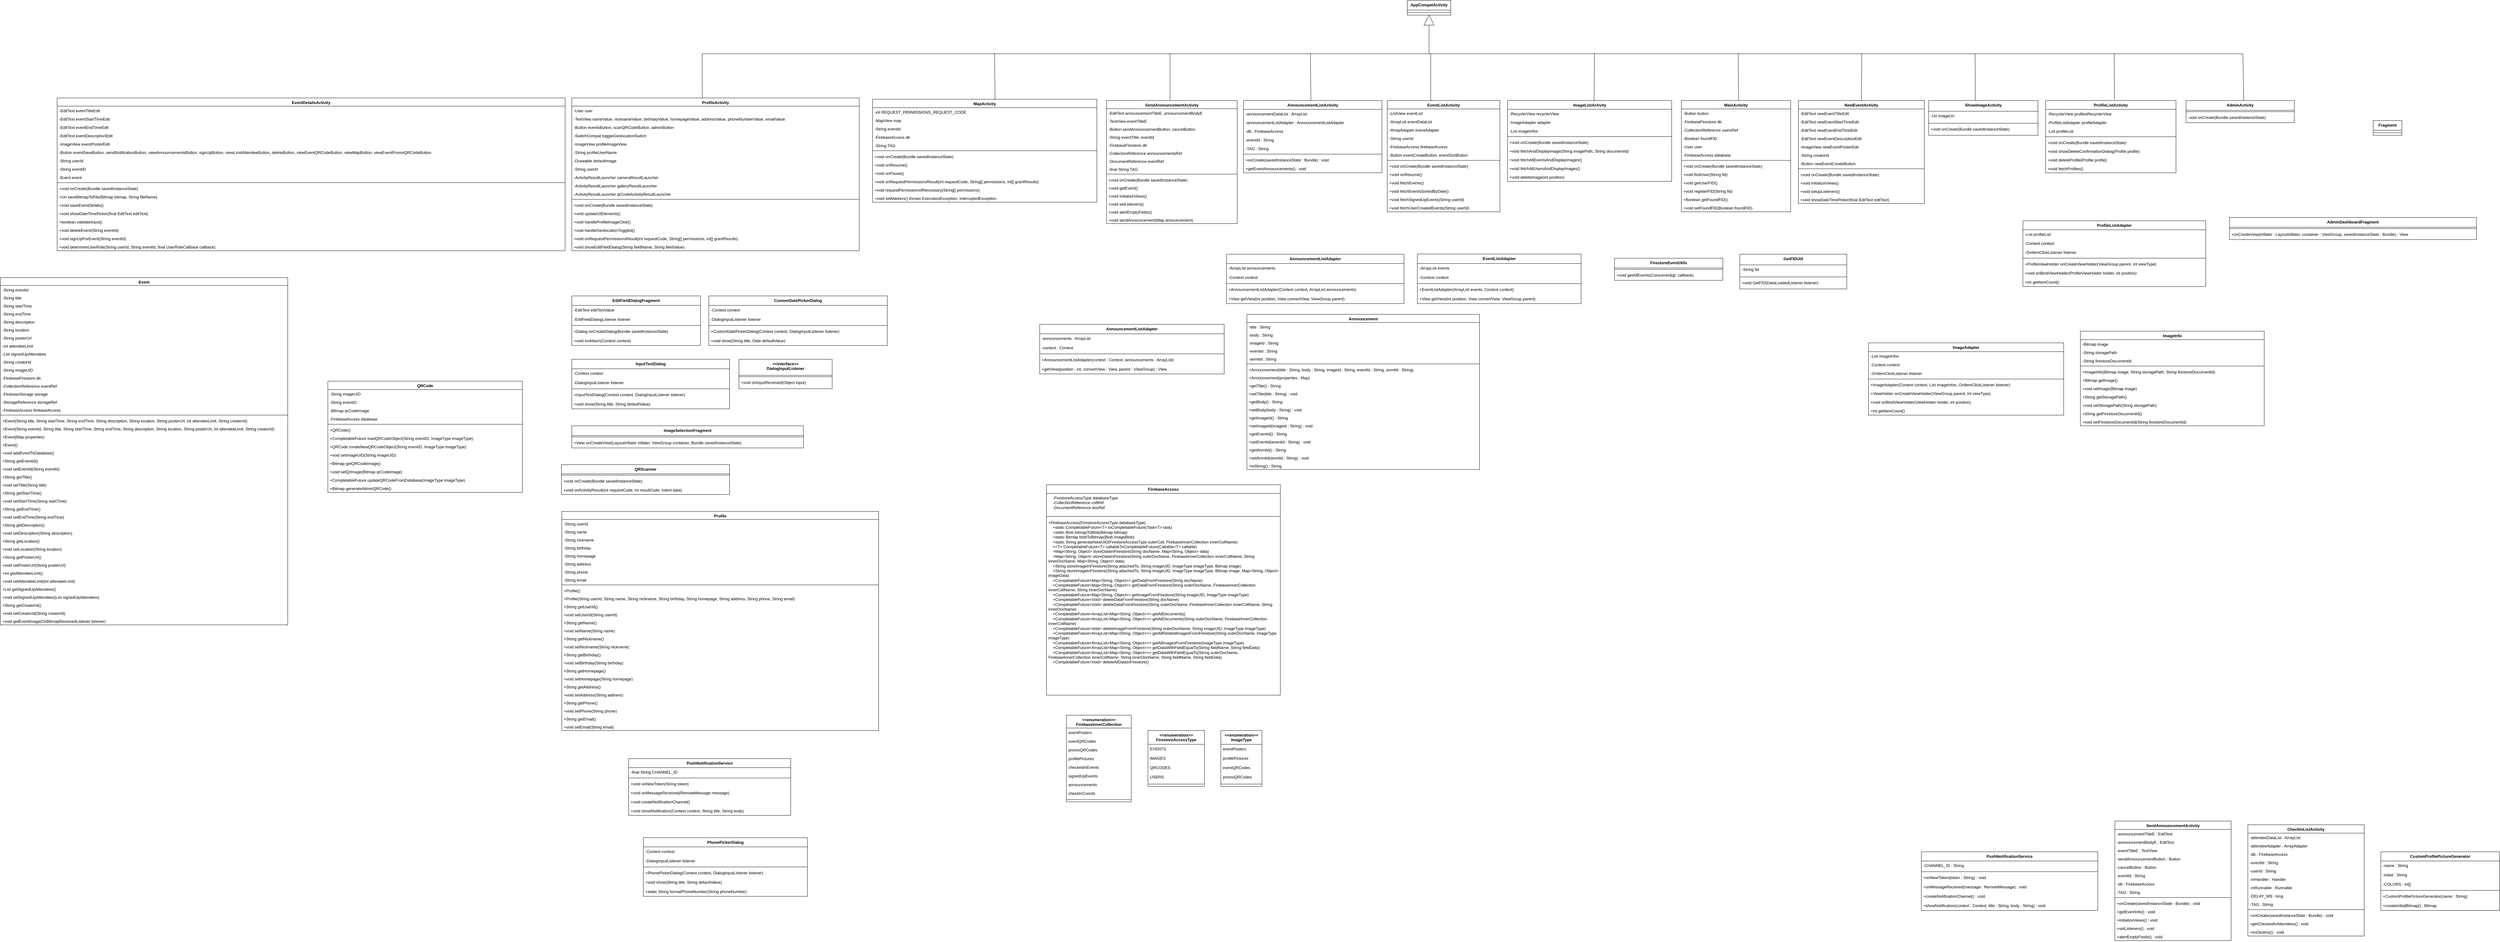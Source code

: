 <mxfile version="24.2.2" type="github">
  <diagram name="Page-1" id="5lTsyNLpHfC_PK3xYp5Q">
    <mxGraphModel dx="4140" dy="1341" grid="1" gridSize="10" guides="1" tooltips="1" connect="1" arrows="1" fold="1" page="1" pageScale="1" pageWidth="850" pageHeight="1100" math="0" shadow="0">
      <root>
        <mxCell id="0" />
        <mxCell id="1" parent="0" />
        <mxCell id="taIPf0gSJRhsocUyLEob-30" value="AnnouncementListAdapter" style="swimlane;fontStyle=1;align=center;verticalAlign=top;childLayout=stackLayout;horizontal=1;startSize=27.9;horizontalStack=0;resizeParent=1;resizeParentMax=0;resizeLast=0;collapsible=0;marginBottom=0;" parent="1" vertex="1">
          <mxGeometry x="2019" y="860" width="531" height="147.9" as="geometry" />
        </mxCell>
        <mxCell id="taIPf0gSJRhsocUyLEob-31" value="-ArrayList announcements" style="text;strokeColor=none;fillColor=none;align=left;verticalAlign=top;spacingLeft=4;spacingRight=4;overflow=hidden;rotatable=0;points=[[0,0.5],[1,0.5]];portConstraint=eastwest;" parent="taIPf0gSJRhsocUyLEob-30" vertex="1">
          <mxGeometry y="27.9" width="531" height="28" as="geometry" />
        </mxCell>
        <mxCell id="taIPf0gSJRhsocUyLEob-32" value="-Context context" style="text;strokeColor=none;fillColor=none;align=left;verticalAlign=top;spacingLeft=4;spacingRight=4;overflow=hidden;rotatable=0;points=[[0,0.5],[1,0.5]];portConstraint=eastwest;" parent="taIPf0gSJRhsocUyLEob-30" vertex="1">
          <mxGeometry y="55.9" width="531" height="28" as="geometry" />
        </mxCell>
        <mxCell id="taIPf0gSJRhsocUyLEob-33" style="line;strokeWidth=1;fillColor=none;align=left;verticalAlign=middle;spacingTop=-1;spacingLeft=3;spacingRight=3;rotatable=0;labelPosition=right;points=[];portConstraint=eastwest;strokeColor=inherit;" parent="taIPf0gSJRhsocUyLEob-30" vertex="1">
          <mxGeometry y="83.9" width="531" height="8" as="geometry" />
        </mxCell>
        <mxCell id="taIPf0gSJRhsocUyLEob-34" value="+AnnouncementListAdapter(Context context, ArrayList announcements)" style="text;strokeColor=none;fillColor=none;align=left;verticalAlign=top;spacingLeft=4;spacingRight=4;overflow=hidden;rotatable=0;points=[[0,0.5],[1,0.5]];portConstraint=eastwest;" parent="taIPf0gSJRhsocUyLEob-30" vertex="1">
          <mxGeometry y="91.9" width="531" height="28" as="geometry" />
        </mxCell>
        <mxCell id="taIPf0gSJRhsocUyLEob-35" value="+View getView(int position, View convertView, ViewGroup parent)" style="text;strokeColor=none;fillColor=none;align=left;verticalAlign=top;spacingLeft=4;spacingRight=4;overflow=hidden;rotatable=0;points=[[0,0.5],[1,0.5]];portConstraint=eastwest;" parent="taIPf0gSJRhsocUyLEob-30" vertex="1">
          <mxGeometry y="119.9" width="531" height="28" as="geometry" />
        </mxCell>
        <mxCell id="taIPf0gSJRhsocUyLEob-36" value="PushNotificationService" style="swimlane;fontStyle=1;align=center;verticalAlign=top;childLayout=stackLayout;horizontal=1;startSize=27;horizontalStack=0;resizeParent=1;resizeParentMax=0;resizeLast=0;collapsible=0;marginBottom=0;" parent="1" vertex="1">
          <mxGeometry x="230" y="2370" width="485" height="170" as="geometry" />
        </mxCell>
        <mxCell id="taIPf0gSJRhsocUyLEob-37" value="-final String CHANNEL_ID" style="text;strokeColor=none;fillColor=none;align=left;verticalAlign=top;spacingLeft=4;spacingRight=4;overflow=hidden;rotatable=0;points=[[0,0.5],[1,0.5]];portConstraint=eastwest;" parent="taIPf0gSJRhsocUyLEob-36" vertex="1">
          <mxGeometry y="27" width="485" height="27" as="geometry" />
        </mxCell>
        <mxCell id="taIPf0gSJRhsocUyLEob-38" style="line;strokeWidth=1;fillColor=none;align=left;verticalAlign=middle;spacingTop=-1;spacingLeft=3;spacingRight=3;rotatable=0;labelPosition=right;points=[];portConstraint=eastwest;strokeColor=inherit;" parent="taIPf0gSJRhsocUyLEob-36" vertex="1">
          <mxGeometry y="54" width="485" height="8" as="geometry" />
        </mxCell>
        <mxCell id="taIPf0gSJRhsocUyLEob-39" value="+void onNewToken(String token)" style="text;strokeColor=none;fillColor=none;align=left;verticalAlign=top;spacingLeft=4;spacingRight=4;overflow=hidden;rotatable=0;points=[[0,0.5],[1,0.5]];portConstraint=eastwest;" parent="taIPf0gSJRhsocUyLEob-36" vertex="1">
          <mxGeometry y="62" width="485" height="27" as="geometry" />
        </mxCell>
        <mxCell id="taIPf0gSJRhsocUyLEob-40" value="+void onMessageReceived(RemoteMessage message)" style="text;strokeColor=none;fillColor=none;align=left;verticalAlign=top;spacingLeft=4;spacingRight=4;overflow=hidden;rotatable=0;points=[[0,0.5],[1,0.5]];portConstraint=eastwest;" parent="taIPf0gSJRhsocUyLEob-36" vertex="1">
          <mxGeometry y="89" width="485" height="27" as="geometry" />
        </mxCell>
        <mxCell id="taIPf0gSJRhsocUyLEob-41" value="+void createNotificationChannel()" style="text;strokeColor=none;fillColor=none;align=left;verticalAlign=top;spacingLeft=4;spacingRight=4;overflow=hidden;rotatable=0;points=[[0,0.5],[1,0.5]];portConstraint=eastwest;" parent="taIPf0gSJRhsocUyLEob-36" vertex="1">
          <mxGeometry y="116" width="485" height="27" as="geometry" />
        </mxCell>
        <mxCell id="taIPf0gSJRhsocUyLEob-42" value="+void showNotification(Context context, String title, String body)" style="text;strokeColor=none;fillColor=none;align=left;verticalAlign=top;spacingLeft=4;spacingRight=4;overflow=hidden;rotatable=0;points=[[0,0.5],[1,0.5]];portConstraint=eastwest;" parent="taIPf0gSJRhsocUyLEob-36" vertex="1">
          <mxGeometry y="143" width="485" height="27" as="geometry" />
        </mxCell>
        <mxCell id="taIPf0gSJRhsocUyLEob-43" value="SendAnnouncementActivity" style="swimlane;fontStyle=1;align=center;verticalAlign=top;childLayout=stackLayout;horizontal=1;startSize=24.3;horizontalStack=0;resizeParent=1;resizeParentMax=0;resizeLast=0;collapsible=0;marginBottom=0;" parent="1" vertex="1">
          <mxGeometry x="1660" y="400" width="391" height="368.3" as="geometry" />
        </mxCell>
        <mxCell id="taIPf0gSJRhsocUyLEob-44" value="-EditText announcementTitleE, announcementBodyE" style="text;strokeColor=none;fillColor=none;align=left;verticalAlign=top;spacingLeft=4;spacingRight=4;overflow=hidden;rotatable=0;points=[[0,0.5],[1,0.5]];portConstraint=eastwest;" parent="taIPf0gSJRhsocUyLEob-43" vertex="1">
          <mxGeometry y="24.3" width="391" height="24" as="geometry" />
        </mxCell>
        <mxCell id="taIPf0gSJRhsocUyLEob-45" value="-TextView eventTitleE" style="text;strokeColor=none;fillColor=none;align=left;verticalAlign=top;spacingLeft=4;spacingRight=4;overflow=hidden;rotatable=0;points=[[0,0.5],[1,0.5]];portConstraint=eastwest;" parent="taIPf0gSJRhsocUyLEob-43" vertex="1">
          <mxGeometry y="48.3" width="391" height="24" as="geometry" />
        </mxCell>
        <mxCell id="taIPf0gSJRhsocUyLEob-46" value="-Button sendAnnouncementButton, cancelButton" style="text;strokeColor=none;fillColor=none;align=left;verticalAlign=top;spacingLeft=4;spacingRight=4;overflow=hidden;rotatable=0;points=[[0,0.5],[1,0.5]];portConstraint=eastwest;" parent="taIPf0gSJRhsocUyLEob-43" vertex="1">
          <mxGeometry y="72.3" width="391" height="24" as="geometry" />
        </mxCell>
        <mxCell id="taIPf0gSJRhsocUyLEob-47" value="-String eventTitle, eventId" style="text;strokeColor=none;fillColor=none;align=left;verticalAlign=top;spacingLeft=4;spacingRight=4;overflow=hidden;rotatable=0;points=[[0,0.5],[1,0.5]];portConstraint=eastwest;" parent="taIPf0gSJRhsocUyLEob-43" vertex="1">
          <mxGeometry y="96.3" width="391" height="24" as="geometry" />
        </mxCell>
        <mxCell id="taIPf0gSJRhsocUyLEob-48" value="-FirebaseFirestore db" style="text;strokeColor=none;fillColor=none;align=left;verticalAlign=top;spacingLeft=4;spacingRight=4;overflow=hidden;rotatable=0;points=[[0,0.5],[1,0.5]];portConstraint=eastwest;" parent="taIPf0gSJRhsocUyLEob-43" vertex="1">
          <mxGeometry y="120.3" width="391" height="24" as="geometry" />
        </mxCell>
        <mxCell id="taIPf0gSJRhsocUyLEob-49" value="-CollectionReference announcementsRef" style="text;strokeColor=none;fillColor=none;align=left;verticalAlign=top;spacingLeft=4;spacingRight=4;overflow=hidden;rotatable=0;points=[[0,0.5],[1,0.5]];portConstraint=eastwest;" parent="taIPf0gSJRhsocUyLEob-43" vertex="1">
          <mxGeometry y="144.3" width="391" height="24" as="geometry" />
        </mxCell>
        <mxCell id="taIPf0gSJRhsocUyLEob-50" value="-DocumentReference eventRef" style="text;strokeColor=none;fillColor=none;align=left;verticalAlign=top;spacingLeft=4;spacingRight=4;overflow=hidden;rotatable=0;points=[[0,0.5],[1,0.5]];portConstraint=eastwest;" parent="taIPf0gSJRhsocUyLEob-43" vertex="1">
          <mxGeometry y="168.3" width="391" height="24" as="geometry" />
        </mxCell>
        <mxCell id="taIPf0gSJRhsocUyLEob-51" value="-final String TAG" style="text;strokeColor=none;fillColor=none;align=left;verticalAlign=top;spacingLeft=4;spacingRight=4;overflow=hidden;rotatable=0;points=[[0,0.5],[1,0.5]];portConstraint=eastwest;" parent="taIPf0gSJRhsocUyLEob-43" vertex="1">
          <mxGeometry y="192.3" width="391" height="24" as="geometry" />
        </mxCell>
        <mxCell id="taIPf0gSJRhsocUyLEob-52" style="line;strokeWidth=1;fillColor=none;align=left;verticalAlign=middle;spacingTop=-1;spacingLeft=3;spacingRight=3;rotatable=0;labelPosition=right;points=[];portConstraint=eastwest;strokeColor=inherit;" parent="taIPf0gSJRhsocUyLEob-43" vertex="1">
          <mxGeometry y="216.3" width="391" height="8" as="geometry" />
        </mxCell>
        <mxCell id="taIPf0gSJRhsocUyLEob-53" value="+void onCreate(Bundle savedInstanceState)" style="text;strokeColor=none;fillColor=none;align=left;verticalAlign=top;spacingLeft=4;spacingRight=4;overflow=hidden;rotatable=0;points=[[0,0.5],[1,0.5]];portConstraint=eastwest;" parent="taIPf0gSJRhsocUyLEob-43" vertex="1">
          <mxGeometry y="224.3" width="391" height="24" as="geometry" />
        </mxCell>
        <mxCell id="taIPf0gSJRhsocUyLEob-54" value="+void getEvent()" style="text;strokeColor=none;fillColor=none;align=left;verticalAlign=top;spacingLeft=4;spacingRight=4;overflow=hidden;rotatable=0;points=[[0,0.5],[1,0.5]];portConstraint=eastwest;" parent="taIPf0gSJRhsocUyLEob-43" vertex="1">
          <mxGeometry y="248.3" width="391" height="24" as="geometry" />
        </mxCell>
        <mxCell id="taIPf0gSJRhsocUyLEob-55" value="+void initializeViews()" style="text;strokeColor=none;fillColor=none;align=left;verticalAlign=top;spacingLeft=4;spacingRight=4;overflow=hidden;rotatable=0;points=[[0,0.5],[1,0.5]];portConstraint=eastwest;" parent="taIPf0gSJRhsocUyLEob-43" vertex="1">
          <mxGeometry y="272.3" width="391" height="24" as="geometry" />
        </mxCell>
        <mxCell id="taIPf0gSJRhsocUyLEob-56" value="+void setListeners()" style="text;strokeColor=none;fillColor=none;align=left;verticalAlign=top;spacingLeft=4;spacingRight=4;overflow=hidden;rotatable=0;points=[[0,0.5],[1,0.5]];portConstraint=eastwest;" parent="taIPf0gSJRhsocUyLEob-43" vertex="1">
          <mxGeometry y="296.3" width="391" height="24" as="geometry" />
        </mxCell>
        <mxCell id="taIPf0gSJRhsocUyLEob-57" value="+void alertEmptyFields()" style="text;strokeColor=none;fillColor=none;align=left;verticalAlign=top;spacingLeft=4;spacingRight=4;overflow=hidden;rotatable=0;points=[[0,0.5],[1,0.5]];portConstraint=eastwest;" parent="taIPf0gSJRhsocUyLEob-43" vertex="1">
          <mxGeometry y="320.3" width="391" height="24" as="geometry" />
        </mxCell>
        <mxCell id="taIPf0gSJRhsocUyLEob-58" value="+void sendAnnouncement(Map announcement)" style="text;strokeColor=none;fillColor=none;align=left;verticalAlign=top;spacingLeft=4;spacingRight=4;overflow=hidden;rotatable=0;points=[[0,0.5],[1,0.5]];portConstraint=eastwest;" parent="taIPf0gSJRhsocUyLEob-43" vertex="1">
          <mxGeometry y="344.3" width="391" height="24" as="geometry" />
        </mxCell>
        <mxCell id="taIPf0gSJRhsocUyLEob-75" value="&lt;&lt;enumeration&gt;&gt;&#xa;FirebaseInnerCollection" style="swimlane;fontStyle=1;align=center;verticalAlign=top;childLayout=stackLayout;horizontal=1;startSize=38.55;horizontalStack=0;resizeParent=1;resizeParentMax=0;resizeLast=0;collapsible=0;marginBottom=0;" parent="1" vertex="1">
          <mxGeometry x="1540" y="2240" width="194" height="259.55" as="geometry" />
        </mxCell>
        <mxCell id="taIPf0gSJRhsocUyLEob-76" value="eventPosters" style="text;strokeColor=none;fillColor=none;align=left;verticalAlign=top;spacingLeft=4;spacingRight=4;overflow=hidden;rotatable=0;points=[[0,0.5],[1,0.5]];portConstraint=eastwest;" parent="taIPf0gSJRhsocUyLEob-75" vertex="1">
          <mxGeometry y="38.55" width="194" height="26" as="geometry" />
        </mxCell>
        <mxCell id="taIPf0gSJRhsocUyLEob-77" value="eventQRCodes" style="text;strokeColor=none;fillColor=none;align=left;verticalAlign=top;spacingLeft=4;spacingRight=4;overflow=hidden;rotatable=0;points=[[0,0.5],[1,0.5]];portConstraint=eastwest;" parent="taIPf0gSJRhsocUyLEob-75" vertex="1">
          <mxGeometry y="64.55" width="194" height="26" as="geometry" />
        </mxCell>
        <mxCell id="taIPf0gSJRhsocUyLEob-78" value="promoQRCodes" style="text;strokeColor=none;fillColor=none;align=left;verticalAlign=top;spacingLeft=4;spacingRight=4;overflow=hidden;rotatable=0;points=[[0,0.5],[1,0.5]];portConstraint=eastwest;" parent="taIPf0gSJRhsocUyLEob-75" vertex="1">
          <mxGeometry y="90.55" width="194" height="26" as="geometry" />
        </mxCell>
        <mxCell id="taIPf0gSJRhsocUyLEob-79" value="profilePictures" style="text;strokeColor=none;fillColor=none;align=left;verticalAlign=top;spacingLeft=4;spacingRight=4;overflow=hidden;rotatable=0;points=[[0,0.5],[1,0.5]];portConstraint=eastwest;" parent="taIPf0gSJRhsocUyLEob-75" vertex="1">
          <mxGeometry y="116.55" width="194" height="26" as="geometry" />
        </mxCell>
        <mxCell id="taIPf0gSJRhsocUyLEob-80" value="checkedInEvents" style="text;strokeColor=none;fillColor=none;align=left;verticalAlign=top;spacingLeft=4;spacingRight=4;overflow=hidden;rotatable=0;points=[[0,0.5],[1,0.5]];portConstraint=eastwest;" parent="taIPf0gSJRhsocUyLEob-75" vertex="1">
          <mxGeometry y="142.55" width="194" height="26" as="geometry" />
        </mxCell>
        <mxCell id="taIPf0gSJRhsocUyLEob-81" value="signedUpEvents" style="text;strokeColor=none;fillColor=none;align=left;verticalAlign=top;spacingLeft=4;spacingRight=4;overflow=hidden;rotatable=0;points=[[0,0.5],[1,0.5]];portConstraint=eastwest;" parent="taIPf0gSJRhsocUyLEob-75" vertex="1">
          <mxGeometry y="168.55" width="194" height="26" as="geometry" />
        </mxCell>
        <mxCell id="taIPf0gSJRhsocUyLEob-82" value="announcements" style="text;strokeColor=none;fillColor=none;align=left;verticalAlign=top;spacingLeft=4;spacingRight=4;overflow=hidden;rotatable=0;points=[[0,0.5],[1,0.5]];portConstraint=eastwest;" parent="taIPf0gSJRhsocUyLEob-75" vertex="1">
          <mxGeometry y="194.55" width="194" height="26" as="geometry" />
        </mxCell>
        <mxCell id="taIPf0gSJRhsocUyLEob-83" value="checkInCoords" style="text;strokeColor=none;fillColor=none;align=left;verticalAlign=top;spacingLeft=4;spacingRight=4;overflow=hidden;rotatable=0;points=[[0,0.5],[1,0.5]];portConstraint=eastwest;" parent="taIPf0gSJRhsocUyLEob-75" vertex="1">
          <mxGeometry y="220.55" width="194" height="26" as="geometry" />
        </mxCell>
        <mxCell id="taIPf0gSJRhsocUyLEob-84" style="line;strokeWidth=1;fillColor=none;align=left;verticalAlign=middle;spacingTop=-1;spacingLeft=3;spacingRight=3;rotatable=0;labelPosition=right;points=[];portConstraint=eastwest;strokeColor=inherit;" parent="taIPf0gSJRhsocUyLEob-75" vertex="1">
          <mxGeometry y="246.55" width="194" height="13" as="geometry" />
        </mxCell>
        <mxCell id="taIPf0gSJRhsocUyLEob-85" value="&lt;&lt;enumeration&gt;&gt;&#xa;FirestoreAccessType" style="swimlane;fontStyle=1;align=center;verticalAlign=top;childLayout=stackLayout;horizontal=1;startSize=41.25;horizontalStack=0;resizeParent=1;resizeParentMax=0;resizeLast=0;collapsible=0;marginBottom=0;" parent="1" vertex="1">
          <mxGeometry x="1784" y="2286" width="169" height="167.25" as="geometry" />
        </mxCell>
        <mxCell id="taIPf0gSJRhsocUyLEob-86" value="EVENTS" style="text;strokeColor=none;fillColor=none;align=left;verticalAlign=top;spacingLeft=4;spacingRight=4;overflow=hidden;rotatable=0;points=[[0,0.5],[1,0.5]];portConstraint=eastwest;" parent="taIPf0gSJRhsocUyLEob-85" vertex="1">
          <mxGeometry y="41.25" width="169" height="28" as="geometry" />
        </mxCell>
        <mxCell id="taIPf0gSJRhsocUyLEob-87" value="IMAGES" style="text;strokeColor=none;fillColor=none;align=left;verticalAlign=top;spacingLeft=4;spacingRight=4;overflow=hidden;rotatable=0;points=[[0,0.5],[1,0.5]];portConstraint=eastwest;" parent="taIPf0gSJRhsocUyLEob-85" vertex="1">
          <mxGeometry y="69.25" width="169" height="28" as="geometry" />
        </mxCell>
        <mxCell id="taIPf0gSJRhsocUyLEob-88" value="QRCODES" style="text;strokeColor=none;fillColor=none;align=left;verticalAlign=top;spacingLeft=4;spacingRight=4;overflow=hidden;rotatable=0;points=[[0,0.5],[1,0.5]];portConstraint=eastwest;" parent="taIPf0gSJRhsocUyLEob-85" vertex="1">
          <mxGeometry y="97.25" width="169" height="28" as="geometry" />
        </mxCell>
        <mxCell id="taIPf0gSJRhsocUyLEob-89" value="USERS" style="text;strokeColor=none;fillColor=none;align=left;verticalAlign=top;spacingLeft=4;spacingRight=4;overflow=hidden;rotatable=0;points=[[0,0.5],[1,0.5]];portConstraint=eastwest;" parent="taIPf0gSJRhsocUyLEob-85" vertex="1">
          <mxGeometry y="125.25" width="169" height="28" as="geometry" />
        </mxCell>
        <mxCell id="taIPf0gSJRhsocUyLEob-90" style="line;strokeWidth=1;fillColor=none;align=left;verticalAlign=middle;spacingTop=-1;spacingLeft=3;spacingRight=3;rotatable=0;labelPosition=right;points=[];portConstraint=eastwest;strokeColor=inherit;" parent="taIPf0gSJRhsocUyLEob-85" vertex="1">
          <mxGeometry y="153.25" width="169" height="14" as="geometry" />
        </mxCell>
        <mxCell id="taIPf0gSJRhsocUyLEob-91" value="&lt;&lt;enumeration&gt;&gt;&#xa;ImageType" style="swimlane;fontStyle=1;align=center;verticalAlign=top;childLayout=stackLayout;horizontal=1;startSize=41.25;horizontalStack=0;resizeParent=1;resizeParentMax=0;resizeLast=0;collapsible=0;marginBottom=0;" parent="1" vertex="1">
          <mxGeometry x="2002" y="2286" width="123" height="167.25" as="geometry" />
        </mxCell>
        <mxCell id="taIPf0gSJRhsocUyLEob-92" value="eventPosters" style="text;strokeColor=none;fillColor=none;align=left;verticalAlign=top;spacingLeft=4;spacingRight=4;overflow=hidden;rotatable=0;points=[[0,0.5],[1,0.5]];portConstraint=eastwest;" parent="taIPf0gSJRhsocUyLEob-91" vertex="1">
          <mxGeometry y="41.25" width="123" height="28" as="geometry" />
        </mxCell>
        <mxCell id="taIPf0gSJRhsocUyLEob-93" value="profilePictures" style="text;strokeColor=none;fillColor=none;align=left;verticalAlign=top;spacingLeft=4;spacingRight=4;overflow=hidden;rotatable=0;points=[[0,0.5],[1,0.5]];portConstraint=eastwest;" parent="taIPf0gSJRhsocUyLEob-91" vertex="1">
          <mxGeometry y="69.25" width="123" height="28" as="geometry" />
        </mxCell>
        <mxCell id="taIPf0gSJRhsocUyLEob-94" value="eventQRCodes" style="text;strokeColor=none;fillColor=none;align=left;verticalAlign=top;spacingLeft=4;spacingRight=4;overflow=hidden;rotatable=0;points=[[0,0.5],[1,0.5]];portConstraint=eastwest;" parent="taIPf0gSJRhsocUyLEob-91" vertex="1">
          <mxGeometry y="97.25" width="123" height="28" as="geometry" />
        </mxCell>
        <mxCell id="taIPf0gSJRhsocUyLEob-95" value="promoQRCodes" style="text;strokeColor=none;fillColor=none;align=left;verticalAlign=top;spacingLeft=4;spacingRight=4;overflow=hidden;rotatable=0;points=[[0,0.5],[1,0.5]];portConstraint=eastwest;" parent="taIPf0gSJRhsocUyLEob-91" vertex="1">
          <mxGeometry y="125.25" width="123" height="28" as="geometry" />
        </mxCell>
        <mxCell id="taIPf0gSJRhsocUyLEob-96" style="line;strokeWidth=1;fillColor=none;align=left;verticalAlign=middle;spacingTop=-1;spacingLeft=3;spacingRight=3;rotatable=0;labelPosition=right;points=[];portConstraint=eastwest;strokeColor=inherit;" parent="taIPf0gSJRhsocUyLEob-91" vertex="1">
          <mxGeometry y="153.25" width="123" height="14" as="geometry" />
        </mxCell>
        <mxCell id="taIPf0gSJRhsocUyLEob-97" value="CustomDatePickerDialog" style="swimlane;fontStyle=1;align=center;verticalAlign=top;childLayout=stackLayout;horizontal=1;startSize=28.4;horizontalStack=0;resizeParent=1;resizeParentMax=0;resizeLast=0;collapsible=0;marginBottom=0;" parent="1" vertex="1">
          <mxGeometry x="470" y="984.85" width="534" height="148.4" as="geometry" />
        </mxCell>
        <mxCell id="taIPf0gSJRhsocUyLEob-98" value="-Context context" style="text;strokeColor=none;fillColor=none;align=left;verticalAlign=top;spacingLeft=4;spacingRight=4;overflow=hidden;rotatable=0;points=[[0,0.5],[1,0.5]];portConstraint=eastwest;" parent="taIPf0gSJRhsocUyLEob-97" vertex="1">
          <mxGeometry y="28.4" width="534" height="28" as="geometry" />
        </mxCell>
        <mxCell id="taIPf0gSJRhsocUyLEob-99" value="-DialogInputListener listener" style="text;strokeColor=none;fillColor=none;align=left;verticalAlign=top;spacingLeft=4;spacingRight=4;overflow=hidden;rotatable=0;points=[[0,0.5],[1,0.5]];portConstraint=eastwest;" parent="taIPf0gSJRhsocUyLEob-97" vertex="1">
          <mxGeometry y="56.4" width="534" height="28" as="geometry" />
        </mxCell>
        <mxCell id="taIPf0gSJRhsocUyLEob-100" style="line;strokeWidth=1;fillColor=none;align=left;verticalAlign=middle;spacingTop=-1;spacingLeft=3;spacingRight=3;rotatable=0;labelPosition=right;points=[];portConstraint=eastwest;strokeColor=inherit;" parent="taIPf0gSJRhsocUyLEob-97" vertex="1">
          <mxGeometry y="84.4" width="534" height="8" as="geometry" />
        </mxCell>
        <mxCell id="taIPf0gSJRhsocUyLEob-101" value="+CustomDatePickerDialog(Context context, DialogInputListener listener)" style="text;strokeColor=none;fillColor=none;align=left;verticalAlign=top;spacingLeft=4;spacingRight=4;overflow=hidden;rotatable=0;points=[[0,0.5],[1,0.5]];portConstraint=eastwest;" parent="taIPf0gSJRhsocUyLEob-97" vertex="1">
          <mxGeometry y="92.4" width="534" height="28" as="geometry" />
        </mxCell>
        <mxCell id="taIPf0gSJRhsocUyLEob-102" value="+void show(String title, Date defaultValue)" style="text;strokeColor=none;fillColor=none;align=left;verticalAlign=top;spacingLeft=4;spacingRight=4;overflow=hidden;rotatable=0;points=[[0,0.5],[1,0.5]];portConstraint=eastwest;" parent="taIPf0gSJRhsocUyLEob-97" vertex="1">
          <mxGeometry y="120.4" width="534" height="28" as="geometry" />
        </mxCell>
        <mxCell id="taIPf0gSJRhsocUyLEob-103" value="&lt;&lt;interface&gt;&gt;&#xa;DialogInputListener" style="swimlane;fontStyle=1;align=center;verticalAlign=top;childLayout=stackLayout;horizontal=1;startSize=48;horizontalStack=0;resizeParent=1;resizeParentMax=0;resizeLast=0;collapsible=0;marginBottom=0;" parent="1" vertex="1">
          <mxGeometry x="560" y="1174.6" width="279" height="88" as="geometry" />
        </mxCell>
        <mxCell id="taIPf0gSJRhsocUyLEob-104" style="line;strokeWidth=1;fillColor=none;align=left;verticalAlign=middle;spacingTop=-1;spacingLeft=3;spacingRight=3;rotatable=0;labelPosition=right;points=[];portConstraint=eastwest;strokeColor=inherit;" parent="taIPf0gSJRhsocUyLEob-103" vertex="1">
          <mxGeometry y="48" width="279" height="8" as="geometry" />
        </mxCell>
        <mxCell id="taIPf0gSJRhsocUyLEob-105" value="+void onInputReceived(Object input)" style="text;strokeColor=none;fillColor=none;align=left;verticalAlign=top;spacingLeft=4;spacingRight=4;overflow=hidden;rotatable=0;points=[[0,0.5],[1,0.5]];portConstraint=eastwest;" parent="taIPf0gSJRhsocUyLEob-103" vertex="1">
          <mxGeometry y="56" width="279" height="32" as="geometry" />
        </mxCell>
        <mxCell id="taIPf0gSJRhsocUyLEob-106" value="InputTextDialog" style="swimlane;fontStyle=1;align=center;verticalAlign=top;childLayout=stackLayout;horizontal=1;startSize=28.4;horizontalStack=0;resizeParent=1;resizeParentMax=0;resizeLast=0;collapsible=0;marginBottom=0;" parent="1" vertex="1">
          <mxGeometry x="60" y="1174.6" width="472" height="148.4" as="geometry" />
        </mxCell>
        <mxCell id="taIPf0gSJRhsocUyLEob-107" value="-Context context" style="text;strokeColor=none;fillColor=none;align=left;verticalAlign=top;spacingLeft=4;spacingRight=4;overflow=hidden;rotatable=0;points=[[0,0.5],[1,0.5]];portConstraint=eastwest;" parent="taIPf0gSJRhsocUyLEob-106" vertex="1">
          <mxGeometry y="28.4" width="472" height="28" as="geometry" />
        </mxCell>
        <mxCell id="taIPf0gSJRhsocUyLEob-108" value="-DialogInputListener listener" style="text;strokeColor=none;fillColor=none;align=left;verticalAlign=top;spacingLeft=4;spacingRight=4;overflow=hidden;rotatable=0;points=[[0,0.5],[1,0.5]];portConstraint=eastwest;" parent="taIPf0gSJRhsocUyLEob-106" vertex="1">
          <mxGeometry y="56.4" width="472" height="28" as="geometry" />
        </mxCell>
        <mxCell id="taIPf0gSJRhsocUyLEob-109" style="line;strokeWidth=1;fillColor=none;align=left;verticalAlign=middle;spacingTop=-1;spacingLeft=3;spacingRight=3;rotatable=0;labelPosition=right;points=[];portConstraint=eastwest;strokeColor=inherit;" parent="taIPf0gSJRhsocUyLEob-106" vertex="1">
          <mxGeometry y="84.4" width="472" height="8" as="geometry" />
        </mxCell>
        <mxCell id="taIPf0gSJRhsocUyLEob-110" value="+InputTextDialog(Context context, DialogInputListener listener)" style="text;strokeColor=none;fillColor=none;align=left;verticalAlign=top;spacingLeft=4;spacingRight=4;overflow=hidden;rotatable=0;points=[[0,0.5],[1,0.5]];portConstraint=eastwest;" parent="taIPf0gSJRhsocUyLEob-106" vertex="1">
          <mxGeometry y="92.4" width="472" height="28" as="geometry" />
        </mxCell>
        <mxCell id="taIPf0gSJRhsocUyLEob-111" value="+void show(String title, String defaultValue)" style="text;strokeColor=none;fillColor=none;align=left;verticalAlign=top;spacingLeft=4;spacingRight=4;overflow=hidden;rotatable=0;points=[[0,0.5],[1,0.5]];portConstraint=eastwest;" parent="taIPf0gSJRhsocUyLEob-106" vertex="1">
          <mxGeometry y="120.4" width="472" height="28" as="geometry" />
        </mxCell>
        <mxCell id="taIPf0gSJRhsocUyLEob-112" value="PhonePickerDialog" style="swimlane;fontStyle=1;align=center;verticalAlign=top;childLayout=stackLayout;horizontal=1;startSize=27.5;horizontalStack=0;resizeParent=1;resizeParentMax=0;resizeLast=0;collapsible=0;marginBottom=0;" parent="1" vertex="1">
          <mxGeometry x="274" y="2606.75" width="491" height="175.5" as="geometry" />
        </mxCell>
        <mxCell id="taIPf0gSJRhsocUyLEob-113" value="-Context context" style="text;strokeColor=none;fillColor=none;align=left;verticalAlign=top;spacingLeft=4;spacingRight=4;overflow=hidden;rotatable=0;points=[[0,0.5],[1,0.5]];portConstraint=eastwest;" parent="taIPf0gSJRhsocUyLEob-112" vertex="1">
          <mxGeometry y="27.5" width="491" height="28" as="geometry" />
        </mxCell>
        <mxCell id="taIPf0gSJRhsocUyLEob-114" value="-DialogInputListener listener" style="text;strokeColor=none;fillColor=none;align=left;verticalAlign=top;spacingLeft=4;spacingRight=4;overflow=hidden;rotatable=0;points=[[0,0.5],[1,0.5]];portConstraint=eastwest;" parent="taIPf0gSJRhsocUyLEob-112" vertex="1">
          <mxGeometry y="55.5" width="491" height="28" as="geometry" />
        </mxCell>
        <mxCell id="taIPf0gSJRhsocUyLEob-115" style="line;strokeWidth=1;fillColor=none;align=left;verticalAlign=middle;spacingTop=-1;spacingLeft=3;spacingRight=3;rotatable=0;labelPosition=right;points=[];portConstraint=eastwest;strokeColor=inherit;" parent="taIPf0gSJRhsocUyLEob-112" vertex="1">
          <mxGeometry y="83.5" width="491" height="8" as="geometry" />
        </mxCell>
        <mxCell id="taIPf0gSJRhsocUyLEob-116" value="+PhonePickerDialog(Context context, DialogInputListener listener)" style="text;strokeColor=none;fillColor=none;align=left;verticalAlign=top;spacingLeft=4;spacingRight=4;overflow=hidden;rotatable=0;points=[[0,0.5],[1,0.5]];portConstraint=eastwest;" parent="taIPf0gSJRhsocUyLEob-112" vertex="1">
          <mxGeometry y="91.5" width="491" height="28" as="geometry" />
        </mxCell>
        <mxCell id="taIPf0gSJRhsocUyLEob-117" value="+void show(String title, String defaultValue)" style="text;strokeColor=none;fillColor=none;align=left;verticalAlign=top;spacingLeft=4;spacingRight=4;overflow=hidden;rotatable=0;points=[[0,0.5],[1,0.5]];portConstraint=eastwest;" parent="taIPf0gSJRhsocUyLEob-112" vertex="1">
          <mxGeometry y="119.5" width="491" height="28" as="geometry" />
        </mxCell>
        <mxCell id="taIPf0gSJRhsocUyLEob-118" value="+static String formatPhoneNumber(String phoneNumber)" style="text;strokeColor=none;fillColor=none;align=left;verticalAlign=top;spacingLeft=4;spacingRight=4;overflow=hidden;rotatable=0;points=[[0,0.5],[1,0.5]];portConstraint=eastwest;" parent="taIPf0gSJRhsocUyLEob-112" vertex="1">
          <mxGeometry y="147.5" width="491" height="28" as="geometry" />
        </mxCell>
        <mxCell id="taIPf0gSJRhsocUyLEob-119" value="MapActivity" style="swimlane;fontStyle=1;align=center;verticalAlign=top;childLayout=stackLayout;horizontal=1;startSize=25.25;horizontalStack=0;resizeParent=1;resizeParentMax=0;resizeLast=0;collapsible=0;marginBottom=0;" parent="1" vertex="1">
          <mxGeometry x="960" y="396" width="671" height="308.25" as="geometry" />
        </mxCell>
        <mxCell id="taIPf0gSJRhsocUyLEob-120" value="-int REQUEST_PERMISSIONS_REQUEST_CODE" style="text;strokeColor=none;fillColor=none;align=left;verticalAlign=top;spacingLeft=4;spacingRight=4;overflow=hidden;rotatable=0;points=[[0,0.5],[1,0.5]];portConstraint=eastwest;" parent="taIPf0gSJRhsocUyLEob-119" vertex="1">
          <mxGeometry y="25.25" width="671" height="25" as="geometry" />
        </mxCell>
        <mxCell id="taIPf0gSJRhsocUyLEob-121" value="-MapView map" style="text;strokeColor=none;fillColor=none;align=left;verticalAlign=top;spacingLeft=4;spacingRight=4;overflow=hidden;rotatable=0;points=[[0,0.5],[1,0.5]];portConstraint=eastwest;" parent="taIPf0gSJRhsocUyLEob-119" vertex="1">
          <mxGeometry y="50.25" width="671" height="25" as="geometry" />
        </mxCell>
        <mxCell id="taIPf0gSJRhsocUyLEob-122" value="-String eventId" style="text;strokeColor=none;fillColor=none;align=left;verticalAlign=top;spacingLeft=4;spacingRight=4;overflow=hidden;rotatable=0;points=[[0,0.5],[1,0.5]];portConstraint=eastwest;" parent="taIPf0gSJRhsocUyLEob-119" vertex="1">
          <mxGeometry y="75.25" width="671" height="25" as="geometry" />
        </mxCell>
        <mxCell id="taIPf0gSJRhsocUyLEob-123" value="-FirebaseAccess db" style="text;strokeColor=none;fillColor=none;align=left;verticalAlign=top;spacingLeft=4;spacingRight=4;overflow=hidden;rotatable=0;points=[[0,0.5],[1,0.5]];portConstraint=eastwest;" parent="taIPf0gSJRhsocUyLEob-119" vertex="1">
          <mxGeometry y="100.25" width="671" height="25" as="geometry" />
        </mxCell>
        <mxCell id="taIPf0gSJRhsocUyLEob-124" value="-String TAG" style="text;strokeColor=none;fillColor=none;align=left;verticalAlign=top;spacingLeft=4;spacingRight=4;overflow=hidden;rotatable=0;points=[[0,0.5],[1,0.5]];portConstraint=eastwest;" parent="taIPf0gSJRhsocUyLEob-119" vertex="1">
          <mxGeometry y="125.25" width="671" height="25" as="geometry" />
        </mxCell>
        <mxCell id="taIPf0gSJRhsocUyLEob-125" style="line;strokeWidth=1;fillColor=none;align=left;verticalAlign=middle;spacingTop=-1;spacingLeft=3;spacingRight=3;rotatable=0;labelPosition=right;points=[];portConstraint=eastwest;strokeColor=inherit;" parent="taIPf0gSJRhsocUyLEob-119" vertex="1">
          <mxGeometry y="150.25" width="671" height="8" as="geometry" />
        </mxCell>
        <mxCell id="taIPf0gSJRhsocUyLEob-126" value="+void onCreate(Bundle savedInstanceState)" style="text;strokeColor=none;fillColor=none;align=left;verticalAlign=top;spacingLeft=4;spacingRight=4;overflow=hidden;rotatable=0;points=[[0,0.5],[1,0.5]];portConstraint=eastwest;" parent="taIPf0gSJRhsocUyLEob-119" vertex="1">
          <mxGeometry y="158.25" width="671" height="25" as="geometry" />
        </mxCell>
        <mxCell id="taIPf0gSJRhsocUyLEob-127" value="+void onResume()" style="text;strokeColor=none;fillColor=none;align=left;verticalAlign=top;spacingLeft=4;spacingRight=4;overflow=hidden;rotatable=0;points=[[0,0.5],[1,0.5]];portConstraint=eastwest;" parent="taIPf0gSJRhsocUyLEob-119" vertex="1">
          <mxGeometry y="183.25" width="671" height="25" as="geometry" />
        </mxCell>
        <mxCell id="taIPf0gSJRhsocUyLEob-128" value="+void onPause()" style="text;strokeColor=none;fillColor=none;align=left;verticalAlign=top;spacingLeft=4;spacingRight=4;overflow=hidden;rotatable=0;points=[[0,0.5],[1,0.5]];portConstraint=eastwest;" parent="taIPf0gSJRhsocUyLEob-119" vertex="1">
          <mxGeometry y="208.25" width="671" height="25" as="geometry" />
        </mxCell>
        <mxCell id="taIPf0gSJRhsocUyLEob-129" value="+void onRequestPermissionsResult(int requestCode, String[] permissions, int[] grantResults)" style="text;strokeColor=none;fillColor=none;align=left;verticalAlign=top;spacingLeft=4;spacingRight=4;overflow=hidden;rotatable=0;points=[[0,0.5],[1,0.5]];portConstraint=eastwest;" parent="taIPf0gSJRhsocUyLEob-119" vertex="1">
          <mxGeometry y="233.25" width="671" height="25" as="geometry" />
        </mxCell>
        <mxCell id="taIPf0gSJRhsocUyLEob-130" value="+void requestPermissionsIfNecessary(String[] permissions)" style="text;strokeColor=none;fillColor=none;align=left;verticalAlign=top;spacingLeft=4;spacingRight=4;overflow=hidden;rotatable=0;points=[[0,0.5],[1,0.5]];portConstraint=eastwest;" parent="taIPf0gSJRhsocUyLEob-119" vertex="1">
          <mxGeometry y="258.25" width="671" height="25" as="geometry" />
        </mxCell>
        <mxCell id="taIPf0gSJRhsocUyLEob-131" value="+void setMarkers() throws ExecutionException, InterruptedException" style="text;strokeColor=none;fillColor=none;align=left;verticalAlign=top;spacingLeft=4;spacingRight=4;overflow=hidden;rotatable=0;points=[[0,0.5],[1,0.5]];portConstraint=eastwest;" parent="taIPf0gSJRhsocUyLEob-119" vertex="1">
          <mxGeometry y="283.25" width="671" height="25" as="geometry" />
        </mxCell>
        <mxCell id="taIPf0gSJRhsocUyLEob-132" value="AdminActivity" style="swimlane;fontStyle=1;align=center;verticalAlign=top;childLayout=stackLayout;horizontal=1;startSize=29.2;horizontalStack=0;resizeParent=1;resizeParentMax=0;resizeLast=0;collapsible=0;marginBottom=0;" parent="1" vertex="1">
          <mxGeometry x="4890" y="400" width="324" height="66.2" as="geometry" />
        </mxCell>
        <mxCell id="taIPf0gSJRhsocUyLEob-133" style="line;strokeWidth=1;fillColor=none;align=left;verticalAlign=middle;spacingTop=-1;spacingLeft=3;spacingRight=3;rotatable=0;labelPosition=right;points=[];portConstraint=eastwest;strokeColor=inherit;" parent="taIPf0gSJRhsocUyLEob-132" vertex="1">
          <mxGeometry y="29.2" width="324" height="8" as="geometry" />
        </mxCell>
        <mxCell id="taIPf0gSJRhsocUyLEob-134" value="-void onCreate(Bundle savedInstanceState)" style="text;strokeColor=none;fillColor=none;align=left;verticalAlign=top;spacingLeft=4;spacingRight=4;overflow=hidden;rotatable=0;points=[[0,0.5],[1,0.5]];portConstraint=eastwest;" parent="taIPf0gSJRhsocUyLEob-132" vertex="1">
          <mxGeometry y="37.2" width="324" height="29" as="geometry" />
        </mxCell>
        <mxCell id="taIPf0gSJRhsocUyLEob-143" value="EditFieldDialogFragment" style="swimlane;fontStyle=1;align=center;verticalAlign=top;childLayout=stackLayout;horizontal=1;startSize=28.4;horizontalStack=0;resizeParent=1;resizeParentMax=0;resizeLast=0;collapsible=0;marginBottom=0;" parent="1" vertex="1">
          <mxGeometry x="60" y="984.85" width="385" height="148.4" as="geometry" />
        </mxCell>
        <mxCell id="taIPf0gSJRhsocUyLEob-144" value="-EditText editTextValue" style="text;strokeColor=none;fillColor=none;align=left;verticalAlign=top;spacingLeft=4;spacingRight=4;overflow=hidden;rotatable=0;points=[[0,0.5],[1,0.5]];portConstraint=eastwest;" parent="taIPf0gSJRhsocUyLEob-143" vertex="1">
          <mxGeometry y="28.4" width="385" height="28" as="geometry" />
        </mxCell>
        <mxCell id="taIPf0gSJRhsocUyLEob-145" value="-EditFieldDialogListener listener" style="text;strokeColor=none;fillColor=none;align=left;verticalAlign=top;spacingLeft=4;spacingRight=4;overflow=hidden;rotatable=0;points=[[0,0.5],[1,0.5]];portConstraint=eastwest;" parent="taIPf0gSJRhsocUyLEob-143" vertex="1">
          <mxGeometry y="56.4" width="385" height="28" as="geometry" />
        </mxCell>
        <mxCell id="taIPf0gSJRhsocUyLEob-146" style="line;strokeWidth=1;fillColor=none;align=left;verticalAlign=middle;spacingTop=-1;spacingLeft=3;spacingRight=3;rotatable=0;labelPosition=right;points=[];portConstraint=eastwest;strokeColor=inherit;" parent="taIPf0gSJRhsocUyLEob-143" vertex="1">
          <mxGeometry y="84.4" width="385" height="8" as="geometry" />
        </mxCell>
        <mxCell id="taIPf0gSJRhsocUyLEob-147" value="+Dialog onCreateDialog(Bundle savedInstanceState)" style="text;strokeColor=none;fillColor=none;align=left;verticalAlign=top;spacingLeft=4;spacingRight=4;overflow=hidden;rotatable=0;points=[[0,0.5],[1,0.5]];portConstraint=eastwest;" parent="taIPf0gSJRhsocUyLEob-143" vertex="1">
          <mxGeometry y="92.4" width="385" height="28" as="geometry" />
        </mxCell>
        <mxCell id="taIPf0gSJRhsocUyLEob-148" value="+void onAttach(Context context)" style="text;strokeColor=none;fillColor=none;align=left;verticalAlign=top;spacingLeft=4;spacingRight=4;overflow=hidden;rotatable=0;points=[[0,0.5],[1,0.5]];portConstraint=eastwest;" parent="taIPf0gSJRhsocUyLEob-143" vertex="1">
          <mxGeometry y="120.4" width="385" height="28" as="geometry" />
        </mxCell>
        <mxCell id="taIPf0gSJRhsocUyLEob-149" value="Event" style="swimlane;fontStyle=1;align=center;verticalAlign=top;childLayout=stackLayout;horizontal=1;startSize=23.628;horizontalStack=0;resizeParent=1;resizeParentMax=0;resizeLast=0;collapsible=0;marginBottom=0;" parent="1" vertex="1">
          <mxGeometry x="-1650" y="930" width="860" height="1039.628" as="geometry" />
        </mxCell>
        <mxCell id="taIPf0gSJRhsocUyLEob-150" value="-String eventId" style="text;strokeColor=none;fillColor=none;align=left;verticalAlign=top;spacingLeft=4;spacingRight=4;overflow=hidden;rotatable=0;points=[[0,0.5],[1,0.5]];portConstraint=eastwest;" parent="taIPf0gSJRhsocUyLEob-149" vertex="1">
          <mxGeometry y="23.628" width="860" height="24" as="geometry" />
        </mxCell>
        <mxCell id="taIPf0gSJRhsocUyLEob-151" value="-String title" style="text;strokeColor=none;fillColor=none;align=left;verticalAlign=top;spacingLeft=4;spacingRight=4;overflow=hidden;rotatable=0;points=[[0,0.5],[1,0.5]];portConstraint=eastwest;" parent="taIPf0gSJRhsocUyLEob-149" vertex="1">
          <mxGeometry y="47.628" width="860" height="24" as="geometry" />
        </mxCell>
        <mxCell id="taIPf0gSJRhsocUyLEob-152" value="-String startTime" style="text;strokeColor=none;fillColor=none;align=left;verticalAlign=top;spacingLeft=4;spacingRight=4;overflow=hidden;rotatable=0;points=[[0,0.5],[1,0.5]];portConstraint=eastwest;" parent="taIPf0gSJRhsocUyLEob-149" vertex="1">
          <mxGeometry y="71.628" width="860" height="24" as="geometry" />
        </mxCell>
        <mxCell id="taIPf0gSJRhsocUyLEob-153" value="-String endTime" style="text;strokeColor=none;fillColor=none;align=left;verticalAlign=top;spacingLeft=4;spacingRight=4;overflow=hidden;rotatable=0;points=[[0,0.5],[1,0.5]];portConstraint=eastwest;" parent="taIPf0gSJRhsocUyLEob-149" vertex="1">
          <mxGeometry y="95.628" width="860" height="24" as="geometry" />
        </mxCell>
        <mxCell id="taIPf0gSJRhsocUyLEob-154" value="-String description" style="text;strokeColor=none;fillColor=none;align=left;verticalAlign=top;spacingLeft=4;spacingRight=4;overflow=hidden;rotatable=0;points=[[0,0.5],[1,0.5]];portConstraint=eastwest;" parent="taIPf0gSJRhsocUyLEob-149" vertex="1">
          <mxGeometry y="119.628" width="860" height="24" as="geometry" />
        </mxCell>
        <mxCell id="taIPf0gSJRhsocUyLEob-155" value="-String location" style="text;strokeColor=none;fillColor=none;align=left;verticalAlign=top;spacingLeft=4;spacingRight=4;overflow=hidden;rotatable=0;points=[[0,0.5],[1,0.5]];portConstraint=eastwest;" parent="taIPf0gSJRhsocUyLEob-149" vertex="1">
          <mxGeometry y="143.628" width="860" height="24" as="geometry" />
        </mxCell>
        <mxCell id="taIPf0gSJRhsocUyLEob-156" value="-String posterUrl" style="text;strokeColor=none;fillColor=none;align=left;verticalAlign=top;spacingLeft=4;spacingRight=4;overflow=hidden;rotatable=0;points=[[0,0.5],[1,0.5]];portConstraint=eastwest;" parent="taIPf0gSJRhsocUyLEob-149" vertex="1">
          <mxGeometry y="167.628" width="860" height="24" as="geometry" />
        </mxCell>
        <mxCell id="taIPf0gSJRhsocUyLEob-157" value="-int attendeeLimit" style="text;strokeColor=none;fillColor=none;align=left;verticalAlign=top;spacingLeft=4;spacingRight=4;overflow=hidden;rotatable=0;points=[[0,0.5],[1,0.5]];portConstraint=eastwest;" parent="taIPf0gSJRhsocUyLEob-149" vertex="1">
          <mxGeometry y="191.628" width="860" height="24" as="geometry" />
        </mxCell>
        <mxCell id="taIPf0gSJRhsocUyLEob-158" value="-List signedUpAttendees" style="text;strokeColor=none;fillColor=none;align=left;verticalAlign=top;spacingLeft=4;spacingRight=4;overflow=hidden;rotatable=0;points=[[0,0.5],[1,0.5]];portConstraint=eastwest;" parent="taIPf0gSJRhsocUyLEob-149" vertex="1">
          <mxGeometry y="215.628" width="860" height="24" as="geometry" />
        </mxCell>
        <mxCell id="taIPf0gSJRhsocUyLEob-159" value="-String creatorId" style="text;strokeColor=none;fillColor=none;align=left;verticalAlign=top;spacingLeft=4;spacingRight=4;overflow=hidden;rotatable=0;points=[[0,0.5],[1,0.5]];portConstraint=eastwest;" parent="taIPf0gSJRhsocUyLEob-149" vertex="1">
          <mxGeometry y="239.628" width="860" height="24" as="geometry" />
        </mxCell>
        <mxCell id="taIPf0gSJRhsocUyLEob-160" value="-String imageUID" style="text;strokeColor=none;fillColor=none;align=left;verticalAlign=top;spacingLeft=4;spacingRight=4;overflow=hidden;rotatable=0;points=[[0,0.5],[1,0.5]];portConstraint=eastwest;" parent="taIPf0gSJRhsocUyLEob-149" vertex="1">
          <mxGeometry y="263.628" width="860" height="24" as="geometry" />
        </mxCell>
        <mxCell id="taIPf0gSJRhsocUyLEob-161" value="-FirebaseFirestore db" style="text;strokeColor=none;fillColor=none;align=left;verticalAlign=top;spacingLeft=4;spacingRight=4;overflow=hidden;rotatable=0;points=[[0,0.5],[1,0.5]];portConstraint=eastwest;" parent="taIPf0gSJRhsocUyLEob-149" vertex="1">
          <mxGeometry y="287.628" width="860" height="24" as="geometry" />
        </mxCell>
        <mxCell id="taIPf0gSJRhsocUyLEob-162" value="-CollectionReference eventRef" style="text;strokeColor=none;fillColor=none;align=left;verticalAlign=top;spacingLeft=4;spacingRight=4;overflow=hidden;rotatable=0;points=[[0,0.5],[1,0.5]];portConstraint=eastwest;" parent="taIPf0gSJRhsocUyLEob-149" vertex="1">
          <mxGeometry y="311.628" width="860" height="24" as="geometry" />
        </mxCell>
        <mxCell id="taIPf0gSJRhsocUyLEob-163" value="-FirebaseStorage storage" style="text;strokeColor=none;fillColor=none;align=left;verticalAlign=top;spacingLeft=4;spacingRight=4;overflow=hidden;rotatable=0;points=[[0,0.5],[1,0.5]];portConstraint=eastwest;" parent="taIPf0gSJRhsocUyLEob-149" vertex="1">
          <mxGeometry y="335.628" width="860" height="24" as="geometry" />
        </mxCell>
        <mxCell id="taIPf0gSJRhsocUyLEob-164" value="-StorageReference storageRef" style="text;strokeColor=none;fillColor=none;align=left;verticalAlign=top;spacingLeft=4;spacingRight=4;overflow=hidden;rotatable=0;points=[[0,0.5],[1,0.5]];portConstraint=eastwest;" parent="taIPf0gSJRhsocUyLEob-149" vertex="1">
          <mxGeometry y="359.628" width="860" height="24" as="geometry" />
        </mxCell>
        <mxCell id="taIPf0gSJRhsocUyLEob-165" value="-FirebaseAccess firebaseAccess" style="text;strokeColor=none;fillColor=none;align=left;verticalAlign=top;spacingLeft=4;spacingRight=4;overflow=hidden;rotatable=0;points=[[0,0.5],[1,0.5]];portConstraint=eastwest;" parent="taIPf0gSJRhsocUyLEob-149" vertex="1">
          <mxGeometry y="383.628" width="860" height="24" as="geometry" />
        </mxCell>
        <mxCell id="taIPf0gSJRhsocUyLEob-166" style="line;strokeWidth=1;fillColor=none;align=left;verticalAlign=middle;spacingTop=-1;spacingLeft=3;spacingRight=3;rotatable=0;labelPosition=right;points=[];portConstraint=eastwest;strokeColor=inherit;" parent="taIPf0gSJRhsocUyLEob-149" vertex="1">
          <mxGeometry y="407.628" width="860" height="8" as="geometry" />
        </mxCell>
        <mxCell id="taIPf0gSJRhsocUyLEob-167" value="+Event(String title, String startTime, String endTime, String description, String location, String posterUrl, int attendeeLimit, String creatorId)" style="text;strokeColor=none;fillColor=none;align=left;verticalAlign=top;spacingLeft=4;spacingRight=4;overflow=hidden;rotatable=0;points=[[0,0.5],[1,0.5]];portConstraint=eastwest;" parent="taIPf0gSJRhsocUyLEob-149" vertex="1">
          <mxGeometry y="415.628" width="860" height="24" as="geometry" />
        </mxCell>
        <mxCell id="taIPf0gSJRhsocUyLEob-168" value="+Event(String eventId, String title, String startTime, String endTime, String description, String location, String posterUrl, int attendeeLimit, String creatorId)" style="text;strokeColor=none;fillColor=none;align=left;verticalAlign=top;spacingLeft=4;spacingRight=4;overflow=hidden;rotatable=0;points=[[0,0.5],[1,0.5]];portConstraint=eastwest;" parent="taIPf0gSJRhsocUyLEob-149" vertex="1">
          <mxGeometry y="439.628" width="860" height="24" as="geometry" />
        </mxCell>
        <mxCell id="taIPf0gSJRhsocUyLEob-169" value="+Event(Map properties)" style="text;strokeColor=none;fillColor=none;align=left;verticalAlign=top;spacingLeft=4;spacingRight=4;overflow=hidden;rotatable=0;points=[[0,0.5],[1,0.5]];portConstraint=eastwest;" parent="taIPf0gSJRhsocUyLEob-149" vertex="1">
          <mxGeometry y="463.628" width="860" height="24" as="geometry" />
        </mxCell>
        <mxCell id="taIPf0gSJRhsocUyLEob-170" value="+Event()" style="text;strokeColor=none;fillColor=none;align=left;verticalAlign=top;spacingLeft=4;spacingRight=4;overflow=hidden;rotatable=0;points=[[0,0.5],[1,0.5]];portConstraint=eastwest;" parent="taIPf0gSJRhsocUyLEob-149" vertex="1">
          <mxGeometry y="487.628" width="860" height="24" as="geometry" />
        </mxCell>
        <mxCell id="taIPf0gSJRhsocUyLEob-171" value="+void addEventToDatabase()" style="text;strokeColor=none;fillColor=none;align=left;verticalAlign=top;spacingLeft=4;spacingRight=4;overflow=hidden;rotatable=0;points=[[0,0.5],[1,0.5]];portConstraint=eastwest;" parent="taIPf0gSJRhsocUyLEob-149" vertex="1">
          <mxGeometry y="511.628" width="860" height="24" as="geometry" />
        </mxCell>
        <mxCell id="taIPf0gSJRhsocUyLEob-172" value="+String getEventId()" style="text;strokeColor=none;fillColor=none;align=left;verticalAlign=top;spacingLeft=4;spacingRight=4;overflow=hidden;rotatable=0;points=[[0,0.5],[1,0.5]];portConstraint=eastwest;" parent="taIPf0gSJRhsocUyLEob-149" vertex="1">
          <mxGeometry y="535.628" width="860" height="24" as="geometry" />
        </mxCell>
        <mxCell id="taIPf0gSJRhsocUyLEob-173" value="+void setEventId(String eventId)" style="text;strokeColor=none;fillColor=none;align=left;verticalAlign=top;spacingLeft=4;spacingRight=4;overflow=hidden;rotatable=0;points=[[0,0.5],[1,0.5]];portConstraint=eastwest;" parent="taIPf0gSJRhsocUyLEob-149" vertex="1">
          <mxGeometry y="559.628" width="860" height="24" as="geometry" />
        </mxCell>
        <mxCell id="taIPf0gSJRhsocUyLEob-174" value="+String getTitle()" style="text;strokeColor=none;fillColor=none;align=left;verticalAlign=top;spacingLeft=4;spacingRight=4;overflow=hidden;rotatable=0;points=[[0,0.5],[1,0.5]];portConstraint=eastwest;" parent="taIPf0gSJRhsocUyLEob-149" vertex="1">
          <mxGeometry y="583.628" width="860" height="24" as="geometry" />
        </mxCell>
        <mxCell id="taIPf0gSJRhsocUyLEob-175" value="+void setTitle(String title)" style="text;strokeColor=none;fillColor=none;align=left;verticalAlign=top;spacingLeft=4;spacingRight=4;overflow=hidden;rotatable=0;points=[[0,0.5],[1,0.5]];portConstraint=eastwest;" parent="taIPf0gSJRhsocUyLEob-149" vertex="1">
          <mxGeometry y="607.628" width="860" height="24" as="geometry" />
        </mxCell>
        <mxCell id="taIPf0gSJRhsocUyLEob-176" value="+String getStartTime()" style="text;strokeColor=none;fillColor=none;align=left;verticalAlign=top;spacingLeft=4;spacingRight=4;overflow=hidden;rotatable=0;points=[[0,0.5],[1,0.5]];portConstraint=eastwest;" parent="taIPf0gSJRhsocUyLEob-149" vertex="1">
          <mxGeometry y="631.628" width="860" height="24" as="geometry" />
        </mxCell>
        <mxCell id="taIPf0gSJRhsocUyLEob-177" value="+void setStartTime(String startTime)" style="text;strokeColor=none;fillColor=none;align=left;verticalAlign=top;spacingLeft=4;spacingRight=4;overflow=hidden;rotatable=0;points=[[0,0.5],[1,0.5]];portConstraint=eastwest;" parent="taIPf0gSJRhsocUyLEob-149" vertex="1">
          <mxGeometry y="655.628" width="860" height="24" as="geometry" />
        </mxCell>
        <mxCell id="taIPf0gSJRhsocUyLEob-178" value="+String getEndTime()" style="text;strokeColor=none;fillColor=none;align=left;verticalAlign=top;spacingLeft=4;spacingRight=4;overflow=hidden;rotatable=0;points=[[0,0.5],[1,0.5]];portConstraint=eastwest;" parent="taIPf0gSJRhsocUyLEob-149" vertex="1">
          <mxGeometry y="679.628" width="860" height="24" as="geometry" />
        </mxCell>
        <mxCell id="taIPf0gSJRhsocUyLEob-179" value="+void setEndTime(String endTime)" style="text;strokeColor=none;fillColor=none;align=left;verticalAlign=top;spacingLeft=4;spacingRight=4;overflow=hidden;rotatable=0;points=[[0,0.5],[1,0.5]];portConstraint=eastwest;" parent="taIPf0gSJRhsocUyLEob-149" vertex="1">
          <mxGeometry y="703.628" width="860" height="24" as="geometry" />
        </mxCell>
        <mxCell id="taIPf0gSJRhsocUyLEob-180" value="+String getDescription()" style="text;strokeColor=none;fillColor=none;align=left;verticalAlign=top;spacingLeft=4;spacingRight=4;overflow=hidden;rotatable=0;points=[[0,0.5],[1,0.5]];portConstraint=eastwest;" parent="taIPf0gSJRhsocUyLEob-149" vertex="1">
          <mxGeometry y="727.628" width="860" height="24" as="geometry" />
        </mxCell>
        <mxCell id="taIPf0gSJRhsocUyLEob-181" value="+void setDescription(String description)" style="text;strokeColor=none;fillColor=none;align=left;verticalAlign=top;spacingLeft=4;spacingRight=4;overflow=hidden;rotatable=0;points=[[0,0.5],[1,0.5]];portConstraint=eastwest;" parent="taIPf0gSJRhsocUyLEob-149" vertex="1">
          <mxGeometry y="751.628" width="860" height="24" as="geometry" />
        </mxCell>
        <mxCell id="taIPf0gSJRhsocUyLEob-182" value="+String getLocation()" style="text;strokeColor=none;fillColor=none;align=left;verticalAlign=top;spacingLeft=4;spacingRight=4;overflow=hidden;rotatable=0;points=[[0,0.5],[1,0.5]];portConstraint=eastwest;" parent="taIPf0gSJRhsocUyLEob-149" vertex="1">
          <mxGeometry y="775.628" width="860" height="24" as="geometry" />
        </mxCell>
        <mxCell id="taIPf0gSJRhsocUyLEob-183" value="+void setLocation(String location)" style="text;strokeColor=none;fillColor=none;align=left;verticalAlign=top;spacingLeft=4;spacingRight=4;overflow=hidden;rotatable=0;points=[[0,0.5],[1,0.5]];portConstraint=eastwest;" parent="taIPf0gSJRhsocUyLEob-149" vertex="1">
          <mxGeometry y="799.628" width="860" height="24" as="geometry" />
        </mxCell>
        <mxCell id="taIPf0gSJRhsocUyLEob-184" value="+String getPosterUrl()" style="text;strokeColor=none;fillColor=none;align=left;verticalAlign=top;spacingLeft=4;spacingRight=4;overflow=hidden;rotatable=0;points=[[0,0.5],[1,0.5]];portConstraint=eastwest;" parent="taIPf0gSJRhsocUyLEob-149" vertex="1">
          <mxGeometry y="823.628" width="860" height="24" as="geometry" />
        </mxCell>
        <mxCell id="taIPf0gSJRhsocUyLEob-185" value="+void setPosterUrl(String posterUrl)" style="text;strokeColor=none;fillColor=none;align=left;verticalAlign=top;spacingLeft=4;spacingRight=4;overflow=hidden;rotatable=0;points=[[0,0.5],[1,0.5]];portConstraint=eastwest;" parent="taIPf0gSJRhsocUyLEob-149" vertex="1">
          <mxGeometry y="847.628" width="860" height="24" as="geometry" />
        </mxCell>
        <mxCell id="taIPf0gSJRhsocUyLEob-186" value="+int getAttendeeLimit()" style="text;strokeColor=none;fillColor=none;align=left;verticalAlign=top;spacingLeft=4;spacingRight=4;overflow=hidden;rotatable=0;points=[[0,0.5],[1,0.5]];portConstraint=eastwest;" parent="taIPf0gSJRhsocUyLEob-149" vertex="1">
          <mxGeometry y="871.628" width="860" height="24" as="geometry" />
        </mxCell>
        <mxCell id="taIPf0gSJRhsocUyLEob-187" value="+void setAttendeeLimit(int attendeeLimit)" style="text;strokeColor=none;fillColor=none;align=left;verticalAlign=top;spacingLeft=4;spacingRight=4;overflow=hidden;rotatable=0;points=[[0,0.5],[1,0.5]];portConstraint=eastwest;" parent="taIPf0gSJRhsocUyLEob-149" vertex="1">
          <mxGeometry y="895.628" width="860" height="24" as="geometry" />
        </mxCell>
        <mxCell id="taIPf0gSJRhsocUyLEob-188" value="+List getSignedUpAttendees()" style="text;strokeColor=none;fillColor=none;align=left;verticalAlign=top;spacingLeft=4;spacingRight=4;overflow=hidden;rotatable=0;points=[[0,0.5],[1,0.5]];portConstraint=eastwest;" parent="taIPf0gSJRhsocUyLEob-149" vertex="1">
          <mxGeometry y="919.628" width="860" height="24" as="geometry" />
        </mxCell>
        <mxCell id="taIPf0gSJRhsocUyLEob-189" value="+void setSignedUpAttendees(List signedUpAttendees)" style="text;strokeColor=none;fillColor=none;align=left;verticalAlign=top;spacingLeft=4;spacingRight=4;overflow=hidden;rotatable=0;points=[[0,0.5],[1,0.5]];portConstraint=eastwest;" parent="taIPf0gSJRhsocUyLEob-149" vertex="1">
          <mxGeometry y="943.628" width="860" height="24" as="geometry" />
        </mxCell>
        <mxCell id="taIPf0gSJRhsocUyLEob-190" value="+String getCreatorId()" style="text;strokeColor=none;fillColor=none;align=left;verticalAlign=top;spacingLeft=4;spacingRight=4;overflow=hidden;rotatable=0;points=[[0,0.5],[1,0.5]];portConstraint=eastwest;" parent="taIPf0gSJRhsocUyLEob-149" vertex="1">
          <mxGeometry y="967.628" width="860" height="24" as="geometry" />
        </mxCell>
        <mxCell id="taIPf0gSJRhsocUyLEob-191" value="+void setCreatorId(String creatorId)" style="text;strokeColor=none;fillColor=none;align=left;verticalAlign=top;spacingLeft=4;spacingRight=4;overflow=hidden;rotatable=0;points=[[0,0.5],[1,0.5]];portConstraint=eastwest;" parent="taIPf0gSJRhsocUyLEob-149" vertex="1">
          <mxGeometry y="991.628" width="860" height="24" as="geometry" />
        </mxCell>
        <mxCell id="taIPf0gSJRhsocUyLEob-192" value="+void getEventImage(OnBitmapReceivedListener listener)" style="text;strokeColor=none;fillColor=none;align=left;verticalAlign=top;spacingLeft=4;spacingRight=4;overflow=hidden;rotatable=0;points=[[0,0.5],[1,0.5]];portConstraint=eastwest;" parent="taIPf0gSJRhsocUyLEob-149" vertex="1">
          <mxGeometry y="1015.628" width="860" height="24" as="geometry" />
        </mxCell>
        <mxCell id="taIPf0gSJRhsocUyLEob-193" value="EventDetailsActivity" style="swimlane;fontStyle=1;align=center;verticalAlign=top;childLayout=stackLayout;horizontal=1;startSize=24.5;horizontalStack=0;resizeParent=1;resizeParentMax=0;resizeLast=0;collapsible=0;marginBottom=0;" parent="1" vertex="1">
          <mxGeometry x="-1480" y="392.25" width="1520" height="457.5" as="geometry" />
        </mxCell>
        <mxCell id="taIPf0gSJRhsocUyLEob-194" value="-EditText eventTitleEdit" style="text;strokeColor=none;fillColor=none;align=left;verticalAlign=top;spacingLeft=4;spacingRight=4;overflow=hidden;rotatable=0;points=[[0,0.5],[1,0.5]];portConstraint=eastwest;" parent="taIPf0gSJRhsocUyLEob-193" vertex="1">
          <mxGeometry y="24.5" width="1520" height="25" as="geometry" />
        </mxCell>
        <mxCell id="taIPf0gSJRhsocUyLEob-195" value="-EditText eventStartTimeEdit" style="text;strokeColor=none;fillColor=none;align=left;verticalAlign=top;spacingLeft=4;spacingRight=4;overflow=hidden;rotatable=0;points=[[0,0.5],[1,0.5]];portConstraint=eastwest;" parent="taIPf0gSJRhsocUyLEob-193" vertex="1">
          <mxGeometry y="49.5" width="1520" height="25" as="geometry" />
        </mxCell>
        <mxCell id="taIPf0gSJRhsocUyLEob-196" value="-EditText eventEndTimeEdit" style="text;strokeColor=none;fillColor=none;align=left;verticalAlign=top;spacingLeft=4;spacingRight=4;overflow=hidden;rotatable=0;points=[[0,0.5],[1,0.5]];portConstraint=eastwest;" parent="taIPf0gSJRhsocUyLEob-193" vertex="1">
          <mxGeometry y="74.5" width="1520" height="25" as="geometry" />
        </mxCell>
        <mxCell id="taIPf0gSJRhsocUyLEob-197" value="-EditText eventDescriptionEdit" style="text;strokeColor=none;fillColor=none;align=left;verticalAlign=top;spacingLeft=4;spacingRight=4;overflow=hidden;rotatable=0;points=[[0,0.5],[1,0.5]];portConstraint=eastwest;" parent="taIPf0gSJRhsocUyLEob-193" vertex="1">
          <mxGeometry y="99.5" width="1520" height="25" as="geometry" />
        </mxCell>
        <mxCell id="taIPf0gSJRhsocUyLEob-198" value="-ImageView eventPosterEdit" style="text;strokeColor=none;fillColor=none;align=left;verticalAlign=top;spacingLeft=4;spacingRight=4;overflow=hidden;rotatable=0;points=[[0,0.5],[1,0.5]];portConstraint=eastwest;" parent="taIPf0gSJRhsocUyLEob-193" vertex="1">
          <mxGeometry y="124.5" width="1520" height="25" as="geometry" />
        </mxCell>
        <mxCell id="taIPf0gSJRhsocUyLEob-199" value="-Button eventSaveButton, sendNotificationButton, viewAnnouncementsButton, signUpButton, viewLimitAttendeeButton, deleteButton, viewEventQRCodeButton, viewMapButton, viewEventPromoQRCodeButton" style="text;strokeColor=none;fillColor=none;align=left;verticalAlign=top;spacingLeft=4;spacingRight=4;overflow=hidden;rotatable=0;points=[[0,0.5],[1,0.5]];portConstraint=eastwest;" parent="taIPf0gSJRhsocUyLEob-193" vertex="1">
          <mxGeometry y="149.5" width="1520" height="25" as="geometry" />
        </mxCell>
        <mxCell id="taIPf0gSJRhsocUyLEob-200" value="-String userId" style="text;strokeColor=none;fillColor=none;align=left;verticalAlign=top;spacingLeft=4;spacingRight=4;overflow=hidden;rotatable=0;points=[[0,0.5],[1,0.5]];portConstraint=eastwest;" parent="taIPf0gSJRhsocUyLEob-193" vertex="1">
          <mxGeometry y="174.5" width="1520" height="25" as="geometry" />
        </mxCell>
        <mxCell id="taIPf0gSJRhsocUyLEob-201" value="-String eventID" style="text;strokeColor=none;fillColor=none;align=left;verticalAlign=top;spacingLeft=4;spacingRight=4;overflow=hidden;rotatable=0;points=[[0,0.5],[1,0.5]];portConstraint=eastwest;" parent="taIPf0gSJRhsocUyLEob-193" vertex="1">
          <mxGeometry y="199.5" width="1520" height="25" as="geometry" />
        </mxCell>
        <mxCell id="taIPf0gSJRhsocUyLEob-202" value="-Event event" style="text;strokeColor=none;fillColor=none;align=left;verticalAlign=top;spacingLeft=4;spacingRight=4;overflow=hidden;rotatable=0;points=[[0,0.5],[1,0.5]];portConstraint=eastwest;" parent="taIPf0gSJRhsocUyLEob-193" vertex="1">
          <mxGeometry y="224.5" width="1520" height="25" as="geometry" />
        </mxCell>
        <mxCell id="taIPf0gSJRhsocUyLEob-203" style="line;strokeWidth=1;fillColor=none;align=left;verticalAlign=middle;spacingTop=-1;spacingLeft=3;spacingRight=3;rotatable=0;labelPosition=right;points=[];portConstraint=eastwest;strokeColor=inherit;" parent="taIPf0gSJRhsocUyLEob-193" vertex="1">
          <mxGeometry y="249.5" width="1520" height="8" as="geometry" />
        </mxCell>
        <mxCell id="taIPf0gSJRhsocUyLEob-204" value="+void onCreate(Bundle savedInstanceState)" style="text;strokeColor=none;fillColor=none;align=left;verticalAlign=top;spacingLeft=4;spacingRight=4;overflow=hidden;rotatable=0;points=[[0,0.5],[1,0.5]];portConstraint=eastwest;" parent="taIPf0gSJRhsocUyLEob-193" vertex="1">
          <mxGeometry y="257.5" width="1520" height="25" as="geometry" />
        </mxCell>
        <mxCell id="taIPf0gSJRhsocUyLEob-205" value="+Uri saveBitmapToFile(Bitmap bitmap, String fileName)" style="text;strokeColor=none;fillColor=none;align=left;verticalAlign=top;spacingLeft=4;spacingRight=4;overflow=hidden;rotatable=0;points=[[0,0.5],[1,0.5]];portConstraint=eastwest;" parent="taIPf0gSJRhsocUyLEob-193" vertex="1">
          <mxGeometry y="282.5" width="1520" height="25" as="geometry" />
        </mxCell>
        <mxCell id="taIPf0gSJRhsocUyLEob-206" value="+void saveEventDetails()" style="text;strokeColor=none;fillColor=none;align=left;verticalAlign=top;spacingLeft=4;spacingRight=4;overflow=hidden;rotatable=0;points=[[0,0.5],[1,0.5]];portConstraint=eastwest;" parent="taIPf0gSJRhsocUyLEob-193" vertex="1">
          <mxGeometry y="307.5" width="1520" height="25" as="geometry" />
        </mxCell>
        <mxCell id="taIPf0gSJRhsocUyLEob-207" value="+void showDateTimePicker(final EditText editText)" style="text;strokeColor=none;fillColor=none;align=left;verticalAlign=top;spacingLeft=4;spacingRight=4;overflow=hidden;rotatable=0;points=[[0,0.5],[1,0.5]];portConstraint=eastwest;" parent="taIPf0gSJRhsocUyLEob-193" vertex="1">
          <mxGeometry y="332.5" width="1520" height="25" as="geometry" />
        </mxCell>
        <mxCell id="taIPf0gSJRhsocUyLEob-208" value="+boolean validateInput()" style="text;strokeColor=none;fillColor=none;align=left;verticalAlign=top;spacingLeft=4;spacingRight=4;overflow=hidden;rotatable=0;points=[[0,0.5],[1,0.5]];portConstraint=eastwest;" parent="taIPf0gSJRhsocUyLEob-193" vertex="1">
          <mxGeometry y="357.5" width="1520" height="25" as="geometry" />
        </mxCell>
        <mxCell id="taIPf0gSJRhsocUyLEob-209" value="+void deleteEvent(String eventId)" style="text;strokeColor=none;fillColor=none;align=left;verticalAlign=top;spacingLeft=4;spacingRight=4;overflow=hidden;rotatable=0;points=[[0,0.5],[1,0.5]];portConstraint=eastwest;" parent="taIPf0gSJRhsocUyLEob-193" vertex="1">
          <mxGeometry y="382.5" width="1520" height="25" as="geometry" />
        </mxCell>
        <mxCell id="taIPf0gSJRhsocUyLEob-210" value="+void signUpForEvent(String eventId)" style="text;strokeColor=none;fillColor=none;align=left;verticalAlign=top;spacingLeft=4;spacingRight=4;overflow=hidden;rotatable=0;points=[[0,0.5],[1,0.5]];portConstraint=eastwest;" parent="taIPf0gSJRhsocUyLEob-193" vertex="1">
          <mxGeometry y="407.5" width="1520" height="25" as="geometry" />
        </mxCell>
        <mxCell id="taIPf0gSJRhsocUyLEob-211" value="+void determineUserRole(String userId, String eventId, final UserRoleCallback callback)" style="text;strokeColor=none;fillColor=none;align=left;verticalAlign=top;spacingLeft=4;spacingRight=4;overflow=hidden;rotatable=0;points=[[0,0.5],[1,0.5]];portConstraint=eastwest;" parent="taIPf0gSJRhsocUyLEob-193" vertex="1">
          <mxGeometry y="432.5" width="1520" height="25" as="geometry" />
        </mxCell>
        <mxCell id="taIPf0gSJRhsocUyLEob-212" value="EventListActivity" style="swimlane;fontStyle=1;align=center;verticalAlign=top;childLayout=stackLayout;horizontal=1;startSize=25.077;horizontalStack=0;resizeParent=1;resizeParentMax=0;resizeLast=0;collapsible=0;marginBottom=0;" parent="1" vertex="1">
          <mxGeometry x="2500" y="400.0" width="337" height="333.077" as="geometry" />
        </mxCell>
        <mxCell id="taIPf0gSJRhsocUyLEob-213" value="-ListView eventList" style="text;strokeColor=none;fillColor=none;align=left;verticalAlign=top;spacingLeft=4;spacingRight=4;overflow=hidden;rotatable=0;points=[[0,0.5],[1,0.5]];portConstraint=eastwest;" parent="taIPf0gSJRhsocUyLEob-212" vertex="1">
          <mxGeometry y="25.077" width="337" height="25" as="geometry" />
        </mxCell>
        <mxCell id="taIPf0gSJRhsocUyLEob-214" value="-ArrayList eventDataList" style="text;strokeColor=none;fillColor=none;align=left;verticalAlign=top;spacingLeft=4;spacingRight=4;overflow=hidden;rotatable=0;points=[[0,0.5],[1,0.5]];portConstraint=eastwest;" parent="taIPf0gSJRhsocUyLEob-212" vertex="1">
          <mxGeometry y="50.077" width="337" height="25" as="geometry" />
        </mxCell>
        <mxCell id="taIPf0gSJRhsocUyLEob-215" value="-ArrayAdapter eventAdapter" style="text;strokeColor=none;fillColor=none;align=left;verticalAlign=top;spacingLeft=4;spacingRight=4;overflow=hidden;rotatable=0;points=[[0,0.5],[1,0.5]];portConstraint=eastwest;" parent="taIPf0gSJRhsocUyLEob-212" vertex="1">
          <mxGeometry y="75.077" width="337" height="25" as="geometry" />
        </mxCell>
        <mxCell id="taIPf0gSJRhsocUyLEob-216" value="-String userId" style="text;strokeColor=none;fillColor=none;align=left;verticalAlign=top;spacingLeft=4;spacingRight=4;overflow=hidden;rotatable=0;points=[[0,0.5],[1,0.5]];portConstraint=eastwest;" parent="taIPf0gSJRhsocUyLEob-212" vertex="1">
          <mxGeometry y="100.077" width="337" height="25" as="geometry" />
        </mxCell>
        <mxCell id="taIPf0gSJRhsocUyLEob-217" value="-FirebaseAccess firebaseAccess" style="text;strokeColor=none;fillColor=none;align=left;verticalAlign=top;spacingLeft=4;spacingRight=4;overflow=hidden;rotatable=0;points=[[0,0.5],[1,0.5]];portConstraint=eastwest;" parent="taIPf0gSJRhsocUyLEob-212" vertex="1">
          <mxGeometry y="125.077" width="337" height="25" as="geometry" />
        </mxCell>
        <mxCell id="taIPf0gSJRhsocUyLEob-218" value="-Button eventCreateButton, eventSortButton" style="text;strokeColor=none;fillColor=none;align=left;verticalAlign=top;spacingLeft=4;spacingRight=4;overflow=hidden;rotatable=0;points=[[0,0.5],[1,0.5]];portConstraint=eastwest;" parent="taIPf0gSJRhsocUyLEob-212" vertex="1">
          <mxGeometry y="150.077" width="337" height="25" as="geometry" />
        </mxCell>
        <mxCell id="taIPf0gSJRhsocUyLEob-219" style="line;strokeWidth=1;fillColor=none;align=left;verticalAlign=middle;spacingTop=-1;spacingLeft=3;spacingRight=3;rotatable=0;labelPosition=right;points=[];portConstraint=eastwest;strokeColor=inherit;" parent="taIPf0gSJRhsocUyLEob-212" vertex="1">
          <mxGeometry y="175.077" width="337" height="8" as="geometry" />
        </mxCell>
        <mxCell id="taIPf0gSJRhsocUyLEob-220" value="+void onCreate(Bundle savedInstanceState)" style="text;strokeColor=none;fillColor=none;align=left;verticalAlign=top;spacingLeft=4;spacingRight=4;overflow=hidden;rotatable=0;points=[[0,0.5],[1,0.5]];portConstraint=eastwest;" parent="taIPf0gSJRhsocUyLEob-212" vertex="1">
          <mxGeometry y="183.077" width="337" height="25" as="geometry" />
        </mxCell>
        <mxCell id="taIPf0gSJRhsocUyLEob-221" value="+void onResume()" style="text;strokeColor=none;fillColor=none;align=left;verticalAlign=top;spacingLeft=4;spacingRight=4;overflow=hidden;rotatable=0;points=[[0,0.5],[1,0.5]];portConstraint=eastwest;" parent="taIPf0gSJRhsocUyLEob-212" vertex="1">
          <mxGeometry y="208.077" width="337" height="25" as="geometry" />
        </mxCell>
        <mxCell id="taIPf0gSJRhsocUyLEob-222" value="+void fetchEvents()" style="text;strokeColor=none;fillColor=none;align=left;verticalAlign=top;spacingLeft=4;spacingRight=4;overflow=hidden;rotatable=0;points=[[0,0.5],[1,0.5]];portConstraint=eastwest;" parent="taIPf0gSJRhsocUyLEob-212" vertex="1">
          <mxGeometry y="233.077" width="337" height="25" as="geometry" />
        </mxCell>
        <mxCell id="taIPf0gSJRhsocUyLEob-223" value="+void fetchEventsSortedByDate()" style="text;strokeColor=none;fillColor=none;align=left;verticalAlign=top;spacingLeft=4;spacingRight=4;overflow=hidden;rotatable=0;points=[[0,0.5],[1,0.5]];portConstraint=eastwest;" parent="taIPf0gSJRhsocUyLEob-212" vertex="1">
          <mxGeometry y="258.077" width="337" height="25" as="geometry" />
        </mxCell>
        <mxCell id="taIPf0gSJRhsocUyLEob-224" value="+void fetchSignedUpEvents(String userId)" style="text;strokeColor=none;fillColor=none;align=left;verticalAlign=top;spacingLeft=4;spacingRight=4;overflow=hidden;rotatable=0;points=[[0,0.5],[1,0.5]];portConstraint=eastwest;" parent="taIPf0gSJRhsocUyLEob-212" vertex="1">
          <mxGeometry y="283.077" width="337" height="25" as="geometry" />
        </mxCell>
        <mxCell id="taIPf0gSJRhsocUyLEob-225" value="+void fetchUserCreatedEvents(String userId)" style="text;strokeColor=none;fillColor=none;align=left;verticalAlign=top;spacingLeft=4;spacingRight=4;overflow=hidden;rotatable=0;points=[[0,0.5],[1,0.5]];portConstraint=eastwest;" parent="taIPf0gSJRhsocUyLEob-212" vertex="1">
          <mxGeometry y="308.077" width="337" height="25" as="geometry" />
        </mxCell>
        <mxCell id="taIPf0gSJRhsocUyLEob-226" value="EventListAdapter" style="swimlane;fontStyle=1;align=center;verticalAlign=top;childLayout=stackLayout;horizontal=1;startSize=28.4;horizontalStack=0;resizeParent=1;resizeParentMax=0;resizeLast=0;collapsible=0;marginBottom=0;" parent="1" vertex="1">
          <mxGeometry x="2590" y="859.5" width="490" height="148.4" as="geometry" />
        </mxCell>
        <mxCell id="taIPf0gSJRhsocUyLEob-227" value="-ArrayList events" style="text;strokeColor=none;fillColor=none;align=left;verticalAlign=top;spacingLeft=4;spacingRight=4;overflow=hidden;rotatable=0;points=[[0,0.5],[1,0.5]];portConstraint=eastwest;" parent="taIPf0gSJRhsocUyLEob-226" vertex="1">
          <mxGeometry y="28.4" width="490" height="28" as="geometry" />
        </mxCell>
        <mxCell id="taIPf0gSJRhsocUyLEob-228" value="-Context context" style="text;strokeColor=none;fillColor=none;align=left;verticalAlign=top;spacingLeft=4;spacingRight=4;overflow=hidden;rotatable=0;points=[[0,0.5],[1,0.5]];portConstraint=eastwest;" parent="taIPf0gSJRhsocUyLEob-226" vertex="1">
          <mxGeometry y="56.4" width="490" height="28" as="geometry" />
        </mxCell>
        <mxCell id="taIPf0gSJRhsocUyLEob-229" style="line;strokeWidth=1;fillColor=none;align=left;verticalAlign=middle;spacingTop=-1;spacingLeft=3;spacingRight=3;rotatable=0;labelPosition=right;points=[];portConstraint=eastwest;strokeColor=inherit;" parent="taIPf0gSJRhsocUyLEob-226" vertex="1">
          <mxGeometry y="84.4" width="490" height="8" as="geometry" />
        </mxCell>
        <mxCell id="taIPf0gSJRhsocUyLEob-230" value="+EventListAdapter(ArrayList events, Context context)" style="text;strokeColor=none;fillColor=none;align=left;verticalAlign=top;spacingLeft=4;spacingRight=4;overflow=hidden;rotatable=0;points=[[0,0.5],[1,0.5]];portConstraint=eastwest;" parent="taIPf0gSJRhsocUyLEob-226" vertex="1">
          <mxGeometry y="92.4" width="490" height="28" as="geometry" />
        </mxCell>
        <mxCell id="taIPf0gSJRhsocUyLEob-231" value="+View getView(int position, View convertView, ViewGroup parent)" style="text;strokeColor=none;fillColor=none;align=left;verticalAlign=top;spacingLeft=4;spacingRight=4;overflow=hidden;rotatable=0;points=[[0,0.5],[1,0.5]];portConstraint=eastwest;" parent="taIPf0gSJRhsocUyLEob-226" vertex="1">
          <mxGeometry y="120.4" width="490" height="28" as="geometry" />
        </mxCell>
        <mxCell id="taIPf0gSJRhsocUyLEob-232" value="FirestoreEventUtils" style="swimlane;fontStyle=1;align=center;verticalAlign=top;childLayout=stackLayout;horizontal=1;startSize=29.2;horizontalStack=0;resizeParent=1;resizeParentMax=0;resizeLast=0;collapsible=0;marginBottom=0;" parent="1" vertex="1">
          <mxGeometry x="3180" y="872" width="324" height="66.2" as="geometry" />
        </mxCell>
        <mxCell id="taIPf0gSJRhsocUyLEob-233" style="line;strokeWidth=1;fillColor=none;align=left;verticalAlign=middle;spacingTop=-1;spacingLeft=3;spacingRight=3;rotatable=0;labelPosition=right;points=[];portConstraint=eastwest;strokeColor=inherit;" parent="taIPf0gSJRhsocUyLEob-232" vertex="1">
          <mxGeometry y="29.2" width="324" height="8" as="geometry" />
        </mxCell>
        <mxCell id="taIPf0gSJRhsocUyLEob-234" value="+void getAllEvents(Consumer&amp;gt; callback)" style="text;strokeColor=none;fillColor=none;align=left;verticalAlign=top;spacingLeft=4;spacingRight=4;overflow=hidden;rotatable=0;points=[[0,0.5],[1,0.5]];portConstraint=eastwest;" parent="taIPf0gSJRhsocUyLEob-232" vertex="1">
          <mxGeometry y="37.2" width="324" height="29" as="geometry" />
        </mxCell>
        <mxCell id="taIPf0gSJRhsocUyLEob-235" value="GetFIDUtil" style="swimlane;fontStyle=1;align=center;verticalAlign=top;childLayout=stackLayout;horizontal=1;startSize=32;horizontalStack=0;resizeParent=1;resizeParentMax=0;resizeLast=0;collapsible=0;marginBottom=0;" parent="1" vertex="1">
          <mxGeometry x="3555" y="860" width="320" height="104" as="geometry" />
        </mxCell>
        <mxCell id="taIPf0gSJRhsocUyLEob-236" value="-String fid" style="text;strokeColor=none;fillColor=none;align=left;verticalAlign=top;spacingLeft=4;spacingRight=4;overflow=hidden;rotatable=0;points=[[0,0.5],[1,0.5]];portConstraint=eastwest;" parent="taIPf0gSJRhsocUyLEob-235" vertex="1">
          <mxGeometry y="32" width="320" height="32" as="geometry" />
        </mxCell>
        <mxCell id="taIPf0gSJRhsocUyLEob-237" style="line;strokeWidth=1;fillColor=none;align=left;verticalAlign=middle;spacingTop=-1;spacingLeft=3;spacingRight=3;rotatable=0;labelPosition=right;points=[];portConstraint=eastwest;strokeColor=inherit;" parent="taIPf0gSJRhsocUyLEob-235" vertex="1">
          <mxGeometry y="64" width="320" height="8" as="geometry" />
        </mxCell>
        <mxCell id="taIPf0gSJRhsocUyLEob-238" value="+void GetFID(DataLoadedListener listener)" style="text;strokeColor=none;fillColor=none;align=left;verticalAlign=top;spacingLeft=4;spacingRight=4;overflow=hidden;rotatable=0;points=[[0,0.5],[1,0.5]];portConstraint=eastwest;" parent="taIPf0gSJRhsocUyLEob-235" vertex="1">
          <mxGeometry y="72" width="320" height="32" as="geometry" />
        </mxCell>
        <mxCell id="taIPf0gSJRhsocUyLEob-239" value="ImageAdapter" style="swimlane;fontStyle=1;align=center;verticalAlign=top;childLayout=stackLayout;horizontal=1;startSize=26.375;horizontalStack=0;resizeParent=1;resizeParentMax=0;resizeLast=0;collapsible=0;marginBottom=0;" parent="1" vertex="1">
          <mxGeometry x="3940" y="1125.35" width="584" height="216.375" as="geometry" />
        </mxCell>
        <mxCell id="taIPf0gSJRhsocUyLEob-240" value="-List imageInfos" style="text;strokeColor=none;fillColor=none;align=left;verticalAlign=top;spacingLeft=4;spacingRight=4;overflow=hidden;rotatable=0;points=[[0,0.5],[1,0.5]];portConstraint=eastwest;" parent="taIPf0gSJRhsocUyLEob-239" vertex="1">
          <mxGeometry y="26.375" width="584" height="26" as="geometry" />
        </mxCell>
        <mxCell id="taIPf0gSJRhsocUyLEob-241" value="-Context context" style="text;strokeColor=none;fillColor=none;align=left;verticalAlign=top;spacingLeft=4;spacingRight=4;overflow=hidden;rotatable=0;points=[[0,0.5],[1,0.5]];portConstraint=eastwest;" parent="taIPf0gSJRhsocUyLEob-239" vertex="1">
          <mxGeometry y="52.375" width="584" height="26" as="geometry" />
        </mxCell>
        <mxCell id="taIPf0gSJRhsocUyLEob-242" value="-OnItemClickListener listener" style="text;strokeColor=none;fillColor=none;align=left;verticalAlign=top;spacingLeft=4;spacingRight=4;overflow=hidden;rotatable=0;points=[[0,0.5],[1,0.5]];portConstraint=eastwest;" parent="taIPf0gSJRhsocUyLEob-239" vertex="1">
          <mxGeometry y="78.375" width="584" height="26" as="geometry" />
        </mxCell>
        <mxCell id="taIPf0gSJRhsocUyLEob-243" style="line;strokeWidth=1;fillColor=none;align=left;verticalAlign=middle;spacingTop=-1;spacingLeft=3;spacingRight=3;rotatable=0;labelPosition=right;points=[];portConstraint=eastwest;strokeColor=inherit;" parent="taIPf0gSJRhsocUyLEob-239" vertex="1">
          <mxGeometry y="104.375" width="584" height="8" as="geometry" />
        </mxCell>
        <mxCell id="taIPf0gSJRhsocUyLEob-244" value="+ImageAdapter(Context context, List imageInfos, OnItemClickListener listener)" style="text;strokeColor=none;fillColor=none;align=left;verticalAlign=top;spacingLeft=4;spacingRight=4;overflow=hidden;rotatable=0;points=[[0,0.5],[1,0.5]];portConstraint=eastwest;" parent="taIPf0gSJRhsocUyLEob-239" vertex="1">
          <mxGeometry y="112.375" width="584" height="26" as="geometry" />
        </mxCell>
        <mxCell id="taIPf0gSJRhsocUyLEob-245" value="+ViewHolder onCreateViewHolder(ViewGroup parent, int viewType)" style="text;strokeColor=none;fillColor=none;align=left;verticalAlign=top;spacingLeft=4;spacingRight=4;overflow=hidden;rotatable=0;points=[[0,0.5],[1,0.5]];portConstraint=eastwest;" parent="taIPf0gSJRhsocUyLEob-239" vertex="1">
          <mxGeometry y="138.375" width="584" height="26" as="geometry" />
        </mxCell>
        <mxCell id="taIPf0gSJRhsocUyLEob-246" value="+void onBindViewHolder(ViewHolder holder, int position)" style="text;strokeColor=none;fillColor=none;align=left;verticalAlign=top;spacingLeft=4;spacingRight=4;overflow=hidden;rotatable=0;points=[[0,0.5],[1,0.5]];portConstraint=eastwest;" parent="taIPf0gSJRhsocUyLEob-239" vertex="1">
          <mxGeometry y="164.375" width="584" height="26" as="geometry" />
        </mxCell>
        <mxCell id="taIPf0gSJRhsocUyLEob-247" value="+int getItemCount()" style="text;strokeColor=none;fillColor=none;align=left;verticalAlign=top;spacingLeft=4;spacingRight=4;overflow=hidden;rotatable=0;points=[[0,0.5],[1,0.5]];portConstraint=eastwest;" parent="taIPf0gSJRhsocUyLEob-239" vertex="1">
          <mxGeometry y="190.375" width="584" height="26" as="geometry" />
        </mxCell>
        <mxCell id="taIPf0gSJRhsocUyLEob-248" value="ImageInfo" style="swimlane;fontStyle=1;align=center;verticalAlign=top;childLayout=stackLayout;horizontal=1;startSize=25.455;horizontalStack=0;resizeParent=1;resizeParentMax=0;resizeLast=0;collapsible=0;marginBottom=0;" parent="1" vertex="1">
          <mxGeometry x="4574" y="1090.35" width="550" height="283.455" as="geometry" />
        </mxCell>
        <mxCell id="taIPf0gSJRhsocUyLEob-249" value="-Bitmap image" style="text;strokeColor=none;fillColor=none;align=left;verticalAlign=top;spacingLeft=4;spacingRight=4;overflow=hidden;rotatable=0;points=[[0,0.5],[1,0.5]];portConstraint=eastwest;" parent="taIPf0gSJRhsocUyLEob-248" vertex="1">
          <mxGeometry y="25.455" width="550" height="25" as="geometry" />
        </mxCell>
        <mxCell id="taIPf0gSJRhsocUyLEob-250" value="-String storagePath" style="text;strokeColor=none;fillColor=none;align=left;verticalAlign=top;spacingLeft=4;spacingRight=4;overflow=hidden;rotatable=0;points=[[0,0.5],[1,0.5]];portConstraint=eastwest;" parent="taIPf0gSJRhsocUyLEob-248" vertex="1">
          <mxGeometry y="50.455" width="550" height="25" as="geometry" />
        </mxCell>
        <mxCell id="taIPf0gSJRhsocUyLEob-251" value="-String firestoreDocumentId" style="text;strokeColor=none;fillColor=none;align=left;verticalAlign=top;spacingLeft=4;spacingRight=4;overflow=hidden;rotatable=0;points=[[0,0.5],[1,0.5]];portConstraint=eastwest;" parent="taIPf0gSJRhsocUyLEob-248" vertex="1">
          <mxGeometry y="75.455" width="550" height="25" as="geometry" />
        </mxCell>
        <mxCell id="taIPf0gSJRhsocUyLEob-252" style="line;strokeWidth=1;fillColor=none;align=left;verticalAlign=middle;spacingTop=-1;spacingLeft=3;spacingRight=3;rotatable=0;labelPosition=right;points=[];portConstraint=eastwest;strokeColor=inherit;" parent="taIPf0gSJRhsocUyLEob-248" vertex="1">
          <mxGeometry y="100.455" width="550" height="8" as="geometry" />
        </mxCell>
        <mxCell id="taIPf0gSJRhsocUyLEob-253" value="+ImageInfo(Bitmap image, String storagePath, String firestoreDocumentId)" style="text;strokeColor=none;fillColor=none;align=left;verticalAlign=top;spacingLeft=4;spacingRight=4;overflow=hidden;rotatable=0;points=[[0,0.5],[1,0.5]];portConstraint=eastwest;" parent="taIPf0gSJRhsocUyLEob-248" vertex="1">
          <mxGeometry y="108.455" width="550" height="25" as="geometry" />
        </mxCell>
        <mxCell id="taIPf0gSJRhsocUyLEob-254" value="+Bitmap getImage()" style="text;strokeColor=none;fillColor=none;align=left;verticalAlign=top;spacingLeft=4;spacingRight=4;overflow=hidden;rotatable=0;points=[[0,0.5],[1,0.5]];portConstraint=eastwest;" parent="taIPf0gSJRhsocUyLEob-248" vertex="1">
          <mxGeometry y="133.455" width="550" height="25" as="geometry" />
        </mxCell>
        <mxCell id="taIPf0gSJRhsocUyLEob-255" value="+void setImage(Bitmap image)" style="text;strokeColor=none;fillColor=none;align=left;verticalAlign=top;spacingLeft=4;spacingRight=4;overflow=hidden;rotatable=0;points=[[0,0.5],[1,0.5]];portConstraint=eastwest;" parent="taIPf0gSJRhsocUyLEob-248" vertex="1">
          <mxGeometry y="158.455" width="550" height="25" as="geometry" />
        </mxCell>
        <mxCell id="taIPf0gSJRhsocUyLEob-256" value="+String getStoragePath()" style="text;strokeColor=none;fillColor=none;align=left;verticalAlign=top;spacingLeft=4;spacingRight=4;overflow=hidden;rotatable=0;points=[[0,0.5],[1,0.5]];portConstraint=eastwest;" parent="taIPf0gSJRhsocUyLEob-248" vertex="1">
          <mxGeometry y="183.455" width="550" height="25" as="geometry" />
        </mxCell>
        <mxCell id="taIPf0gSJRhsocUyLEob-257" value="+void setStoragePath(String storagePath)" style="text;strokeColor=none;fillColor=none;align=left;verticalAlign=top;spacingLeft=4;spacingRight=4;overflow=hidden;rotatable=0;points=[[0,0.5],[1,0.5]];portConstraint=eastwest;" parent="taIPf0gSJRhsocUyLEob-248" vertex="1">
          <mxGeometry y="208.455" width="550" height="25" as="geometry" />
        </mxCell>
        <mxCell id="taIPf0gSJRhsocUyLEob-258" value="+String getFirestoreDocumentId()" style="text;strokeColor=none;fillColor=none;align=left;verticalAlign=top;spacingLeft=4;spacingRight=4;overflow=hidden;rotatable=0;points=[[0,0.5],[1,0.5]];portConstraint=eastwest;" parent="taIPf0gSJRhsocUyLEob-248" vertex="1">
          <mxGeometry y="233.455" width="550" height="25" as="geometry" />
        </mxCell>
        <mxCell id="taIPf0gSJRhsocUyLEob-259" value="+void setFirestoreDocumentId(String firestoreDocumentId)" style="text;strokeColor=none;fillColor=none;align=left;verticalAlign=top;spacingLeft=4;spacingRight=4;overflow=hidden;rotatable=0;points=[[0,0.5],[1,0.5]];portConstraint=eastwest;" parent="taIPf0gSJRhsocUyLEob-248" vertex="1">
          <mxGeometry y="258.455" width="550" height="25" as="geometry" />
        </mxCell>
        <mxCell id="taIPf0gSJRhsocUyLEob-260" value="ImageListActivity" style="swimlane;fontStyle=1;align=center;verticalAlign=top;childLayout=stackLayout;horizontal=1;startSize=26;horizontalStack=0;resizeParent=1;resizeParentMax=0;resizeLast=0;collapsible=0;marginBottom=0;" parent="1" vertex="1">
          <mxGeometry x="2860" y="400" width="491" height="242" as="geometry" />
        </mxCell>
        <mxCell id="taIPf0gSJRhsocUyLEob-261" value="-RecyclerView recyclerView" style="text;strokeColor=none;fillColor=none;align=left;verticalAlign=top;spacingLeft=4;spacingRight=4;overflow=hidden;rotatable=0;points=[[0,0.5],[1,0.5]];portConstraint=eastwest;" parent="taIPf0gSJRhsocUyLEob-260" vertex="1">
          <mxGeometry y="26" width="491" height="26" as="geometry" />
        </mxCell>
        <mxCell id="taIPf0gSJRhsocUyLEob-262" value="-ImageAdapter adapter" style="text;strokeColor=none;fillColor=none;align=left;verticalAlign=top;spacingLeft=4;spacingRight=4;overflow=hidden;rotatable=0;points=[[0,0.5],[1,0.5]];portConstraint=eastwest;" parent="taIPf0gSJRhsocUyLEob-260" vertex="1">
          <mxGeometry y="52" width="491" height="26" as="geometry" />
        </mxCell>
        <mxCell id="taIPf0gSJRhsocUyLEob-263" value="-List imageInfos" style="text;strokeColor=none;fillColor=none;align=left;verticalAlign=top;spacingLeft=4;spacingRight=4;overflow=hidden;rotatable=0;points=[[0,0.5],[1,0.5]];portConstraint=eastwest;" parent="taIPf0gSJRhsocUyLEob-260" vertex="1">
          <mxGeometry y="78" width="491" height="26" as="geometry" />
        </mxCell>
        <mxCell id="taIPf0gSJRhsocUyLEob-264" style="line;strokeWidth=1;fillColor=none;align=left;verticalAlign=middle;spacingTop=-1;spacingLeft=3;spacingRight=3;rotatable=0;labelPosition=right;points=[];portConstraint=eastwest;strokeColor=inherit;" parent="taIPf0gSJRhsocUyLEob-260" vertex="1">
          <mxGeometry y="104" width="491" height="8" as="geometry" />
        </mxCell>
        <mxCell id="taIPf0gSJRhsocUyLEob-265" value="+void onCreate(Bundle savedInstanceState)" style="text;strokeColor=none;fillColor=none;align=left;verticalAlign=top;spacingLeft=4;spacingRight=4;overflow=hidden;rotatable=0;points=[[0,0.5],[1,0.5]];portConstraint=eastwest;" parent="taIPf0gSJRhsocUyLEob-260" vertex="1">
          <mxGeometry y="112" width="491" height="26" as="geometry" />
        </mxCell>
        <mxCell id="taIPf0gSJRhsocUyLEob-266" value="+void fetchAndDisplayImage(String imagePath, String documentId)" style="text;strokeColor=none;fillColor=none;align=left;verticalAlign=top;spacingLeft=4;spacingRight=4;overflow=hidden;rotatable=0;points=[[0,0.5],[1,0.5]];portConstraint=eastwest;" parent="taIPf0gSJRhsocUyLEob-260" vertex="1">
          <mxGeometry y="138" width="491" height="26" as="geometry" />
        </mxCell>
        <mxCell id="taIPf0gSJRhsocUyLEob-267" value="+void fetchAllEventsAndDisplayImages()" style="text;strokeColor=none;fillColor=none;align=left;verticalAlign=top;spacingLeft=4;spacingRight=4;overflow=hidden;rotatable=0;points=[[0,0.5],[1,0.5]];portConstraint=eastwest;" parent="taIPf0gSJRhsocUyLEob-260" vertex="1">
          <mxGeometry y="164" width="491" height="26" as="geometry" />
        </mxCell>
        <mxCell id="taIPf0gSJRhsocUyLEob-268" value="+void fetchAllUsersAndDisplayImages()" style="text;strokeColor=none;fillColor=none;align=left;verticalAlign=top;spacingLeft=4;spacingRight=4;overflow=hidden;rotatable=0;points=[[0,0.5],[1,0.5]];portConstraint=eastwest;" parent="taIPf0gSJRhsocUyLEob-260" vertex="1">
          <mxGeometry y="190" width="491" height="26" as="geometry" />
        </mxCell>
        <mxCell id="taIPf0gSJRhsocUyLEob-269" value="+void deleteImage(int position)" style="text;strokeColor=none;fillColor=none;align=left;verticalAlign=top;spacingLeft=4;spacingRight=4;overflow=hidden;rotatable=0;points=[[0,0.5],[1,0.5]];portConstraint=eastwest;" parent="taIPf0gSJRhsocUyLEob-260" vertex="1">
          <mxGeometry y="216" width="491" height="26" as="geometry" />
        </mxCell>
        <mxCell id="taIPf0gSJRhsocUyLEob-270" value="ImageSelectionFragment" style="swimlane;fontStyle=1;align=center;verticalAlign=top;childLayout=stackLayout;horizontal=1;startSize=29.2;horizontalStack=0;resizeParent=1;resizeParentMax=0;resizeLast=0;collapsible=0;marginBottom=0;" parent="1" vertex="1">
          <mxGeometry x="60" y="1373.8" width="693" height="66.2" as="geometry" />
        </mxCell>
        <mxCell id="taIPf0gSJRhsocUyLEob-271" style="line;strokeWidth=1;fillColor=none;align=left;verticalAlign=middle;spacingTop=-1;spacingLeft=3;spacingRight=3;rotatable=0;labelPosition=right;points=[];portConstraint=eastwest;strokeColor=inherit;" parent="taIPf0gSJRhsocUyLEob-270" vertex="1">
          <mxGeometry y="29.2" width="693" height="8" as="geometry" />
        </mxCell>
        <mxCell id="taIPf0gSJRhsocUyLEob-272" value="+View onCreateView(LayoutInflater inflater, ViewGroup container, Bundle savedInstanceState)" style="text;strokeColor=none;fillColor=none;align=left;verticalAlign=top;spacingLeft=4;spacingRight=4;overflow=hidden;rotatable=0;points=[[0,0.5],[1,0.5]];portConstraint=eastwest;" parent="taIPf0gSJRhsocUyLEob-270" vertex="1">
          <mxGeometry y="37.2" width="693" height="29" as="geometry" />
        </mxCell>
        <mxCell id="taIPf0gSJRhsocUyLEob-276" value="MainActivity" style="swimlane;fontStyle=1;align=center;verticalAlign=top;childLayout=stackLayout;horizontal=1;startSize=25.077;horizontalStack=0;resizeParent=1;resizeParentMax=0;resizeLast=0;collapsible=0;marginBottom=0;" parent="1" vertex="1">
          <mxGeometry x="3380" y="400" width="327" height="333.077" as="geometry" />
        </mxCell>
        <mxCell id="taIPf0gSJRhsocUyLEob-277" value="-Button button" style="text;strokeColor=none;fillColor=none;align=left;verticalAlign=top;spacingLeft=4;spacingRight=4;overflow=hidden;rotatable=0;points=[[0,0.5],[1,0.5]];portConstraint=eastwest;" parent="taIPf0gSJRhsocUyLEob-276" vertex="1">
          <mxGeometry y="25.077" width="327" height="25" as="geometry" />
        </mxCell>
        <mxCell id="taIPf0gSJRhsocUyLEob-278" value="-FirebaseFirestore db" style="text;strokeColor=none;fillColor=none;align=left;verticalAlign=top;spacingLeft=4;spacingRight=4;overflow=hidden;rotatable=0;points=[[0,0.5],[1,0.5]];portConstraint=eastwest;" parent="taIPf0gSJRhsocUyLEob-276" vertex="1">
          <mxGeometry y="50.077" width="327" height="25" as="geometry" />
        </mxCell>
        <mxCell id="taIPf0gSJRhsocUyLEob-279" value="-CollectionReference usersRef" style="text;strokeColor=none;fillColor=none;align=left;verticalAlign=top;spacingLeft=4;spacingRight=4;overflow=hidden;rotatable=0;points=[[0,0.5],[1,0.5]];portConstraint=eastwest;" parent="taIPf0gSJRhsocUyLEob-276" vertex="1">
          <mxGeometry y="75.077" width="327" height="25" as="geometry" />
        </mxCell>
        <mxCell id="taIPf0gSJRhsocUyLEob-280" value="-Boolean foundFID" style="text;strokeColor=none;fillColor=none;align=left;verticalAlign=top;spacingLeft=4;spacingRight=4;overflow=hidden;rotatable=0;points=[[0,0.5],[1,0.5]];portConstraint=eastwest;" parent="taIPf0gSJRhsocUyLEob-276" vertex="1">
          <mxGeometry y="100.077" width="327" height="25" as="geometry" />
        </mxCell>
        <mxCell id="taIPf0gSJRhsocUyLEob-281" value="-User user" style="text;strokeColor=none;fillColor=none;align=left;verticalAlign=top;spacingLeft=4;spacingRight=4;overflow=hidden;rotatable=0;points=[[0,0.5],[1,0.5]];portConstraint=eastwest;" parent="taIPf0gSJRhsocUyLEob-276" vertex="1">
          <mxGeometry y="125.077" width="327" height="25" as="geometry" />
        </mxCell>
        <mxCell id="taIPf0gSJRhsocUyLEob-282" value="-FirebaseAccess database" style="text;strokeColor=none;fillColor=none;align=left;verticalAlign=top;spacingLeft=4;spacingRight=4;overflow=hidden;rotatable=0;points=[[0,0.5],[1,0.5]];portConstraint=eastwest;" parent="taIPf0gSJRhsocUyLEob-276" vertex="1">
          <mxGeometry y="150.077" width="327" height="25" as="geometry" />
        </mxCell>
        <mxCell id="taIPf0gSJRhsocUyLEob-283" style="line;strokeWidth=1;fillColor=none;align=left;verticalAlign=middle;spacingTop=-1;spacingLeft=3;spacingRight=3;rotatable=0;labelPosition=right;points=[];portConstraint=eastwest;strokeColor=inherit;" parent="taIPf0gSJRhsocUyLEob-276" vertex="1">
          <mxGeometry y="175.077" width="327" height="8" as="geometry" />
        </mxCell>
        <mxCell id="taIPf0gSJRhsocUyLEob-284" value="+void onCreate(Bundle savedInstanceState)" style="text;strokeColor=none;fillColor=none;align=left;verticalAlign=top;spacingLeft=4;spacingRight=4;overflow=hidden;rotatable=0;points=[[0,0.5],[1,0.5]];portConstraint=eastwest;" parent="taIPf0gSJRhsocUyLEob-276" vertex="1">
          <mxGeometry y="183.077" width="327" height="25" as="geometry" />
        </mxCell>
        <mxCell id="taIPf0gSJRhsocUyLEob-285" value="+void findUser(String fid)" style="text;strokeColor=none;fillColor=none;align=left;verticalAlign=top;spacingLeft=4;spacingRight=4;overflow=hidden;rotatable=0;points=[[0,0.5],[1,0.5]];portConstraint=eastwest;" parent="taIPf0gSJRhsocUyLEob-276" vertex="1">
          <mxGeometry y="208.077" width="327" height="25" as="geometry" />
        </mxCell>
        <mxCell id="taIPf0gSJRhsocUyLEob-286" value="+void getUserFID()" style="text;strokeColor=none;fillColor=none;align=left;verticalAlign=top;spacingLeft=4;spacingRight=4;overflow=hidden;rotatable=0;points=[[0,0.5],[1,0.5]];portConstraint=eastwest;" parent="taIPf0gSJRhsocUyLEob-276" vertex="1">
          <mxGeometry y="233.077" width="327" height="25" as="geometry" />
        </mxCell>
        <mxCell id="taIPf0gSJRhsocUyLEob-287" value="+void registerFID(String fid)" style="text;strokeColor=none;fillColor=none;align=left;verticalAlign=top;spacingLeft=4;spacingRight=4;overflow=hidden;rotatable=0;points=[[0,0.5],[1,0.5]];portConstraint=eastwest;" parent="taIPf0gSJRhsocUyLEob-276" vertex="1">
          <mxGeometry y="258.077" width="327" height="25" as="geometry" />
        </mxCell>
        <mxCell id="taIPf0gSJRhsocUyLEob-288" value="+Boolean getFoundFID()" style="text;strokeColor=none;fillColor=none;align=left;verticalAlign=top;spacingLeft=4;spacingRight=4;overflow=hidden;rotatable=0;points=[[0,0.5],[1,0.5]];portConstraint=eastwest;" parent="taIPf0gSJRhsocUyLEob-276" vertex="1">
          <mxGeometry y="283.077" width="327" height="25" as="geometry" />
        </mxCell>
        <mxCell id="taIPf0gSJRhsocUyLEob-289" value="+void setFoundFID(Boolean foundFID)" style="text;strokeColor=none;fillColor=none;align=left;verticalAlign=top;spacingLeft=4;spacingRight=4;overflow=hidden;rotatable=0;points=[[0,0.5],[1,0.5]];portConstraint=eastwest;" parent="taIPf0gSJRhsocUyLEob-276" vertex="1">
          <mxGeometry y="308.077" width="327" height="25" as="geometry" />
        </mxCell>
        <mxCell id="taIPf0gSJRhsocUyLEob-290" value="NewEventActivity" style="swimlane;fontStyle=1;align=center;verticalAlign=top;childLayout=stackLayout;horizontal=1;startSize=25.25;horizontalStack=0;resizeParent=1;resizeParentMax=0;resizeLast=0;collapsible=0;marginBottom=0;" parent="1" vertex="1">
          <mxGeometry x="3730" y="400" width="377" height="308.25" as="geometry" />
        </mxCell>
        <mxCell id="taIPf0gSJRhsocUyLEob-291" value="-EditText newEventTitleEdit" style="text;strokeColor=none;fillColor=none;align=left;verticalAlign=top;spacingLeft=4;spacingRight=4;overflow=hidden;rotatable=0;points=[[0,0.5],[1,0.5]];portConstraint=eastwest;" parent="taIPf0gSJRhsocUyLEob-290" vertex="1">
          <mxGeometry y="25.25" width="377" height="25" as="geometry" />
        </mxCell>
        <mxCell id="taIPf0gSJRhsocUyLEob-292" value="-EditText newEventStartTimeEdit" style="text;strokeColor=none;fillColor=none;align=left;verticalAlign=top;spacingLeft=4;spacingRight=4;overflow=hidden;rotatable=0;points=[[0,0.5],[1,0.5]];portConstraint=eastwest;" parent="taIPf0gSJRhsocUyLEob-290" vertex="1">
          <mxGeometry y="50.25" width="377" height="25" as="geometry" />
        </mxCell>
        <mxCell id="taIPf0gSJRhsocUyLEob-293" value="-EditText newEventEndTimeEdit" style="text;strokeColor=none;fillColor=none;align=left;verticalAlign=top;spacingLeft=4;spacingRight=4;overflow=hidden;rotatable=0;points=[[0,0.5],[1,0.5]];portConstraint=eastwest;" parent="taIPf0gSJRhsocUyLEob-290" vertex="1">
          <mxGeometry y="75.25" width="377" height="25" as="geometry" />
        </mxCell>
        <mxCell id="taIPf0gSJRhsocUyLEob-294" value="-EditText newEventDescriptionEdit" style="text;strokeColor=none;fillColor=none;align=left;verticalAlign=top;spacingLeft=4;spacingRight=4;overflow=hidden;rotatable=0;points=[[0,0.5],[1,0.5]];portConstraint=eastwest;" parent="taIPf0gSJRhsocUyLEob-290" vertex="1">
          <mxGeometry y="100.25" width="377" height="25" as="geometry" />
        </mxCell>
        <mxCell id="taIPf0gSJRhsocUyLEob-295" value="-ImageView newEventPosterEdit" style="text;strokeColor=none;fillColor=none;align=left;verticalAlign=top;spacingLeft=4;spacingRight=4;overflow=hidden;rotatable=0;points=[[0,0.5],[1,0.5]];portConstraint=eastwest;" parent="taIPf0gSJRhsocUyLEob-290" vertex="1">
          <mxGeometry y="125.25" width="377" height="25" as="geometry" />
        </mxCell>
        <mxCell id="taIPf0gSJRhsocUyLEob-296" value="-String creatorId" style="text;strokeColor=none;fillColor=none;align=left;verticalAlign=top;spacingLeft=4;spacingRight=4;overflow=hidden;rotatable=0;points=[[0,0.5],[1,0.5]];portConstraint=eastwest;" parent="taIPf0gSJRhsocUyLEob-290" vertex="1">
          <mxGeometry y="150.25" width="377" height="25" as="geometry" />
        </mxCell>
        <mxCell id="taIPf0gSJRhsocUyLEob-297" value="-Button newEventCreateButton" style="text;strokeColor=none;fillColor=none;align=left;verticalAlign=top;spacingLeft=4;spacingRight=4;overflow=hidden;rotatable=0;points=[[0,0.5],[1,0.5]];portConstraint=eastwest;" parent="taIPf0gSJRhsocUyLEob-290" vertex="1">
          <mxGeometry y="175.25" width="377" height="25" as="geometry" />
        </mxCell>
        <mxCell id="taIPf0gSJRhsocUyLEob-298" style="line;strokeWidth=1;fillColor=none;align=left;verticalAlign=middle;spacingTop=-1;spacingLeft=3;spacingRight=3;rotatable=0;labelPosition=right;points=[];portConstraint=eastwest;strokeColor=inherit;" parent="taIPf0gSJRhsocUyLEob-290" vertex="1">
          <mxGeometry y="200.25" width="377" height="8" as="geometry" />
        </mxCell>
        <mxCell id="taIPf0gSJRhsocUyLEob-299" value="+void onCreate(Bundle savedInstanceState)" style="text;strokeColor=none;fillColor=none;align=left;verticalAlign=top;spacingLeft=4;spacingRight=4;overflow=hidden;rotatable=0;points=[[0,0.5],[1,0.5]];portConstraint=eastwest;" parent="taIPf0gSJRhsocUyLEob-290" vertex="1">
          <mxGeometry y="208.25" width="377" height="25" as="geometry" />
        </mxCell>
        <mxCell id="taIPf0gSJRhsocUyLEob-300" value="+void initializeViews()" style="text;strokeColor=none;fillColor=none;align=left;verticalAlign=top;spacingLeft=4;spacingRight=4;overflow=hidden;rotatable=0;points=[[0,0.5],[1,0.5]];portConstraint=eastwest;" parent="taIPf0gSJRhsocUyLEob-290" vertex="1">
          <mxGeometry y="233.25" width="377" height="25" as="geometry" />
        </mxCell>
        <mxCell id="taIPf0gSJRhsocUyLEob-301" value="+void setupListeners()" style="text;strokeColor=none;fillColor=none;align=left;verticalAlign=top;spacingLeft=4;spacingRight=4;overflow=hidden;rotatable=0;points=[[0,0.5],[1,0.5]];portConstraint=eastwest;" parent="taIPf0gSJRhsocUyLEob-290" vertex="1">
          <mxGeometry y="258.25" width="377" height="25" as="geometry" />
        </mxCell>
        <mxCell id="taIPf0gSJRhsocUyLEob-302" value="+void showDateTimePicker(final EditText editText)" style="text;strokeColor=none;fillColor=none;align=left;verticalAlign=top;spacingLeft=4;spacingRight=4;overflow=hidden;rotatable=0;points=[[0,0.5],[1,0.5]];portConstraint=eastwest;" parent="taIPf0gSJRhsocUyLEob-290" vertex="1">
          <mxGeometry y="283.25" width="377" height="25" as="geometry" />
        </mxCell>
        <mxCell id="taIPf0gSJRhsocUyLEob-303" value="Profile" style="swimlane;fontStyle=1;align=center;verticalAlign=top;childLayout=stackLayout;horizontal=1;startSize=24;horizontalStack=0;resizeParent=1;resizeParentMax=0;resizeLast=0;collapsible=0;marginBottom=0;" parent="1" vertex="1">
          <mxGeometry x="30" y="1630" width="948" height="656" as="geometry" />
        </mxCell>
        <mxCell id="taIPf0gSJRhsocUyLEob-304" value="-String userId" style="text;strokeColor=none;fillColor=none;align=left;verticalAlign=top;spacingLeft=4;spacingRight=4;overflow=hidden;rotatable=0;points=[[0,0.5],[1,0.5]];portConstraint=eastwest;" parent="taIPf0gSJRhsocUyLEob-303" vertex="1">
          <mxGeometry y="24" width="948" height="24" as="geometry" />
        </mxCell>
        <mxCell id="taIPf0gSJRhsocUyLEob-305" value="-String name" style="text;strokeColor=none;fillColor=none;align=left;verticalAlign=top;spacingLeft=4;spacingRight=4;overflow=hidden;rotatable=0;points=[[0,0.5],[1,0.5]];portConstraint=eastwest;" parent="taIPf0gSJRhsocUyLEob-303" vertex="1">
          <mxGeometry y="48" width="948" height="24" as="geometry" />
        </mxCell>
        <mxCell id="taIPf0gSJRhsocUyLEob-306" value="-String nickname" style="text;strokeColor=none;fillColor=none;align=left;verticalAlign=top;spacingLeft=4;spacingRight=4;overflow=hidden;rotatable=0;points=[[0,0.5],[1,0.5]];portConstraint=eastwest;" parent="taIPf0gSJRhsocUyLEob-303" vertex="1">
          <mxGeometry y="72" width="948" height="24" as="geometry" />
        </mxCell>
        <mxCell id="taIPf0gSJRhsocUyLEob-307" value="-String birthday" style="text;strokeColor=none;fillColor=none;align=left;verticalAlign=top;spacingLeft=4;spacingRight=4;overflow=hidden;rotatable=0;points=[[0,0.5],[1,0.5]];portConstraint=eastwest;" parent="taIPf0gSJRhsocUyLEob-303" vertex="1">
          <mxGeometry y="96" width="948" height="24" as="geometry" />
        </mxCell>
        <mxCell id="taIPf0gSJRhsocUyLEob-308" value="-String homepage" style="text;strokeColor=none;fillColor=none;align=left;verticalAlign=top;spacingLeft=4;spacingRight=4;overflow=hidden;rotatable=0;points=[[0,0.5],[1,0.5]];portConstraint=eastwest;" parent="taIPf0gSJRhsocUyLEob-303" vertex="1">
          <mxGeometry y="120" width="948" height="24" as="geometry" />
        </mxCell>
        <mxCell id="taIPf0gSJRhsocUyLEob-309" value="-String address" style="text;strokeColor=none;fillColor=none;align=left;verticalAlign=top;spacingLeft=4;spacingRight=4;overflow=hidden;rotatable=0;points=[[0,0.5],[1,0.5]];portConstraint=eastwest;" parent="taIPf0gSJRhsocUyLEob-303" vertex="1">
          <mxGeometry y="144" width="948" height="24" as="geometry" />
        </mxCell>
        <mxCell id="taIPf0gSJRhsocUyLEob-310" value="-String phone" style="text;strokeColor=none;fillColor=none;align=left;verticalAlign=top;spacingLeft=4;spacingRight=4;overflow=hidden;rotatable=0;points=[[0,0.5],[1,0.5]];portConstraint=eastwest;" parent="taIPf0gSJRhsocUyLEob-303" vertex="1">
          <mxGeometry y="168" width="948" height="24" as="geometry" />
        </mxCell>
        <mxCell id="taIPf0gSJRhsocUyLEob-311" value="-String email" style="text;strokeColor=none;fillColor=none;align=left;verticalAlign=top;spacingLeft=4;spacingRight=4;overflow=hidden;rotatable=0;points=[[0,0.5],[1,0.5]];portConstraint=eastwest;" parent="taIPf0gSJRhsocUyLEob-303" vertex="1">
          <mxGeometry y="192" width="948" height="24" as="geometry" />
        </mxCell>
        <mxCell id="taIPf0gSJRhsocUyLEob-312" style="line;strokeWidth=1;fillColor=none;align=left;verticalAlign=middle;spacingTop=-1;spacingLeft=3;spacingRight=3;rotatable=0;labelPosition=right;points=[];portConstraint=eastwest;strokeColor=inherit;" parent="taIPf0gSJRhsocUyLEob-303" vertex="1">
          <mxGeometry y="216" width="948" height="8" as="geometry" />
        </mxCell>
        <mxCell id="taIPf0gSJRhsocUyLEob-313" value="+Profile()" style="text;strokeColor=none;fillColor=none;align=left;verticalAlign=top;spacingLeft=4;spacingRight=4;overflow=hidden;rotatable=0;points=[[0,0.5],[1,0.5]];portConstraint=eastwest;" parent="taIPf0gSJRhsocUyLEob-303" vertex="1">
          <mxGeometry y="224" width="948" height="24" as="geometry" />
        </mxCell>
        <mxCell id="taIPf0gSJRhsocUyLEob-314" value="+Profile(String userId, String name, String nickname, String birthday, String homepage, String address, String phone, String email)" style="text;strokeColor=none;fillColor=none;align=left;verticalAlign=top;spacingLeft=4;spacingRight=4;overflow=hidden;rotatable=0;points=[[0,0.5],[1,0.5]];portConstraint=eastwest;" parent="taIPf0gSJRhsocUyLEob-303" vertex="1">
          <mxGeometry y="248" width="948" height="24" as="geometry" />
        </mxCell>
        <mxCell id="taIPf0gSJRhsocUyLEob-315" value="+String getUserId()" style="text;strokeColor=none;fillColor=none;align=left;verticalAlign=top;spacingLeft=4;spacingRight=4;overflow=hidden;rotatable=0;points=[[0,0.5],[1,0.5]];portConstraint=eastwest;" parent="taIPf0gSJRhsocUyLEob-303" vertex="1">
          <mxGeometry y="272" width="948" height="24" as="geometry" />
        </mxCell>
        <mxCell id="taIPf0gSJRhsocUyLEob-316" value="+void setUserId(String userId)" style="text;strokeColor=none;fillColor=none;align=left;verticalAlign=top;spacingLeft=4;spacingRight=4;overflow=hidden;rotatable=0;points=[[0,0.5],[1,0.5]];portConstraint=eastwest;" parent="taIPf0gSJRhsocUyLEob-303" vertex="1">
          <mxGeometry y="296" width="948" height="24" as="geometry" />
        </mxCell>
        <mxCell id="taIPf0gSJRhsocUyLEob-317" value="+String getName()" style="text;strokeColor=none;fillColor=none;align=left;verticalAlign=top;spacingLeft=4;spacingRight=4;overflow=hidden;rotatable=0;points=[[0,0.5],[1,0.5]];portConstraint=eastwest;" parent="taIPf0gSJRhsocUyLEob-303" vertex="1">
          <mxGeometry y="320" width="948" height="24" as="geometry" />
        </mxCell>
        <mxCell id="taIPf0gSJRhsocUyLEob-318" value="+void setName(String name)" style="text;strokeColor=none;fillColor=none;align=left;verticalAlign=top;spacingLeft=4;spacingRight=4;overflow=hidden;rotatable=0;points=[[0,0.5],[1,0.5]];portConstraint=eastwest;" parent="taIPf0gSJRhsocUyLEob-303" vertex="1">
          <mxGeometry y="344" width="948" height="24" as="geometry" />
        </mxCell>
        <mxCell id="taIPf0gSJRhsocUyLEob-319" value="+String getNickname()" style="text;strokeColor=none;fillColor=none;align=left;verticalAlign=top;spacingLeft=4;spacingRight=4;overflow=hidden;rotatable=0;points=[[0,0.5],[1,0.5]];portConstraint=eastwest;" parent="taIPf0gSJRhsocUyLEob-303" vertex="1">
          <mxGeometry y="368" width="948" height="24" as="geometry" />
        </mxCell>
        <mxCell id="taIPf0gSJRhsocUyLEob-320" value="+void setNickname(String nickname)" style="text;strokeColor=none;fillColor=none;align=left;verticalAlign=top;spacingLeft=4;spacingRight=4;overflow=hidden;rotatable=0;points=[[0,0.5],[1,0.5]];portConstraint=eastwest;" parent="taIPf0gSJRhsocUyLEob-303" vertex="1">
          <mxGeometry y="392" width="948" height="24" as="geometry" />
        </mxCell>
        <mxCell id="taIPf0gSJRhsocUyLEob-321" value="+String getBirthday()" style="text;strokeColor=none;fillColor=none;align=left;verticalAlign=top;spacingLeft=4;spacingRight=4;overflow=hidden;rotatable=0;points=[[0,0.5],[1,0.5]];portConstraint=eastwest;" parent="taIPf0gSJRhsocUyLEob-303" vertex="1">
          <mxGeometry y="416" width="948" height="24" as="geometry" />
        </mxCell>
        <mxCell id="taIPf0gSJRhsocUyLEob-322" value="+void setBirthday(String birthday)" style="text;strokeColor=none;fillColor=none;align=left;verticalAlign=top;spacingLeft=4;spacingRight=4;overflow=hidden;rotatable=0;points=[[0,0.5],[1,0.5]];portConstraint=eastwest;" parent="taIPf0gSJRhsocUyLEob-303" vertex="1">
          <mxGeometry y="440" width="948" height="24" as="geometry" />
        </mxCell>
        <mxCell id="taIPf0gSJRhsocUyLEob-323" value="+String getHomepage()" style="text;strokeColor=none;fillColor=none;align=left;verticalAlign=top;spacingLeft=4;spacingRight=4;overflow=hidden;rotatable=0;points=[[0,0.5],[1,0.5]];portConstraint=eastwest;" parent="taIPf0gSJRhsocUyLEob-303" vertex="1">
          <mxGeometry y="464" width="948" height="24" as="geometry" />
        </mxCell>
        <mxCell id="taIPf0gSJRhsocUyLEob-324" value="+void setHomepage(String homepage)" style="text;strokeColor=none;fillColor=none;align=left;verticalAlign=top;spacingLeft=4;spacingRight=4;overflow=hidden;rotatable=0;points=[[0,0.5],[1,0.5]];portConstraint=eastwest;" parent="taIPf0gSJRhsocUyLEob-303" vertex="1">
          <mxGeometry y="488" width="948" height="24" as="geometry" />
        </mxCell>
        <mxCell id="taIPf0gSJRhsocUyLEob-325" value="+String getAddress()" style="text;strokeColor=none;fillColor=none;align=left;verticalAlign=top;spacingLeft=4;spacingRight=4;overflow=hidden;rotatable=0;points=[[0,0.5],[1,0.5]];portConstraint=eastwest;" parent="taIPf0gSJRhsocUyLEob-303" vertex="1">
          <mxGeometry y="512" width="948" height="24" as="geometry" />
        </mxCell>
        <mxCell id="taIPf0gSJRhsocUyLEob-326" value="+void setAddress(String address)" style="text;strokeColor=none;fillColor=none;align=left;verticalAlign=top;spacingLeft=4;spacingRight=4;overflow=hidden;rotatable=0;points=[[0,0.5],[1,0.5]];portConstraint=eastwest;" parent="taIPf0gSJRhsocUyLEob-303" vertex="1">
          <mxGeometry y="536" width="948" height="24" as="geometry" />
        </mxCell>
        <mxCell id="taIPf0gSJRhsocUyLEob-327" value="+String getPhone()" style="text;strokeColor=none;fillColor=none;align=left;verticalAlign=top;spacingLeft=4;spacingRight=4;overflow=hidden;rotatable=0;points=[[0,0.5],[1,0.5]];portConstraint=eastwest;" parent="taIPf0gSJRhsocUyLEob-303" vertex="1">
          <mxGeometry y="560" width="948" height="24" as="geometry" />
        </mxCell>
        <mxCell id="taIPf0gSJRhsocUyLEob-328" value="+void setPhone(String phone)" style="text;strokeColor=none;fillColor=none;align=left;verticalAlign=top;spacingLeft=4;spacingRight=4;overflow=hidden;rotatable=0;points=[[0,0.5],[1,0.5]];portConstraint=eastwest;" parent="taIPf0gSJRhsocUyLEob-303" vertex="1">
          <mxGeometry y="584" width="948" height="24" as="geometry" />
        </mxCell>
        <mxCell id="taIPf0gSJRhsocUyLEob-329" value="+String getEmail()" style="text;strokeColor=none;fillColor=none;align=left;verticalAlign=top;spacingLeft=4;spacingRight=4;overflow=hidden;rotatable=0;points=[[0,0.5],[1,0.5]];portConstraint=eastwest;" parent="taIPf0gSJRhsocUyLEob-303" vertex="1">
          <mxGeometry y="608" width="948" height="24" as="geometry" />
        </mxCell>
        <mxCell id="taIPf0gSJRhsocUyLEob-330" value="+void setEmail(String email)" style="text;strokeColor=none;fillColor=none;align=left;verticalAlign=top;spacingLeft=4;spacingRight=4;overflow=hidden;rotatable=0;points=[[0,0.5],[1,0.5]];portConstraint=eastwest;" parent="taIPf0gSJRhsocUyLEob-303" vertex="1">
          <mxGeometry y="632" width="948" height="24" as="geometry" />
        </mxCell>
        <mxCell id="taIPf0gSJRhsocUyLEob-331" value="ProfileActivity" style="swimlane;fontStyle=1;align=center;verticalAlign=top;childLayout=stackLayout;horizontal=1;startSize=24.5;horizontalStack=0;resizeParent=1;resizeParentMax=0;resizeLast=0;collapsible=0;marginBottom=0;" parent="1" vertex="1">
          <mxGeometry x="60" y="392.25" width="860" height="457.5" as="geometry" />
        </mxCell>
        <mxCell id="taIPf0gSJRhsocUyLEob-332" value="-User user" style="text;strokeColor=none;fillColor=none;align=left;verticalAlign=top;spacingLeft=4;spacingRight=4;overflow=hidden;rotatable=0;points=[[0,0.5],[1,0.5]];portConstraint=eastwest;" parent="taIPf0gSJRhsocUyLEob-331" vertex="1">
          <mxGeometry y="24.5" width="860" height="25" as="geometry" />
        </mxCell>
        <mxCell id="taIPf0gSJRhsocUyLEob-333" value="-TextView nameValue, nicknameValue, birthdayValue, homepageValue, addressValue, phoneNumberValue, emailValue" style="text;strokeColor=none;fillColor=none;align=left;verticalAlign=top;spacingLeft=4;spacingRight=4;overflow=hidden;rotatable=0;points=[[0,0.5],[1,0.5]];portConstraint=eastwest;" parent="taIPf0gSJRhsocUyLEob-331" vertex="1">
          <mxGeometry y="49.5" width="860" height="25" as="geometry" />
        </mxCell>
        <mxCell id="taIPf0gSJRhsocUyLEob-334" value="-Button eventsButton, scanQRCodeButton, adminButton" style="text;strokeColor=none;fillColor=none;align=left;verticalAlign=top;spacingLeft=4;spacingRight=4;overflow=hidden;rotatable=0;points=[[0,0.5],[1,0.5]];portConstraint=eastwest;" parent="taIPf0gSJRhsocUyLEob-331" vertex="1">
          <mxGeometry y="74.5" width="860" height="25" as="geometry" />
        </mxCell>
        <mxCell id="taIPf0gSJRhsocUyLEob-335" value="-SwitchCompat toggleGeolocationSwitch" style="text;strokeColor=none;fillColor=none;align=left;verticalAlign=top;spacingLeft=4;spacingRight=4;overflow=hidden;rotatable=0;points=[[0,0.5],[1,0.5]];portConstraint=eastwest;" parent="taIPf0gSJRhsocUyLEob-331" vertex="1">
          <mxGeometry y="99.5" width="860" height="25" as="geometry" />
        </mxCell>
        <mxCell id="taIPf0gSJRhsocUyLEob-336" value="-ImageView profileImageView" style="text;strokeColor=none;fillColor=none;align=left;verticalAlign=top;spacingLeft=4;spacingRight=4;overflow=hidden;rotatable=0;points=[[0,0.5],[1,0.5]];portConstraint=eastwest;" parent="taIPf0gSJRhsocUyLEob-331" vertex="1">
          <mxGeometry y="124.5" width="860" height="25" as="geometry" />
        </mxCell>
        <mxCell id="taIPf0gSJRhsocUyLEob-337" value="-String profileUserName" style="text;strokeColor=none;fillColor=none;align=left;verticalAlign=top;spacingLeft=4;spacingRight=4;overflow=hidden;rotatable=0;points=[[0,0.5],[1,0.5]];portConstraint=eastwest;" parent="taIPf0gSJRhsocUyLEob-331" vertex="1">
          <mxGeometry y="149.5" width="860" height="25" as="geometry" />
        </mxCell>
        <mxCell id="taIPf0gSJRhsocUyLEob-338" value="-Drawable defaultImage" style="text;strokeColor=none;fillColor=none;align=left;verticalAlign=top;spacingLeft=4;spacingRight=4;overflow=hidden;rotatable=0;points=[[0,0.5],[1,0.5]];portConstraint=eastwest;" parent="taIPf0gSJRhsocUyLEob-331" vertex="1">
          <mxGeometry y="174.5" width="860" height="25" as="geometry" />
        </mxCell>
        <mxCell id="taIPf0gSJRhsocUyLEob-339" value="-String userId" style="text;strokeColor=none;fillColor=none;align=left;verticalAlign=top;spacingLeft=4;spacingRight=4;overflow=hidden;rotatable=0;points=[[0,0.5],[1,0.5]];portConstraint=eastwest;" parent="taIPf0gSJRhsocUyLEob-331" vertex="1">
          <mxGeometry y="199.5" width="860" height="25" as="geometry" />
        </mxCell>
        <mxCell id="taIPf0gSJRhsocUyLEob-340" value="-ActivityResultLauncher cameraResultLauncher" style="text;strokeColor=none;fillColor=none;align=left;verticalAlign=top;spacingLeft=4;spacingRight=4;overflow=hidden;rotatable=0;points=[[0,0.5],[1,0.5]];portConstraint=eastwest;" parent="taIPf0gSJRhsocUyLEob-331" vertex="1">
          <mxGeometry y="224.5" width="860" height="25" as="geometry" />
        </mxCell>
        <mxCell id="taIPf0gSJRhsocUyLEob-341" value="-ActivityResultLauncher galleryResultLauncher" style="text;strokeColor=none;fillColor=none;align=left;verticalAlign=top;spacingLeft=4;spacingRight=4;overflow=hidden;rotatable=0;points=[[0,0.5],[1,0.5]];portConstraint=eastwest;" parent="taIPf0gSJRhsocUyLEob-331" vertex="1">
          <mxGeometry y="249.5" width="860" height="25" as="geometry" />
        </mxCell>
        <mxCell id="taIPf0gSJRhsocUyLEob-342" value="-ActivityResultLauncher qrCodeActivityResultLauncher" style="text;strokeColor=none;fillColor=none;align=left;verticalAlign=top;spacingLeft=4;spacingRight=4;overflow=hidden;rotatable=0;points=[[0,0.5],[1,0.5]];portConstraint=eastwest;" parent="taIPf0gSJRhsocUyLEob-331" vertex="1">
          <mxGeometry y="274.5" width="860" height="25" as="geometry" />
        </mxCell>
        <mxCell id="taIPf0gSJRhsocUyLEob-343" style="line;strokeWidth=1;fillColor=none;align=left;verticalAlign=middle;spacingTop=-1;spacingLeft=3;spacingRight=3;rotatable=0;labelPosition=right;points=[];portConstraint=eastwest;strokeColor=inherit;" parent="taIPf0gSJRhsocUyLEob-331" vertex="1">
          <mxGeometry y="299.5" width="860" height="8" as="geometry" />
        </mxCell>
        <mxCell id="taIPf0gSJRhsocUyLEob-344" value="+void onCreate(Bundle savedInstanceState)" style="text;strokeColor=none;fillColor=none;align=left;verticalAlign=top;spacingLeft=4;spacingRight=4;overflow=hidden;rotatable=0;points=[[0,0.5],[1,0.5]];portConstraint=eastwest;" parent="taIPf0gSJRhsocUyLEob-331" vertex="1">
          <mxGeometry y="307.5" width="860" height="25" as="geometry" />
        </mxCell>
        <mxCell id="taIPf0gSJRhsocUyLEob-345" value="+void updateUIElements()" style="text;strokeColor=none;fillColor=none;align=left;verticalAlign=top;spacingLeft=4;spacingRight=4;overflow=hidden;rotatable=0;points=[[0,0.5],[1,0.5]];portConstraint=eastwest;" parent="taIPf0gSJRhsocUyLEob-331" vertex="1">
          <mxGeometry y="332.5" width="860" height="25" as="geometry" />
        </mxCell>
        <mxCell id="taIPf0gSJRhsocUyLEob-346" value="+void handleProfileImageClick()" style="text;strokeColor=none;fillColor=none;align=left;verticalAlign=top;spacingLeft=4;spacingRight=4;overflow=hidden;rotatable=0;points=[[0,0.5],[1,0.5]];portConstraint=eastwest;" parent="taIPf0gSJRhsocUyLEob-331" vertex="1">
          <mxGeometry y="357.5" width="860" height="25" as="geometry" />
        </mxCell>
        <mxCell id="taIPf0gSJRhsocUyLEob-347" value="+void handleGeolocationToggled()" style="text;strokeColor=none;fillColor=none;align=left;verticalAlign=top;spacingLeft=4;spacingRight=4;overflow=hidden;rotatable=0;points=[[0,0.5],[1,0.5]];portConstraint=eastwest;" parent="taIPf0gSJRhsocUyLEob-331" vertex="1">
          <mxGeometry y="382.5" width="860" height="25" as="geometry" />
        </mxCell>
        <mxCell id="taIPf0gSJRhsocUyLEob-348" value="+void onRequestPermissionsResult(int requestCode, String[] permissions, int[] grantResults)" style="text;strokeColor=none;fillColor=none;align=left;verticalAlign=top;spacingLeft=4;spacingRight=4;overflow=hidden;rotatable=0;points=[[0,0.5],[1,0.5]];portConstraint=eastwest;" parent="taIPf0gSJRhsocUyLEob-331" vertex="1">
          <mxGeometry y="407.5" width="860" height="25" as="geometry" />
        </mxCell>
        <mxCell id="taIPf0gSJRhsocUyLEob-349" value="+void showEditFieldDialog(String fieldName, String fieldValue)" style="text;strokeColor=none;fillColor=none;align=left;verticalAlign=top;spacingLeft=4;spacingRight=4;overflow=hidden;rotatable=0;points=[[0,0.5],[1,0.5]];portConstraint=eastwest;" parent="taIPf0gSJRhsocUyLEob-331" vertex="1">
          <mxGeometry y="432.5" width="860" height="25" as="geometry" />
        </mxCell>
        <mxCell id="taIPf0gSJRhsocUyLEob-350" value="ProfileListActivity" style="swimlane;fontStyle=1;align=center;verticalAlign=top;childLayout=stackLayout;horizontal=1;startSize=26.375;horizontalStack=0;resizeParent=1;resizeParentMax=0;resizeLast=0;collapsible=0;marginBottom=0;" parent="1" vertex="1">
          <mxGeometry x="4470" y="400" width="390" height="216.375" as="geometry" />
        </mxCell>
        <mxCell id="taIPf0gSJRhsocUyLEob-351" value="-RecyclerView profilesRecyclerView" style="text;strokeColor=none;fillColor=none;align=left;verticalAlign=top;spacingLeft=4;spacingRight=4;overflow=hidden;rotatable=0;points=[[0,0.5],[1,0.5]];portConstraint=eastwest;" parent="taIPf0gSJRhsocUyLEob-350" vertex="1">
          <mxGeometry y="26.375" width="390" height="26" as="geometry" />
        </mxCell>
        <mxCell id="taIPf0gSJRhsocUyLEob-352" value="-ProfileListAdapter profileAdapter" style="text;strokeColor=none;fillColor=none;align=left;verticalAlign=top;spacingLeft=4;spacingRight=4;overflow=hidden;rotatable=0;points=[[0,0.5],[1,0.5]];portConstraint=eastwest;" parent="taIPf0gSJRhsocUyLEob-350" vertex="1">
          <mxGeometry y="52.375" width="390" height="26" as="geometry" />
        </mxCell>
        <mxCell id="taIPf0gSJRhsocUyLEob-353" value="-List profileList" style="text;strokeColor=none;fillColor=none;align=left;verticalAlign=top;spacingLeft=4;spacingRight=4;overflow=hidden;rotatable=0;points=[[0,0.5],[1,0.5]];portConstraint=eastwest;" parent="taIPf0gSJRhsocUyLEob-350" vertex="1">
          <mxGeometry y="78.375" width="390" height="26" as="geometry" />
        </mxCell>
        <mxCell id="taIPf0gSJRhsocUyLEob-354" style="line;strokeWidth=1;fillColor=none;align=left;verticalAlign=middle;spacingTop=-1;spacingLeft=3;spacingRight=3;rotatable=0;labelPosition=right;points=[];portConstraint=eastwest;strokeColor=inherit;" parent="taIPf0gSJRhsocUyLEob-350" vertex="1">
          <mxGeometry y="104.375" width="390" height="8" as="geometry" />
        </mxCell>
        <mxCell id="taIPf0gSJRhsocUyLEob-355" value="+void onCreate(Bundle savedInstanceState)" style="text;strokeColor=none;fillColor=none;align=left;verticalAlign=top;spacingLeft=4;spacingRight=4;overflow=hidden;rotatable=0;points=[[0,0.5],[1,0.5]];portConstraint=eastwest;" parent="taIPf0gSJRhsocUyLEob-350" vertex="1">
          <mxGeometry y="112.375" width="390" height="26" as="geometry" />
        </mxCell>
        <mxCell id="taIPf0gSJRhsocUyLEob-356" value="+void showDeleteConfirmationDialog(Profile profile)" style="text;strokeColor=none;fillColor=none;align=left;verticalAlign=top;spacingLeft=4;spacingRight=4;overflow=hidden;rotatable=0;points=[[0,0.5],[1,0.5]];portConstraint=eastwest;" parent="taIPf0gSJRhsocUyLEob-350" vertex="1">
          <mxGeometry y="138.375" width="390" height="26" as="geometry" />
        </mxCell>
        <mxCell id="taIPf0gSJRhsocUyLEob-357" value="+void deleteProfile(Profile profile)" style="text;strokeColor=none;fillColor=none;align=left;verticalAlign=top;spacingLeft=4;spacingRight=4;overflow=hidden;rotatable=0;points=[[0,0.5],[1,0.5]];portConstraint=eastwest;" parent="taIPf0gSJRhsocUyLEob-350" vertex="1">
          <mxGeometry y="164.375" width="390" height="26" as="geometry" />
        </mxCell>
        <mxCell id="taIPf0gSJRhsocUyLEob-358" value="+void fetchProfiles()" style="text;strokeColor=none;fillColor=none;align=left;verticalAlign=top;spacingLeft=4;spacingRight=4;overflow=hidden;rotatable=0;points=[[0,0.5],[1,0.5]];portConstraint=eastwest;" parent="taIPf0gSJRhsocUyLEob-350" vertex="1">
          <mxGeometry y="190.375" width="390" height="26" as="geometry" />
        </mxCell>
        <mxCell id="taIPf0gSJRhsocUyLEob-359" value="ProfileListAdapter" style="swimlane;fontStyle=1;align=center;verticalAlign=top;childLayout=stackLayout;horizontal=1;startSize=26.857;horizontalStack=0;resizeParent=1;resizeParentMax=0;resizeLast=0;collapsible=0;marginBottom=0;" parent="1" vertex="1">
          <mxGeometry x="4402" y="760" width="547" height="196.857" as="geometry" />
        </mxCell>
        <mxCell id="taIPf0gSJRhsocUyLEob-360" value="-List profileList" style="text;strokeColor=none;fillColor=none;align=left;verticalAlign=top;spacingLeft=4;spacingRight=4;overflow=hidden;rotatable=0;points=[[0,0.5],[1,0.5]];portConstraint=eastwest;" parent="taIPf0gSJRhsocUyLEob-359" vertex="1">
          <mxGeometry y="26.857" width="547" height="27" as="geometry" />
        </mxCell>
        <mxCell id="taIPf0gSJRhsocUyLEob-361" value="-Context context" style="text;strokeColor=none;fillColor=none;align=left;verticalAlign=top;spacingLeft=4;spacingRight=4;overflow=hidden;rotatable=0;points=[[0,0.5],[1,0.5]];portConstraint=eastwest;" parent="taIPf0gSJRhsocUyLEob-359" vertex="1">
          <mxGeometry y="53.857" width="547" height="27" as="geometry" />
        </mxCell>
        <mxCell id="taIPf0gSJRhsocUyLEob-362" value="-OnItemClickListener listener" style="text;strokeColor=none;fillColor=none;align=left;verticalAlign=top;spacingLeft=4;spacingRight=4;overflow=hidden;rotatable=0;points=[[0,0.5],[1,0.5]];portConstraint=eastwest;" parent="taIPf0gSJRhsocUyLEob-359" vertex="1">
          <mxGeometry y="80.857" width="547" height="27" as="geometry" />
        </mxCell>
        <mxCell id="taIPf0gSJRhsocUyLEob-363" style="line;strokeWidth=1;fillColor=none;align=left;verticalAlign=middle;spacingTop=-1;spacingLeft=3;spacingRight=3;rotatable=0;labelPosition=right;points=[];portConstraint=eastwest;strokeColor=inherit;" parent="taIPf0gSJRhsocUyLEob-359" vertex="1">
          <mxGeometry y="107.857" width="547" height="8" as="geometry" />
        </mxCell>
        <mxCell id="taIPf0gSJRhsocUyLEob-364" value="+ProfileViewHolder onCreateViewHolder(ViewGroup parent, int viewType)" style="text;strokeColor=none;fillColor=none;align=left;verticalAlign=top;spacingLeft=4;spacingRight=4;overflow=hidden;rotatable=0;points=[[0,0.5],[1,0.5]];portConstraint=eastwest;" parent="taIPf0gSJRhsocUyLEob-359" vertex="1">
          <mxGeometry y="115.857" width="547" height="27" as="geometry" />
        </mxCell>
        <mxCell id="taIPf0gSJRhsocUyLEob-365" value="+void onBindViewHolder(ProfileViewHolder holder, int position)" style="text;strokeColor=none;fillColor=none;align=left;verticalAlign=top;spacingLeft=4;spacingRight=4;overflow=hidden;rotatable=0;points=[[0,0.5],[1,0.5]];portConstraint=eastwest;" parent="taIPf0gSJRhsocUyLEob-359" vertex="1">
          <mxGeometry y="142.857" width="547" height="27" as="geometry" />
        </mxCell>
        <mxCell id="taIPf0gSJRhsocUyLEob-366" value="+int getItemCount()" style="text;strokeColor=none;fillColor=none;align=left;verticalAlign=top;spacingLeft=4;spacingRight=4;overflow=hidden;rotatable=0;points=[[0,0.5],[1,0.5]];portConstraint=eastwest;" parent="taIPf0gSJRhsocUyLEob-359" vertex="1">
          <mxGeometry y="169.857" width="547" height="27" as="geometry" />
        </mxCell>
        <mxCell id="taIPf0gSJRhsocUyLEob-367" value="QRCode" style="swimlane;fontStyle=1;align=center;verticalAlign=top;childLayout=stackLayout;horizontal=1;startSize=25.077;horizontalStack=0;resizeParent=1;resizeParentMax=0;resizeLast=0;collapsible=0;marginBottom=0;" parent="1" vertex="1">
          <mxGeometry x="-670" y="1240" width="582" height="333.077" as="geometry" />
        </mxCell>
        <mxCell id="taIPf0gSJRhsocUyLEob-368" value="-String imageUID" style="text;strokeColor=none;fillColor=none;align=left;verticalAlign=top;spacingLeft=4;spacingRight=4;overflow=hidden;rotatable=0;points=[[0,0.5],[1,0.5]];portConstraint=eastwest;" parent="taIPf0gSJRhsocUyLEob-367" vertex="1">
          <mxGeometry y="25.077" width="582" height="25" as="geometry" />
        </mxCell>
        <mxCell id="taIPf0gSJRhsocUyLEob-369" value="-String eventID" style="text;strokeColor=none;fillColor=none;align=left;verticalAlign=top;spacingLeft=4;spacingRight=4;overflow=hidden;rotatable=0;points=[[0,0.5],[1,0.5]];portConstraint=eastwest;" parent="taIPf0gSJRhsocUyLEob-367" vertex="1">
          <mxGeometry y="50.077" width="582" height="25" as="geometry" />
        </mxCell>
        <mxCell id="taIPf0gSJRhsocUyLEob-370" value="-Bitmap qrCodeImage" style="text;strokeColor=none;fillColor=none;align=left;verticalAlign=top;spacingLeft=4;spacingRight=4;overflow=hidden;rotatable=0;points=[[0,0.5],[1,0.5]];portConstraint=eastwest;" parent="taIPf0gSJRhsocUyLEob-367" vertex="1">
          <mxGeometry y="75.077" width="582" height="25" as="geometry" />
        </mxCell>
        <mxCell id="taIPf0gSJRhsocUyLEob-371" value="-FirebaseAccess database" style="text;strokeColor=none;fillColor=none;align=left;verticalAlign=top;spacingLeft=4;spacingRight=4;overflow=hidden;rotatable=0;points=[[0,0.5],[1,0.5]];portConstraint=eastwest;" parent="taIPf0gSJRhsocUyLEob-367" vertex="1">
          <mxGeometry y="100.077" width="582" height="25" as="geometry" />
        </mxCell>
        <mxCell id="taIPf0gSJRhsocUyLEob-372" style="line;strokeWidth=1;fillColor=none;align=left;verticalAlign=middle;spacingTop=-1;spacingLeft=3;spacingRight=3;rotatable=0;labelPosition=right;points=[];portConstraint=eastwest;strokeColor=inherit;" parent="taIPf0gSJRhsocUyLEob-367" vertex="1">
          <mxGeometry y="125.077" width="582" height="8" as="geometry" />
        </mxCell>
        <mxCell id="taIPf0gSJRhsocUyLEob-373" value="+QRCode()" style="text;strokeColor=none;fillColor=none;align=left;verticalAlign=top;spacingLeft=4;spacingRight=4;overflow=hidden;rotatable=0;points=[[0,0.5],[1,0.5]];portConstraint=eastwest;" parent="taIPf0gSJRhsocUyLEob-367" vertex="1">
          <mxGeometry y="133.077" width="582" height="25" as="geometry" />
        </mxCell>
        <mxCell id="taIPf0gSJRhsocUyLEob-374" value="+CompletableFuture loadQRCodeObject(String eventID, ImageType imageType)" style="text;strokeColor=none;fillColor=none;align=left;verticalAlign=top;spacingLeft=4;spacingRight=4;overflow=hidden;rotatable=0;points=[[0,0.5],[1,0.5]];portConstraint=eastwest;" parent="taIPf0gSJRhsocUyLEob-367" vertex="1">
          <mxGeometry y="158.077" width="582" height="25" as="geometry" />
        </mxCell>
        <mxCell id="taIPf0gSJRhsocUyLEob-375" value="+QRCode createNewQRCodeObject(String eventID, ImageType imageType)" style="text;strokeColor=none;fillColor=none;align=left;verticalAlign=top;spacingLeft=4;spacingRight=4;overflow=hidden;rotatable=0;points=[[0,0.5],[1,0.5]];portConstraint=eastwest;" parent="taIPf0gSJRhsocUyLEob-367" vertex="1">
          <mxGeometry y="183.077" width="582" height="25" as="geometry" />
        </mxCell>
        <mxCell id="taIPf0gSJRhsocUyLEob-376" value="+void setImageUID(String imageUID)" style="text;strokeColor=none;fillColor=none;align=left;verticalAlign=top;spacingLeft=4;spacingRight=4;overflow=hidden;rotatable=0;points=[[0,0.5],[1,0.5]];portConstraint=eastwest;" parent="taIPf0gSJRhsocUyLEob-367" vertex="1">
          <mxGeometry y="208.077" width="582" height="25" as="geometry" />
        </mxCell>
        <mxCell id="taIPf0gSJRhsocUyLEob-377" value="+Bitmap getQRCodeImage()" style="text;strokeColor=none;fillColor=none;align=left;verticalAlign=top;spacingLeft=4;spacingRight=4;overflow=hidden;rotatable=0;points=[[0,0.5],[1,0.5]];portConstraint=eastwest;" parent="taIPf0gSJRhsocUyLEob-367" vertex="1">
          <mxGeometry y="233.077" width="582" height="25" as="geometry" />
        </mxCell>
        <mxCell id="taIPf0gSJRhsocUyLEob-378" value="+void setQrImage(Bitmap qrCodeImage)" style="text;strokeColor=none;fillColor=none;align=left;verticalAlign=top;spacingLeft=4;spacingRight=4;overflow=hidden;rotatable=0;points=[[0,0.5],[1,0.5]];portConstraint=eastwest;" parent="taIPf0gSJRhsocUyLEob-367" vertex="1">
          <mxGeometry y="258.077" width="582" height="25" as="geometry" />
        </mxCell>
        <mxCell id="taIPf0gSJRhsocUyLEob-379" value="+CompletableFuture updateQRCodeFromDatabase(ImageType imageType)" style="text;strokeColor=none;fillColor=none;align=left;verticalAlign=top;spacingLeft=4;spacingRight=4;overflow=hidden;rotatable=0;points=[[0,0.5],[1,0.5]];portConstraint=eastwest;" parent="taIPf0gSJRhsocUyLEob-367" vertex="1">
          <mxGeometry y="283.077" width="582" height="25" as="geometry" />
        </mxCell>
        <mxCell id="taIPf0gSJRhsocUyLEob-380" value="+Bitmap generateAdminQRCode()" style="text;strokeColor=none;fillColor=none;align=left;verticalAlign=top;spacingLeft=4;spacingRight=4;overflow=hidden;rotatable=0;points=[[0,0.5],[1,0.5]];portConstraint=eastwest;" parent="taIPf0gSJRhsocUyLEob-367" vertex="1">
          <mxGeometry y="308.077" width="582" height="25" as="geometry" />
        </mxCell>
        <mxCell id="taIPf0gSJRhsocUyLEob-381" value="QRScanner" style="swimlane;fontStyle=1;align=center;verticalAlign=top;childLayout=stackLayout;horizontal=1;startSize=27.429;horizontalStack=0;resizeParent=1;resizeParentMax=0;resizeLast=0;collapsible=0;marginBottom=0;" parent="1" vertex="1">
          <mxGeometry x="29" y="1490" width="503" height="89.429" as="geometry" />
        </mxCell>
        <mxCell id="taIPf0gSJRhsocUyLEob-382" style="line;strokeWidth=1;fillColor=none;align=left;verticalAlign=middle;spacingTop=-1;spacingLeft=3;spacingRight=3;rotatable=0;labelPosition=right;points=[];portConstraint=eastwest;strokeColor=inherit;" parent="taIPf0gSJRhsocUyLEob-381" vertex="1">
          <mxGeometry y="27.429" width="503" height="8" as="geometry" />
        </mxCell>
        <mxCell id="taIPf0gSJRhsocUyLEob-383" value="+void onCreate(Bundle savedInstanceState)" style="text;strokeColor=none;fillColor=none;align=left;verticalAlign=top;spacingLeft=4;spacingRight=4;overflow=hidden;rotatable=0;points=[[0,0.5],[1,0.5]];portConstraint=eastwest;" parent="taIPf0gSJRhsocUyLEob-381" vertex="1">
          <mxGeometry y="35.429" width="503" height="27" as="geometry" />
        </mxCell>
        <mxCell id="taIPf0gSJRhsocUyLEob-384" value="+void onActivityResult(int requestCode, int resultCode, Intent data)" style="text;strokeColor=none;fillColor=none;align=left;verticalAlign=top;spacingLeft=4;spacingRight=4;overflow=hidden;rotatable=0;points=[[0,0.5],[1,0.5]];portConstraint=eastwest;" parent="taIPf0gSJRhsocUyLEob-381" vertex="1">
          <mxGeometry y="62.429" width="503" height="27" as="geometry" />
        </mxCell>
        <mxCell id="taIPf0gSJRhsocUyLEob-385" value="ShowImageActivity" style="swimlane;fontStyle=1;align=center;verticalAlign=top;childLayout=stackLayout;horizontal=1;startSize=32;horizontalStack=0;resizeParent=1;resizeParentMax=0;resizeLast=0;collapsible=0;marginBottom=0;" parent="1" vertex="1">
          <mxGeometry x="4120" y="400" width="327" height="104" as="geometry" />
        </mxCell>
        <mxCell id="taIPf0gSJRhsocUyLEob-386" value="-Uri imageUri" style="text;strokeColor=none;fillColor=none;align=left;verticalAlign=top;spacingLeft=4;spacingRight=4;overflow=hidden;rotatable=0;points=[[0,0.5],[1,0.5]];portConstraint=eastwest;" parent="taIPf0gSJRhsocUyLEob-385" vertex="1">
          <mxGeometry y="32" width="327" height="32" as="geometry" />
        </mxCell>
        <mxCell id="taIPf0gSJRhsocUyLEob-387" style="line;strokeWidth=1;fillColor=none;align=left;verticalAlign=middle;spacingTop=-1;spacingLeft=3;spacingRight=3;rotatable=0;labelPosition=right;points=[];portConstraint=eastwest;strokeColor=inherit;" parent="taIPf0gSJRhsocUyLEob-385" vertex="1">
          <mxGeometry y="64" width="327" height="8" as="geometry" />
        </mxCell>
        <mxCell id="taIPf0gSJRhsocUyLEob-388" value="+void onCreate(Bundle savedInstanceState)" style="text;strokeColor=none;fillColor=none;align=left;verticalAlign=top;spacingLeft=4;spacingRight=4;overflow=hidden;rotatable=0;points=[[0,0.5],[1,0.5]];portConstraint=eastwest;" parent="taIPf0gSJRhsocUyLEob-385" vertex="1">
          <mxGeometry y="72" width="327" height="32" as="geometry" />
        </mxCell>
        <mxCell id="taIPf0gSJRhsocUyLEob-389" value="AppCompatActivity" style="swimlane;fontStyle=1;align=center;verticalAlign=top;childLayout=stackLayout;horizontal=1;startSize=29.2;horizontalStack=0;resizeParent=1;resizeParentMax=0;resizeLast=0;collapsible=0;marginBottom=0;" parent="1" vertex="1">
          <mxGeometry x="2560" y="100" width="130" height="44.2" as="geometry" />
        </mxCell>
        <mxCell id="taIPf0gSJRhsocUyLEob-391" style="line;strokeWidth=1;fillColor=none;align=left;verticalAlign=middle;spacingTop=-1;spacingLeft=3;spacingRight=3;rotatable=0;labelPosition=right;points=[];portConstraint=eastwest;strokeColor=inherit;" parent="taIPf0gSJRhsocUyLEob-389" vertex="1">
          <mxGeometry y="29.2" width="130" height="15" as="geometry" />
        </mxCell>
        <mxCell id="taIPf0gSJRhsocUyLEob-392" value="Fragment" style="swimlane;fontStyle=1;align=center;verticalAlign=top;childLayout=stackLayout;horizontal=1;startSize=29.2;horizontalStack=0;resizeParent=1;resizeParentMax=0;resizeLast=0;collapsible=0;marginBottom=0;" parent="1" vertex="1">
          <mxGeometry x="5450" y="459.8" width="86" height="44.2" as="geometry" />
        </mxCell>
        <mxCell id="taIPf0gSJRhsocUyLEob-394" style="line;strokeWidth=1;fillColor=none;align=left;verticalAlign=middle;spacingTop=-1;spacingLeft=3;spacingRight=3;rotatable=0;labelPosition=right;points=[];portConstraint=eastwest;strokeColor=inherit;" parent="taIPf0gSJRhsocUyLEob-392" vertex="1">
          <mxGeometry y="29.2" width="86" height="15" as="geometry" />
        </mxCell>
        <mxCell id="taIPf0gSJRhsocUyLEob-395" value="FirebaseAccess" style="swimlane;fontStyle=1;align=center;verticalAlign=top;childLayout=stackLayout;horizontal=1;startSize=26;horizontalStack=0;resizeParent=1;resizeParentMax=0;resizeLast=0;collapsible=1;marginBottom=0;whiteSpace=wrap;html=1;" parent="1" vertex="1">
          <mxGeometry x="1480" y="1550" width="700" height="630" as="geometry" />
        </mxCell>
        <mxCell id="taIPf0gSJRhsocUyLEob-396" value="&lt;div&gt;&amp;nbsp; &amp;nbsp; -FirestoreAccessType databaseType&lt;/div&gt;&lt;div&gt;&amp;nbsp; &amp;nbsp; -CollectionReference collRef&lt;/div&gt;&lt;div&gt;&amp;nbsp; &amp;nbsp; -DocumentReference docRef&lt;/div&gt;" style="text;strokeColor=none;fillColor=none;align=left;verticalAlign=top;spacingLeft=4;spacingRight=4;overflow=hidden;rotatable=0;points=[[0,0.5],[1,0.5]];portConstraint=eastwest;whiteSpace=wrap;html=1;" parent="taIPf0gSJRhsocUyLEob-395" vertex="1">
          <mxGeometry y="26" width="700" height="64" as="geometry" />
        </mxCell>
        <mxCell id="taIPf0gSJRhsocUyLEob-397" value="" style="line;strokeWidth=1;fillColor=none;align=left;verticalAlign=middle;spacingTop=-1;spacingLeft=3;spacingRight=3;rotatable=0;labelPosition=right;points=[];portConstraint=eastwest;strokeColor=inherit;" parent="taIPf0gSJRhsocUyLEob-395" vertex="1">
          <mxGeometry y="90" width="700" height="10" as="geometry" />
        </mxCell>
        <mxCell id="taIPf0gSJRhsocUyLEob-398" value="&lt;div&gt;+FirebaseAccess(FirestoreAccessType databaseType)&lt;/div&gt;&lt;div&gt;&amp;nbsp; &amp;nbsp; +static CompletableFuture&amp;lt;T&amp;gt; toCompletableFuture(Task&amp;lt;T&amp;gt; task)&lt;/div&gt;&lt;div&gt;&amp;nbsp; &amp;nbsp; +static Blob bitmapToBlob(Bitmap bitmap)&lt;/div&gt;&lt;div&gt;&amp;nbsp; &amp;nbsp; +static Bitmap blobToBitmap(Blob imageBlob)&lt;/div&gt;&lt;div&gt;&amp;nbsp; &amp;nbsp; +static String generateNewUID(FirestoreAccessType outerColl, FirebaseInnerCollection innerCollName)&lt;/div&gt;&lt;div&gt;&amp;nbsp; &amp;nbsp; +&amp;lt;T&amp;gt; CompletableFuture&amp;lt;T&amp;gt; callableToCompletableFuture(Callable&amp;lt;T&amp;gt; callable)&lt;/div&gt;&lt;div&gt;&amp;nbsp; &amp;nbsp; +Map&amp;lt;String, Object&amp;gt; storeDataInFirestore(String docName, Map&amp;lt;String, Object&amp;gt; data)&lt;/div&gt;&lt;div&gt;&amp;nbsp; &amp;nbsp; +Map&amp;lt;String, Object&amp;gt; storeDataInFirestore(String outerDocName, FirebaseInnerCollection innerCollName, String innerDocName, Map&amp;lt;String, Object&amp;gt; data)&lt;/div&gt;&lt;div&gt;&amp;nbsp; &amp;nbsp; +String storeImageInFirestore(String attachedTo, String imageUID, ImageType imageType, Bitmap image)&lt;/div&gt;&lt;div&gt;&amp;nbsp; &amp;nbsp; +String storeImageInFirestore(String attachedTo, String imageUID, ImageType imageType, Bitmap image, Map&amp;lt;String, Object&amp;gt; imageData)&lt;/div&gt;&lt;div&gt;&amp;nbsp; &amp;nbsp; +CompletableFuture&amp;lt;Map&amp;lt;String, Object&amp;gt;&amp;gt; getDataFromFirestore(String docName)&lt;/div&gt;&lt;div&gt;&amp;nbsp; &amp;nbsp; +CompletableFuture&amp;lt;Map&amp;lt;String, Object&amp;gt;&amp;gt; getDataFromFirestore(String outerDocName, FirebaseInnerCollection innerCollName, String innerDocName)&lt;/div&gt;&lt;div&gt;&amp;nbsp; &amp;nbsp; +CompletableFuture&amp;lt;Map&amp;lt;String, Object&amp;gt;&amp;gt; getImageFromFirestore(String imageUID, ImageType imageType)&lt;/div&gt;&lt;div&gt;&amp;nbsp; &amp;nbsp; +CompletableFuture&amp;lt;Void&amp;gt; deleteDataFromFirestore(String docName)&lt;/div&gt;&lt;div&gt;&amp;nbsp; &amp;nbsp; +CompletableFuture&amp;lt;Void&amp;gt; deleteDataFromFirestore(String outerDocName, FirebaseInnerCollection innerCollName, String innerDocName)&lt;/div&gt;&lt;div&gt;&amp;nbsp; &amp;nbsp; +CompletableFuture&amp;lt;ArrayList&amp;lt;Map&amp;lt;String, Object&amp;gt;&amp;gt;&amp;gt; getAllDocuments()&lt;/div&gt;&lt;div&gt;&amp;nbsp; &amp;nbsp; +CompletableFuture&amp;lt;ArrayList&amp;lt;Map&amp;lt;String, Object&amp;gt;&amp;gt;&amp;gt; getAllDocuments(String outerDocName, FirebaseInnerCollection innerCollName)&lt;/div&gt;&lt;div&gt;&amp;nbsp; &amp;nbsp; +CompletableFuture&amp;lt;Void&amp;gt; deleteImageFromFirestore(String outerDocName, String imageUID, ImageType imageType)&lt;/div&gt;&lt;div&gt;&amp;nbsp; &amp;nbsp; +CompletableFuture&amp;lt;ArrayList&amp;lt;Map&amp;lt;String, Object&amp;gt;&amp;gt;&amp;gt; getAllRelatedImagesFromFirestore(String outerDocName, ImageType imageType)&lt;/div&gt;&lt;div&gt;&amp;nbsp; &amp;nbsp; +CompletableFuture&amp;lt;ArrayList&amp;lt;Map&amp;lt;String, Object&amp;gt;&amp;gt;&amp;gt; getAllImagesFromFirestore(ImageType imageType)&lt;/div&gt;&lt;div&gt;&amp;nbsp; &amp;nbsp; +CompletableFuture&amp;lt;ArrayList&amp;lt;Map&amp;lt;String, Object&amp;gt;&amp;gt;&amp;gt; getDataWithFieldEqualTo(String fieldName, String fieldData)&lt;/div&gt;&lt;div&gt;&amp;nbsp; &amp;nbsp; +CompletableFuture&amp;lt;ArrayList&amp;lt;Map&amp;lt;String, Object&amp;gt;&amp;gt;&amp;gt; getDataWithFieldEqualTo(String outerDocName, FirebaseInnerCollection innerCollName, String innerDocName, String fieldName, String fieldData)&lt;/div&gt;&lt;div&gt;&amp;nbsp; &amp;nbsp; +CompletableFuture&amp;lt;Void&amp;gt; deleteAllDataInFirestore()&lt;/div&gt;" style="text;strokeColor=none;fillColor=none;align=left;verticalAlign=top;spacingLeft=4;spacingRight=4;overflow=hidden;rotatable=0;points=[[0,0.5],[1,0.5]];portConstraint=eastwest;whiteSpace=wrap;html=1;" parent="taIPf0gSJRhsocUyLEob-395" vertex="1">
          <mxGeometry y="100" width="700" height="530" as="geometry" />
        </mxCell>
        <mxCell id="che6qIYiOrFHYnkGvrxF-5" value="" style="triangle;whiteSpace=wrap;html=1;rotation=-90;" vertex="1" parent="1">
          <mxGeometry x="2610" y="144.2" width="30" height="30" as="geometry" />
        </mxCell>
        <mxCell id="che6qIYiOrFHYnkGvrxF-6" value="" style="endArrow=none;html=1;rounded=0;entryX=0;entryY=0.5;entryDx=0;entryDy=0;" edge="1" parent="1" target="che6qIYiOrFHYnkGvrxF-5">
          <mxGeometry width="50" height="50" relative="1" as="geometry">
            <mxPoint x="2625" y="260" as="sourcePoint" />
            <mxPoint x="2660" y="220" as="targetPoint" />
          </mxGeometry>
        </mxCell>
        <mxCell id="che6qIYiOrFHYnkGvrxF-7" value="" style="endArrow=none;html=1;rounded=0;" edge="1" parent="1">
          <mxGeometry width="50" height="50" relative="1" as="geometry">
            <mxPoint x="450" y="260" as="sourcePoint" />
            <mxPoint x="5060" y="260" as="targetPoint" />
          </mxGeometry>
        </mxCell>
        <mxCell id="che6qIYiOrFHYnkGvrxF-8" value="" style="endArrow=none;html=1;rounded=0;exitX=0.528;exitY=-0.012;exitDx=0;exitDy=0;exitPerimeter=0;" edge="1" parent="1" source="taIPf0gSJRhsocUyLEob-350">
          <mxGeometry width="50" height="50" relative="1" as="geometry">
            <mxPoint x="4625" y="310" as="sourcePoint" />
            <mxPoint x="4675" y="260" as="targetPoint" />
          </mxGeometry>
        </mxCell>
        <mxCell id="che6qIYiOrFHYnkGvrxF-9" value="" style="endArrow=none;html=1;rounded=0;exitX=0.427;exitY=-0.005;exitDx=0;exitDy=0;exitPerimeter=0;" edge="1" parent="1" source="taIPf0gSJRhsocUyLEob-385">
          <mxGeometry width="50" height="50" relative="1" as="geometry">
            <mxPoint x="4258.5" y="340" as="sourcePoint" />
            <mxPoint x="4259" y="260" as="targetPoint" />
          </mxGeometry>
        </mxCell>
        <mxCell id="che6qIYiOrFHYnkGvrxF-10" value="" style="endArrow=none;html=1;rounded=0;exitX=0.5;exitY=0;exitDx=0;exitDy=0;" edge="1" parent="1" source="taIPf0gSJRhsocUyLEob-290">
          <mxGeometry width="50" height="50" relative="1" as="geometry">
            <mxPoint x="3893.5" y="340" as="sourcePoint" />
            <mxPoint x="3920" y="260" as="targetPoint" />
          </mxGeometry>
        </mxCell>
        <mxCell id="che6qIYiOrFHYnkGvrxF-11" value="" style="endArrow=none;html=1;rounded=0;exitX=0.523;exitY=0.001;exitDx=0;exitDy=0;exitPerimeter=0;" edge="1" parent="1" source="taIPf0gSJRhsocUyLEob-276">
          <mxGeometry width="50" height="50" relative="1" as="geometry">
            <mxPoint x="3500" y="310" as="sourcePoint" />
            <mxPoint x="3550" y="260" as="targetPoint" />
          </mxGeometry>
        </mxCell>
        <mxCell id="che6qIYiOrFHYnkGvrxF-12" value="" style="endArrow=none;html=1;rounded=0;exitX=0.527;exitY=0.005;exitDx=0;exitDy=0;exitPerimeter=0;" edge="1" parent="1" source="taIPf0gSJRhsocUyLEob-260">
          <mxGeometry width="50" height="50" relative="1" as="geometry">
            <mxPoint x="3070" y="310" as="sourcePoint" />
            <mxPoint x="3120" y="260" as="targetPoint" />
          </mxGeometry>
        </mxCell>
        <mxCell id="che6qIYiOrFHYnkGvrxF-13" value="" style="endArrow=none;html=1;rounded=0;exitX=0.386;exitY=0.006;exitDx=0;exitDy=0;exitPerimeter=0;" edge="1" parent="1" source="taIPf0gSJRhsocUyLEob-212">
          <mxGeometry width="50" height="50" relative="1" as="geometry">
            <mxPoint x="2630" y="390" as="sourcePoint" />
            <mxPoint x="2630" y="260" as="targetPoint" />
          </mxGeometry>
        </mxCell>
        <mxCell id="che6qIYiOrFHYnkGvrxF-15" value="" style="endArrow=none;html=1;rounded=0;exitX=0.454;exitY=0.002;exitDx=0;exitDy=0;exitPerimeter=0;" edge="1" parent="1" source="taIPf0gSJRhsocUyLEob-331">
          <mxGeometry width="50" height="50" relative="1" as="geometry">
            <mxPoint x="400" y="310" as="sourcePoint" />
            <mxPoint x="450" y="260" as="targetPoint" />
          </mxGeometry>
        </mxCell>
        <mxCell id="che6qIYiOrFHYnkGvrxF-16" value="" style="endArrow=none;html=1;rounded=0;exitX=0.546;exitY=0.006;exitDx=0;exitDy=0;exitPerimeter=0;" edge="1" parent="1" source="taIPf0gSJRhsocUyLEob-119">
          <mxGeometry width="50" height="50" relative="1" as="geometry">
            <mxPoint x="1275" y="310" as="sourcePoint" />
            <mxPoint x="1325" y="260" as="targetPoint" />
          </mxGeometry>
        </mxCell>
        <mxCell id="che6qIYiOrFHYnkGvrxF-17" value="" style="endArrow=none;html=1;rounded=0;exitX=0.486;exitY=-0.004;exitDx=0;exitDy=0;exitPerimeter=0;" edge="1" parent="1" source="taIPf0gSJRhsocUyLEob-43">
          <mxGeometry width="50" height="50" relative="1" as="geometry">
            <mxPoint x="1800" y="310" as="sourcePoint" />
            <mxPoint x="1850" y="260" as="targetPoint" />
          </mxGeometry>
        </mxCell>
        <mxCell id="che6qIYiOrFHYnkGvrxF-18" value="" style="endArrow=none;html=1;rounded=0;exitX=0.5;exitY=0;exitDx=0;exitDy=0;" edge="1" parent="1">
          <mxGeometry width="50" height="50" relative="1" as="geometry">
            <mxPoint x="2271.5" y="400" as="sourcePoint" />
            <mxPoint x="2270" y="260" as="targetPoint" />
          </mxGeometry>
        </mxCell>
        <mxCell id="che6qIYiOrFHYnkGvrxF-19" value="" style="endArrow=none;html=1;rounded=0;entryX=0.533;entryY=-0.012;entryDx=0;entryDy=0;entryPerimeter=0;" edge="1" parent="1" target="taIPf0gSJRhsocUyLEob-132">
          <mxGeometry width="50" height="50" relative="1" as="geometry">
            <mxPoint x="5060" y="260" as="sourcePoint" />
            <mxPoint x="5060" y="400" as="targetPoint" />
          </mxGeometry>
        </mxCell>
        <mxCell id="che6qIYiOrFHYnkGvrxF-24" value="AdminDashboardFragment" style="swimlane;fontStyle=1;align=center;verticalAlign=top;childLayout=stackLayout;horizontal=1;startSize=29.2;horizontalStack=0;resizeParent=1;resizeParentMax=0;resizeLast=0;collapsible=0;marginBottom=0;" vertex="1" parent="1">
          <mxGeometry x="5020" y="750" width="739" height="66.2" as="geometry" />
        </mxCell>
        <mxCell id="che6qIYiOrFHYnkGvrxF-25" style="line;strokeWidth=1;fillColor=none;align=left;verticalAlign=middle;spacingTop=-1;spacingLeft=3;spacingRight=3;rotatable=0;labelPosition=right;points=[];portConstraint=eastwest;strokeColor=inherit;" vertex="1" parent="che6qIYiOrFHYnkGvrxF-24">
          <mxGeometry y="29.2" width="739" height="8" as="geometry" />
        </mxCell>
        <mxCell id="che6qIYiOrFHYnkGvrxF-26" value="+onCreateView(inflater : LayoutInflater, container : ViewGroup, savedInstanceState : Bundle) : View" style="text;strokeColor=none;fillColor=none;align=left;verticalAlign=top;spacingLeft=4;spacingRight=4;overflow=hidden;rotatable=0;points=[[0,0.5],[1,0.5]];portConstraint=eastwest;" vertex="1" parent="che6qIYiOrFHYnkGvrxF-24">
          <mxGeometry y="37.2" width="739" height="29" as="geometry" />
        </mxCell>
        <mxCell id="che6qIYiOrFHYnkGvrxF-27" value="Announcement" style="swimlane;fontStyle=1;align=center;verticalAlign=top;childLayout=stackLayout;horizontal=1;startSize=24.421;horizontalStack=0;resizeParent=1;resizeParentMax=0;resizeLast=0;collapsible=0;marginBottom=0;" vertex="1" parent="1">
          <mxGeometry x="2080" y="1040" width="696" height="464.421" as="geometry" />
        </mxCell>
        <mxCell id="che6qIYiOrFHYnkGvrxF-28" value="-title : String" style="text;strokeColor=none;fillColor=none;align=left;verticalAlign=top;spacingLeft=4;spacingRight=4;overflow=hidden;rotatable=0;points=[[0,0.5],[1,0.5]];portConstraint=eastwest;" vertex="1" parent="che6qIYiOrFHYnkGvrxF-27">
          <mxGeometry y="24.421" width="696" height="24" as="geometry" />
        </mxCell>
        <mxCell id="che6qIYiOrFHYnkGvrxF-29" value="-body : String" style="text;strokeColor=none;fillColor=none;align=left;verticalAlign=top;spacingLeft=4;spacingRight=4;overflow=hidden;rotatable=0;points=[[0,0.5],[1,0.5]];portConstraint=eastwest;" vertex="1" parent="che6qIYiOrFHYnkGvrxF-27">
          <mxGeometry y="48.421" width="696" height="24" as="geometry" />
        </mxCell>
        <mxCell id="che6qIYiOrFHYnkGvrxF-30" value="-imageId : String" style="text;strokeColor=none;fillColor=none;align=left;verticalAlign=top;spacingLeft=4;spacingRight=4;overflow=hidden;rotatable=0;points=[[0,0.5],[1,0.5]];portConstraint=eastwest;" vertex="1" parent="che6qIYiOrFHYnkGvrxF-27">
          <mxGeometry y="72.421" width="696" height="24" as="geometry" />
        </mxCell>
        <mxCell id="che6qIYiOrFHYnkGvrxF-31" value="-eventId : String" style="text;strokeColor=none;fillColor=none;align=left;verticalAlign=top;spacingLeft=4;spacingRight=4;overflow=hidden;rotatable=0;points=[[0,0.5],[1,0.5]];portConstraint=eastwest;" vertex="1" parent="che6qIYiOrFHYnkGvrxF-27">
          <mxGeometry y="96.421" width="696" height="24" as="geometry" />
        </mxCell>
        <mxCell id="che6qIYiOrFHYnkGvrxF-32" value="-anmtId : String" style="text;strokeColor=none;fillColor=none;align=left;verticalAlign=top;spacingLeft=4;spacingRight=4;overflow=hidden;rotatable=0;points=[[0,0.5],[1,0.5]];portConstraint=eastwest;" vertex="1" parent="che6qIYiOrFHYnkGvrxF-27">
          <mxGeometry y="120.421" width="696" height="24" as="geometry" />
        </mxCell>
        <mxCell id="che6qIYiOrFHYnkGvrxF-33" style="line;strokeWidth=1;fillColor=none;align=left;verticalAlign=middle;spacingTop=-1;spacingLeft=3;spacingRight=3;rotatable=0;labelPosition=right;points=[];portConstraint=eastwest;strokeColor=inherit;" vertex="1" parent="che6qIYiOrFHYnkGvrxF-27">
          <mxGeometry y="144.421" width="696" height="8" as="geometry" />
        </mxCell>
        <mxCell id="che6qIYiOrFHYnkGvrxF-34" value="+Announcement(title : String, body : String, imageId : String, eventId : String, anmtId : String)" style="text;strokeColor=none;fillColor=none;align=left;verticalAlign=top;spacingLeft=4;spacingRight=4;overflow=hidden;rotatable=0;points=[[0,0.5],[1,0.5]];portConstraint=eastwest;" vertex="1" parent="che6qIYiOrFHYnkGvrxF-27">
          <mxGeometry y="152.421" width="696" height="24" as="geometry" />
        </mxCell>
        <mxCell id="che6qIYiOrFHYnkGvrxF-35" value="+Announcement(properties : Map)" style="text;strokeColor=none;fillColor=none;align=left;verticalAlign=top;spacingLeft=4;spacingRight=4;overflow=hidden;rotatable=0;points=[[0,0.5],[1,0.5]];portConstraint=eastwest;" vertex="1" parent="che6qIYiOrFHYnkGvrxF-27">
          <mxGeometry y="176.421" width="696" height="24" as="geometry" />
        </mxCell>
        <mxCell id="che6qIYiOrFHYnkGvrxF-36" value="+getTitle() : String" style="text;strokeColor=none;fillColor=none;align=left;verticalAlign=top;spacingLeft=4;spacingRight=4;overflow=hidden;rotatable=0;points=[[0,0.5],[1,0.5]];portConstraint=eastwest;" vertex="1" parent="che6qIYiOrFHYnkGvrxF-27">
          <mxGeometry y="200.421" width="696" height="24" as="geometry" />
        </mxCell>
        <mxCell id="che6qIYiOrFHYnkGvrxF-37" value="+setTitle(title : String) : void" style="text;strokeColor=none;fillColor=none;align=left;verticalAlign=top;spacingLeft=4;spacingRight=4;overflow=hidden;rotatable=0;points=[[0,0.5],[1,0.5]];portConstraint=eastwest;" vertex="1" parent="che6qIYiOrFHYnkGvrxF-27">
          <mxGeometry y="224.421" width="696" height="24" as="geometry" />
        </mxCell>
        <mxCell id="che6qIYiOrFHYnkGvrxF-38" value="+getBody() : String" style="text;strokeColor=none;fillColor=none;align=left;verticalAlign=top;spacingLeft=4;spacingRight=4;overflow=hidden;rotatable=0;points=[[0,0.5],[1,0.5]];portConstraint=eastwest;" vertex="1" parent="che6qIYiOrFHYnkGvrxF-27">
          <mxGeometry y="248.421" width="696" height="24" as="geometry" />
        </mxCell>
        <mxCell id="che6qIYiOrFHYnkGvrxF-39" value="+setBody(body : String) : void" style="text;strokeColor=none;fillColor=none;align=left;verticalAlign=top;spacingLeft=4;spacingRight=4;overflow=hidden;rotatable=0;points=[[0,0.5],[1,0.5]];portConstraint=eastwest;" vertex="1" parent="che6qIYiOrFHYnkGvrxF-27">
          <mxGeometry y="272.421" width="696" height="24" as="geometry" />
        </mxCell>
        <mxCell id="che6qIYiOrFHYnkGvrxF-40" value="+getImageId() : String" style="text;strokeColor=none;fillColor=none;align=left;verticalAlign=top;spacingLeft=4;spacingRight=4;overflow=hidden;rotatable=0;points=[[0,0.5],[1,0.5]];portConstraint=eastwest;" vertex="1" parent="che6qIYiOrFHYnkGvrxF-27">
          <mxGeometry y="296.421" width="696" height="24" as="geometry" />
        </mxCell>
        <mxCell id="che6qIYiOrFHYnkGvrxF-41" value="+setImageId(imageId : String) : void" style="text;strokeColor=none;fillColor=none;align=left;verticalAlign=top;spacingLeft=4;spacingRight=4;overflow=hidden;rotatable=0;points=[[0,0.5],[1,0.5]];portConstraint=eastwest;" vertex="1" parent="che6qIYiOrFHYnkGvrxF-27">
          <mxGeometry y="320.421" width="696" height="24" as="geometry" />
        </mxCell>
        <mxCell id="che6qIYiOrFHYnkGvrxF-42" value="+getEventId() : String" style="text;strokeColor=none;fillColor=none;align=left;verticalAlign=top;spacingLeft=4;spacingRight=4;overflow=hidden;rotatable=0;points=[[0,0.5],[1,0.5]];portConstraint=eastwest;" vertex="1" parent="che6qIYiOrFHYnkGvrxF-27">
          <mxGeometry y="344.421" width="696" height="24" as="geometry" />
        </mxCell>
        <mxCell id="che6qIYiOrFHYnkGvrxF-43" value="+setEventId(eventId : String) : void" style="text;strokeColor=none;fillColor=none;align=left;verticalAlign=top;spacingLeft=4;spacingRight=4;overflow=hidden;rotatable=0;points=[[0,0.5],[1,0.5]];portConstraint=eastwest;" vertex="1" parent="che6qIYiOrFHYnkGvrxF-27">
          <mxGeometry y="368.421" width="696" height="24" as="geometry" />
        </mxCell>
        <mxCell id="che6qIYiOrFHYnkGvrxF-44" value="+getAnmtId() : String" style="text;strokeColor=none;fillColor=none;align=left;verticalAlign=top;spacingLeft=4;spacingRight=4;overflow=hidden;rotatable=0;points=[[0,0.5],[1,0.5]];portConstraint=eastwest;" vertex="1" parent="che6qIYiOrFHYnkGvrxF-27">
          <mxGeometry y="392.421" width="696" height="24" as="geometry" />
        </mxCell>
        <mxCell id="che6qIYiOrFHYnkGvrxF-45" value="+setAnmtId(anmtId : String) : void" style="text;strokeColor=none;fillColor=none;align=left;verticalAlign=top;spacingLeft=4;spacingRight=4;overflow=hidden;rotatable=0;points=[[0,0.5],[1,0.5]];portConstraint=eastwest;" vertex="1" parent="che6qIYiOrFHYnkGvrxF-27">
          <mxGeometry y="416.421" width="696" height="24" as="geometry" />
        </mxCell>
        <mxCell id="che6qIYiOrFHYnkGvrxF-46" value="+toString() : String" style="text;strokeColor=none;fillColor=none;align=left;verticalAlign=top;spacingLeft=4;spacingRight=4;overflow=hidden;rotatable=0;points=[[0,0.5],[1,0.5]];portConstraint=eastwest;" vertex="1" parent="che6qIYiOrFHYnkGvrxF-27">
          <mxGeometry y="440.421" width="696" height="24" as="geometry" />
        </mxCell>
        <mxCell id="che6qIYiOrFHYnkGvrxF-47" value="AnnouncementListActivity" style="swimlane;fontStyle=1;align=center;verticalAlign=top;childLayout=stackLayout;horizontal=1;startSize=26.375;horizontalStack=0;resizeParent=1;resizeParentMax=0;resizeLast=0;collapsible=0;marginBottom=0;" vertex="1" parent="1">
          <mxGeometry x="2070" y="400.0" width="414" height="216.375" as="geometry" />
        </mxCell>
        <mxCell id="che6qIYiOrFHYnkGvrxF-48" value="-announcementDataList : ArrayList" style="text;strokeColor=none;fillColor=none;align=left;verticalAlign=top;spacingLeft=4;spacingRight=4;overflow=hidden;rotatable=0;points=[[0,0.5],[1,0.5]];portConstraint=eastwest;" vertex="1" parent="che6qIYiOrFHYnkGvrxF-47">
          <mxGeometry y="26.375" width="414" height="26" as="geometry" />
        </mxCell>
        <mxCell id="che6qIYiOrFHYnkGvrxF-49" value="-announcementListAdapter : AnnouncementListAdapter" style="text;strokeColor=none;fillColor=none;align=left;verticalAlign=top;spacingLeft=4;spacingRight=4;overflow=hidden;rotatable=0;points=[[0,0.5],[1,0.5]];portConstraint=eastwest;" vertex="1" parent="che6qIYiOrFHYnkGvrxF-47">
          <mxGeometry y="52.375" width="414" height="26" as="geometry" />
        </mxCell>
        <mxCell id="che6qIYiOrFHYnkGvrxF-50" value="-db : FirebaseAccess" style="text;strokeColor=none;fillColor=none;align=left;verticalAlign=top;spacingLeft=4;spacingRight=4;overflow=hidden;rotatable=0;points=[[0,0.5],[1,0.5]];portConstraint=eastwest;" vertex="1" parent="che6qIYiOrFHYnkGvrxF-47">
          <mxGeometry y="78.375" width="414" height="26" as="geometry" />
        </mxCell>
        <mxCell id="che6qIYiOrFHYnkGvrxF-51" value="-eventId : String" style="text;strokeColor=none;fillColor=none;align=left;verticalAlign=top;spacingLeft=4;spacingRight=4;overflow=hidden;rotatable=0;points=[[0,0.5],[1,0.5]];portConstraint=eastwest;" vertex="1" parent="che6qIYiOrFHYnkGvrxF-47">
          <mxGeometry y="104.375" width="414" height="26" as="geometry" />
        </mxCell>
        <mxCell id="che6qIYiOrFHYnkGvrxF-52" value="-TAG : String" style="text;strokeColor=none;fillColor=none;align=left;verticalAlign=top;spacingLeft=4;spacingRight=4;overflow=hidden;rotatable=0;points=[[0,0.5],[1,0.5]];portConstraint=eastwest;" vertex="1" parent="che6qIYiOrFHYnkGvrxF-47">
          <mxGeometry y="130.375" width="414" height="26" as="geometry" />
        </mxCell>
        <mxCell id="che6qIYiOrFHYnkGvrxF-53" style="line;strokeWidth=1;fillColor=none;align=left;verticalAlign=middle;spacingTop=-1;spacingLeft=3;spacingRight=3;rotatable=0;labelPosition=right;points=[];portConstraint=eastwest;strokeColor=inherit;" vertex="1" parent="che6qIYiOrFHYnkGvrxF-47">
          <mxGeometry y="156.375" width="414" height="8" as="geometry" />
        </mxCell>
        <mxCell id="che6qIYiOrFHYnkGvrxF-54" value="+onCreate(savedInstanceState : Bundle) : void" style="text;strokeColor=none;fillColor=none;align=left;verticalAlign=top;spacingLeft=4;spacingRight=4;overflow=hidden;rotatable=0;points=[[0,0.5],[1,0.5]];portConstraint=eastwest;" vertex="1" parent="che6qIYiOrFHYnkGvrxF-47">
          <mxGeometry y="164.375" width="414" height="26" as="geometry" />
        </mxCell>
        <mxCell id="che6qIYiOrFHYnkGvrxF-55" value="+getEventAnnouncements() : void" style="text;strokeColor=none;fillColor=none;align=left;verticalAlign=top;spacingLeft=4;spacingRight=4;overflow=hidden;rotatable=0;points=[[0,0.5],[1,0.5]];portConstraint=eastwest;" vertex="1" parent="che6qIYiOrFHYnkGvrxF-47">
          <mxGeometry y="190.375" width="414" height="26" as="geometry" />
        </mxCell>
        <mxCell id="che6qIYiOrFHYnkGvrxF-56" value="AnnouncementListAdapter" style="swimlane;fontStyle=1;align=center;verticalAlign=top;childLayout=stackLayout;horizontal=1;startSize=28.4;horizontalStack=0;resizeParent=1;resizeParentMax=0;resizeLast=0;collapsible=0;marginBottom=0;" vertex="1" parent="1">
          <mxGeometry x="1460" y="1070" width="552" height="148.4" as="geometry" />
        </mxCell>
        <mxCell id="che6qIYiOrFHYnkGvrxF-57" value="-announcements : ArrayList" style="text;strokeColor=none;fillColor=none;align=left;verticalAlign=top;spacingLeft=4;spacingRight=4;overflow=hidden;rotatable=0;points=[[0,0.5],[1,0.5]];portConstraint=eastwest;" vertex="1" parent="che6qIYiOrFHYnkGvrxF-56">
          <mxGeometry y="28.4" width="552" height="28" as="geometry" />
        </mxCell>
        <mxCell id="che6qIYiOrFHYnkGvrxF-58" value="-context : Context" style="text;strokeColor=none;fillColor=none;align=left;verticalAlign=top;spacingLeft=4;spacingRight=4;overflow=hidden;rotatable=0;points=[[0,0.5],[1,0.5]];portConstraint=eastwest;" vertex="1" parent="che6qIYiOrFHYnkGvrxF-56">
          <mxGeometry y="56.4" width="552" height="28" as="geometry" />
        </mxCell>
        <mxCell id="che6qIYiOrFHYnkGvrxF-59" style="line;strokeWidth=1;fillColor=none;align=left;verticalAlign=middle;spacingTop=-1;spacingLeft=3;spacingRight=3;rotatable=0;labelPosition=right;points=[];portConstraint=eastwest;strokeColor=inherit;" vertex="1" parent="che6qIYiOrFHYnkGvrxF-56">
          <mxGeometry y="84.4" width="552" height="8" as="geometry" />
        </mxCell>
        <mxCell id="che6qIYiOrFHYnkGvrxF-60" value="+AnnouncementListAdapter(context : Context, announcements : ArrayList)" style="text;strokeColor=none;fillColor=none;align=left;verticalAlign=top;spacingLeft=4;spacingRight=4;overflow=hidden;rotatable=0;points=[[0,0.5],[1,0.5]];portConstraint=eastwest;" vertex="1" parent="che6qIYiOrFHYnkGvrxF-56">
          <mxGeometry y="92.4" width="552" height="28" as="geometry" />
        </mxCell>
        <mxCell id="che6qIYiOrFHYnkGvrxF-61" value="+getView(position : int, convertView : View, parent : ViewGroup) : View" style="text;strokeColor=none;fillColor=none;align=left;verticalAlign=top;spacingLeft=4;spacingRight=4;overflow=hidden;rotatable=0;points=[[0,0.5],[1,0.5]];portConstraint=eastwest;" vertex="1" parent="che6qIYiOrFHYnkGvrxF-56">
          <mxGeometry y="120.4" width="552" height="28" as="geometry" />
        </mxCell>
        <mxCell id="che6qIYiOrFHYnkGvrxF-62" value="PushNotificationService" style="swimlane;fontStyle=1;align=center;verticalAlign=top;childLayout=stackLayout;horizontal=1;startSize=27.5;horizontalStack=0;resizeParent=1;resizeParentMax=0;resizeLast=0;collapsible=0;marginBottom=0;" vertex="1" parent="1">
          <mxGeometry x="4098" y="2649" width="528" height="175.5" as="geometry" />
        </mxCell>
        <mxCell id="che6qIYiOrFHYnkGvrxF-63" value="-CHANNEL_ID : String" style="text;strokeColor=none;fillColor=none;align=left;verticalAlign=top;spacingLeft=4;spacingRight=4;overflow=hidden;rotatable=0;points=[[0,0.5],[1,0.5]];portConstraint=eastwest;" vertex="1" parent="che6qIYiOrFHYnkGvrxF-62">
          <mxGeometry y="27.5" width="528" height="28" as="geometry" />
        </mxCell>
        <mxCell id="che6qIYiOrFHYnkGvrxF-64" style="line;strokeWidth=1;fillColor=none;align=left;verticalAlign=middle;spacingTop=-1;spacingLeft=3;spacingRight=3;rotatable=0;labelPosition=right;points=[];portConstraint=eastwest;strokeColor=inherit;" vertex="1" parent="che6qIYiOrFHYnkGvrxF-62">
          <mxGeometry y="55.5" width="528" height="8" as="geometry" />
        </mxCell>
        <mxCell id="che6qIYiOrFHYnkGvrxF-65" value="+onNewToken(token : String) : void" style="text;strokeColor=none;fillColor=none;align=left;verticalAlign=top;spacingLeft=4;spacingRight=4;overflow=hidden;rotatable=0;points=[[0,0.5],[1,0.5]];portConstraint=eastwest;" vertex="1" parent="che6qIYiOrFHYnkGvrxF-62">
          <mxGeometry y="63.5" width="528" height="28" as="geometry" />
        </mxCell>
        <mxCell id="che6qIYiOrFHYnkGvrxF-66" value="+onMessageReceived(message : RemoteMessage) : void" style="text;strokeColor=none;fillColor=none;align=left;verticalAlign=top;spacingLeft=4;spacingRight=4;overflow=hidden;rotatable=0;points=[[0,0.5],[1,0.5]];portConstraint=eastwest;" vertex="1" parent="che6qIYiOrFHYnkGvrxF-62">
          <mxGeometry y="91.5" width="528" height="28" as="geometry" />
        </mxCell>
        <mxCell id="che6qIYiOrFHYnkGvrxF-67" value="+createNotificationChannel() : void" style="text;strokeColor=none;fillColor=none;align=left;verticalAlign=top;spacingLeft=4;spacingRight=4;overflow=hidden;rotatable=0;points=[[0,0.5],[1,0.5]];portConstraint=eastwest;" vertex="1" parent="che6qIYiOrFHYnkGvrxF-62">
          <mxGeometry y="119.5" width="528" height="28" as="geometry" />
        </mxCell>
        <mxCell id="che6qIYiOrFHYnkGvrxF-68" value="+showNotification(context : Context, title : String, body : String) : void" style="text;strokeColor=none;fillColor=none;align=left;verticalAlign=top;spacingLeft=4;spacingRight=4;overflow=hidden;rotatable=0;points=[[0,0.5],[1,0.5]];portConstraint=eastwest;" vertex="1" parent="che6qIYiOrFHYnkGvrxF-62">
          <mxGeometry y="147.5" width="528" height="28" as="geometry" />
        </mxCell>
        <mxCell id="che6qIYiOrFHYnkGvrxF-69" value="SendAnnouncementActivity" style="swimlane;fontStyle=1;align=center;verticalAlign=top;childLayout=stackLayout;horizontal=1;startSize=24.929;horizontalStack=0;resizeParent=1;resizeParentMax=0;resizeLast=0;collapsible=0;marginBottom=0;" vertex="1" parent="1">
          <mxGeometry x="4677" y="2557" width="348" height="357.929" as="geometry" />
        </mxCell>
        <mxCell id="che6qIYiOrFHYnkGvrxF-70" value="-announcementTitleE : EditText" style="text;strokeColor=none;fillColor=none;align=left;verticalAlign=top;spacingLeft=4;spacingRight=4;overflow=hidden;rotatable=0;points=[[0,0.5],[1,0.5]];portConstraint=eastwest;" vertex="1" parent="che6qIYiOrFHYnkGvrxF-69">
          <mxGeometry y="24.929" width="348" height="25" as="geometry" />
        </mxCell>
        <mxCell id="che6qIYiOrFHYnkGvrxF-71" value="-announcementBodyE : EditText" style="text;strokeColor=none;fillColor=none;align=left;verticalAlign=top;spacingLeft=4;spacingRight=4;overflow=hidden;rotatable=0;points=[[0,0.5],[1,0.5]];portConstraint=eastwest;" vertex="1" parent="che6qIYiOrFHYnkGvrxF-69">
          <mxGeometry y="49.929" width="348" height="25" as="geometry" />
        </mxCell>
        <mxCell id="che6qIYiOrFHYnkGvrxF-72" value="-eventTitleE : TextView" style="text;strokeColor=none;fillColor=none;align=left;verticalAlign=top;spacingLeft=4;spacingRight=4;overflow=hidden;rotatable=0;points=[[0,0.5],[1,0.5]];portConstraint=eastwest;" vertex="1" parent="che6qIYiOrFHYnkGvrxF-69">
          <mxGeometry y="74.929" width="348" height="25" as="geometry" />
        </mxCell>
        <mxCell id="che6qIYiOrFHYnkGvrxF-73" value="-sendAnnouncementButton : Button" style="text;strokeColor=none;fillColor=none;align=left;verticalAlign=top;spacingLeft=4;spacingRight=4;overflow=hidden;rotatable=0;points=[[0,0.5],[1,0.5]];portConstraint=eastwest;" vertex="1" parent="che6qIYiOrFHYnkGvrxF-69">
          <mxGeometry y="99.929" width="348" height="25" as="geometry" />
        </mxCell>
        <mxCell id="che6qIYiOrFHYnkGvrxF-74" value="-cancelButton : Button" style="text;strokeColor=none;fillColor=none;align=left;verticalAlign=top;spacingLeft=4;spacingRight=4;overflow=hidden;rotatable=0;points=[[0,0.5],[1,0.5]];portConstraint=eastwest;" vertex="1" parent="che6qIYiOrFHYnkGvrxF-69">
          <mxGeometry y="124.929" width="348" height="25" as="geometry" />
        </mxCell>
        <mxCell id="che6qIYiOrFHYnkGvrxF-75" value="-eventId : String" style="text;strokeColor=none;fillColor=none;align=left;verticalAlign=top;spacingLeft=4;spacingRight=4;overflow=hidden;rotatable=0;points=[[0,0.5],[1,0.5]];portConstraint=eastwest;" vertex="1" parent="che6qIYiOrFHYnkGvrxF-69">
          <mxGeometry y="149.929" width="348" height="25" as="geometry" />
        </mxCell>
        <mxCell id="che6qIYiOrFHYnkGvrxF-76" value="-db : FirebaseAccess" style="text;strokeColor=none;fillColor=none;align=left;verticalAlign=top;spacingLeft=4;spacingRight=4;overflow=hidden;rotatable=0;points=[[0,0.5],[1,0.5]];portConstraint=eastwest;" vertex="1" parent="che6qIYiOrFHYnkGvrxF-69">
          <mxGeometry y="174.929" width="348" height="25" as="geometry" />
        </mxCell>
        <mxCell id="che6qIYiOrFHYnkGvrxF-77" value="-TAG : String" style="text;strokeColor=none;fillColor=none;align=left;verticalAlign=top;spacingLeft=4;spacingRight=4;overflow=hidden;rotatable=0;points=[[0,0.5],[1,0.5]];portConstraint=eastwest;" vertex="1" parent="che6qIYiOrFHYnkGvrxF-69">
          <mxGeometry y="199.929" width="348" height="25" as="geometry" />
        </mxCell>
        <mxCell id="che6qIYiOrFHYnkGvrxF-78" style="line;strokeWidth=1;fillColor=none;align=left;verticalAlign=middle;spacingTop=-1;spacingLeft=3;spacingRight=3;rotatable=0;labelPosition=right;points=[];portConstraint=eastwest;strokeColor=inherit;" vertex="1" parent="che6qIYiOrFHYnkGvrxF-69">
          <mxGeometry y="224.929" width="348" height="8" as="geometry" />
        </mxCell>
        <mxCell id="che6qIYiOrFHYnkGvrxF-79" value="+onCreate(savedInstanceState : Bundle) : void" style="text;strokeColor=none;fillColor=none;align=left;verticalAlign=top;spacingLeft=4;spacingRight=4;overflow=hidden;rotatable=0;points=[[0,0.5],[1,0.5]];portConstraint=eastwest;" vertex="1" parent="che6qIYiOrFHYnkGvrxF-69">
          <mxGeometry y="232.929" width="348" height="25" as="geometry" />
        </mxCell>
        <mxCell id="che6qIYiOrFHYnkGvrxF-80" value="+getEventInfo() : void" style="text;strokeColor=none;fillColor=none;align=left;verticalAlign=top;spacingLeft=4;spacingRight=4;overflow=hidden;rotatable=0;points=[[0,0.5],[1,0.5]];portConstraint=eastwest;" vertex="1" parent="che6qIYiOrFHYnkGvrxF-69">
          <mxGeometry y="257.929" width="348" height="25" as="geometry" />
        </mxCell>
        <mxCell id="che6qIYiOrFHYnkGvrxF-81" value="+initializeViews() : void" style="text;strokeColor=none;fillColor=none;align=left;verticalAlign=top;spacingLeft=4;spacingRight=4;overflow=hidden;rotatable=0;points=[[0,0.5],[1,0.5]];portConstraint=eastwest;" vertex="1" parent="che6qIYiOrFHYnkGvrxF-69">
          <mxGeometry y="282.929" width="348" height="25" as="geometry" />
        </mxCell>
        <mxCell id="che6qIYiOrFHYnkGvrxF-82" value="+setListeners() : void" style="text;strokeColor=none;fillColor=none;align=left;verticalAlign=top;spacingLeft=4;spacingRight=4;overflow=hidden;rotatable=0;points=[[0,0.5],[1,0.5]];portConstraint=eastwest;" vertex="1" parent="che6qIYiOrFHYnkGvrxF-69">
          <mxGeometry y="307.929" width="348" height="25" as="geometry" />
        </mxCell>
        <mxCell id="che6qIYiOrFHYnkGvrxF-83" value="+alertEmptyFields() : void" style="text;strokeColor=none;fillColor=none;align=left;verticalAlign=top;spacingLeft=4;spacingRight=4;overflow=hidden;rotatable=0;points=[[0,0.5],[1,0.5]];portConstraint=eastwest;" vertex="1" parent="che6qIYiOrFHYnkGvrxF-69">
          <mxGeometry y="332.929" width="348" height="25" as="geometry" />
        </mxCell>
        <mxCell id="che6qIYiOrFHYnkGvrxF-84" value="CheckInListActivity" style="swimlane;fontStyle=1;align=center;verticalAlign=top;childLayout=stackLayout;horizontal=1;startSize=25.077;horizontalStack=0;resizeParent=1;resizeParentMax=0;resizeLast=0;collapsible=0;marginBottom=0;" vertex="1" parent="1">
          <mxGeometry x="5075" y="2568" width="348" height="333.077" as="geometry" />
        </mxCell>
        <mxCell id="che6qIYiOrFHYnkGvrxF-85" value="-attendeeDataList : ArrayList" style="text;strokeColor=none;fillColor=none;align=left;verticalAlign=top;spacingLeft=4;spacingRight=4;overflow=hidden;rotatable=0;points=[[0,0.5],[1,0.5]];portConstraint=eastwest;" vertex="1" parent="che6qIYiOrFHYnkGvrxF-84">
          <mxGeometry y="25.077" width="348" height="25" as="geometry" />
        </mxCell>
        <mxCell id="che6qIYiOrFHYnkGvrxF-86" value="-attendeeAdapter : ArrayAdapter" style="text;strokeColor=none;fillColor=none;align=left;verticalAlign=top;spacingLeft=4;spacingRight=4;overflow=hidden;rotatable=0;points=[[0,0.5],[1,0.5]];portConstraint=eastwest;" vertex="1" parent="che6qIYiOrFHYnkGvrxF-84">
          <mxGeometry y="50.077" width="348" height="25" as="geometry" />
        </mxCell>
        <mxCell id="che6qIYiOrFHYnkGvrxF-87" value="-db : FirebaseAccess" style="text;strokeColor=none;fillColor=none;align=left;verticalAlign=top;spacingLeft=4;spacingRight=4;overflow=hidden;rotatable=0;points=[[0,0.5],[1,0.5]];portConstraint=eastwest;" vertex="1" parent="che6qIYiOrFHYnkGvrxF-84">
          <mxGeometry y="75.077" width="348" height="25" as="geometry" />
        </mxCell>
        <mxCell id="che6qIYiOrFHYnkGvrxF-88" value="-eventId : String" style="text;strokeColor=none;fillColor=none;align=left;verticalAlign=top;spacingLeft=4;spacingRight=4;overflow=hidden;rotatable=0;points=[[0,0.5],[1,0.5]];portConstraint=eastwest;" vertex="1" parent="che6qIYiOrFHYnkGvrxF-84">
          <mxGeometry y="100.077" width="348" height="25" as="geometry" />
        </mxCell>
        <mxCell id="che6qIYiOrFHYnkGvrxF-89" value="-userId : String" style="text;strokeColor=none;fillColor=none;align=left;verticalAlign=top;spacingLeft=4;spacingRight=4;overflow=hidden;rotatable=0;points=[[0,0.5],[1,0.5]];portConstraint=eastwest;" vertex="1" parent="che6qIYiOrFHYnkGvrxF-84">
          <mxGeometry y="125.077" width="348" height="25" as="geometry" />
        </mxCell>
        <mxCell id="che6qIYiOrFHYnkGvrxF-90" value="-mHandler : Handler" style="text;strokeColor=none;fillColor=none;align=left;verticalAlign=top;spacingLeft=4;spacingRight=4;overflow=hidden;rotatable=0;points=[[0,0.5],[1,0.5]];portConstraint=eastwest;" vertex="1" parent="che6qIYiOrFHYnkGvrxF-84">
          <mxGeometry y="150.077" width="348" height="25" as="geometry" />
        </mxCell>
        <mxCell id="che6qIYiOrFHYnkGvrxF-91" value="-mRunnable : Runnable" style="text;strokeColor=none;fillColor=none;align=left;verticalAlign=top;spacingLeft=4;spacingRight=4;overflow=hidden;rotatable=0;points=[[0,0.5],[1,0.5]];portConstraint=eastwest;" vertex="1" parent="che6qIYiOrFHYnkGvrxF-84">
          <mxGeometry y="175.077" width="348" height="25" as="geometry" />
        </mxCell>
        <mxCell id="che6qIYiOrFHYnkGvrxF-92" value="-DELAY_MS : long" style="text;strokeColor=none;fillColor=none;align=left;verticalAlign=top;spacingLeft=4;spacingRight=4;overflow=hidden;rotatable=0;points=[[0,0.5],[1,0.5]];portConstraint=eastwest;" vertex="1" parent="che6qIYiOrFHYnkGvrxF-84">
          <mxGeometry y="200.077" width="348" height="25" as="geometry" />
        </mxCell>
        <mxCell id="che6qIYiOrFHYnkGvrxF-93" value="-TAG : String" style="text;strokeColor=none;fillColor=none;align=left;verticalAlign=top;spacingLeft=4;spacingRight=4;overflow=hidden;rotatable=0;points=[[0,0.5],[1,0.5]];portConstraint=eastwest;" vertex="1" parent="che6qIYiOrFHYnkGvrxF-84">
          <mxGeometry y="225.077" width="348" height="25" as="geometry" />
        </mxCell>
        <mxCell id="che6qIYiOrFHYnkGvrxF-94" style="line;strokeWidth=1;fillColor=none;align=left;verticalAlign=middle;spacingTop=-1;spacingLeft=3;spacingRight=3;rotatable=0;labelPosition=right;points=[];portConstraint=eastwest;strokeColor=inherit;" vertex="1" parent="che6qIYiOrFHYnkGvrxF-84">
          <mxGeometry y="250.077" width="348" height="8" as="geometry" />
        </mxCell>
        <mxCell id="che6qIYiOrFHYnkGvrxF-95" value="+onCreate(savedInstanceState : Bundle) : void" style="text;strokeColor=none;fillColor=none;align=left;verticalAlign=top;spacingLeft=4;spacingRight=4;overflow=hidden;rotatable=0;points=[[0,0.5],[1,0.5]];portConstraint=eastwest;" vertex="1" parent="che6qIYiOrFHYnkGvrxF-84">
          <mxGeometry y="258.077" width="348" height="25" as="geometry" />
        </mxCell>
        <mxCell id="che6qIYiOrFHYnkGvrxF-96" value="+getCheckedInAttendees() : void" style="text;strokeColor=none;fillColor=none;align=left;verticalAlign=top;spacingLeft=4;spacingRight=4;overflow=hidden;rotatable=0;points=[[0,0.5],[1,0.5]];portConstraint=eastwest;" vertex="1" parent="che6qIYiOrFHYnkGvrxF-84">
          <mxGeometry y="283.077" width="348" height="25" as="geometry" />
        </mxCell>
        <mxCell id="che6qIYiOrFHYnkGvrxF-97" value="+onDestroy() : void" style="text;strokeColor=none;fillColor=none;align=left;verticalAlign=top;spacingLeft=4;spacingRight=4;overflow=hidden;rotatable=0;points=[[0,0.5],[1,0.5]];portConstraint=eastwest;" vertex="1" parent="che6qIYiOrFHYnkGvrxF-84">
          <mxGeometry y="308.077" width="348" height="25" as="geometry" />
        </mxCell>
        <mxCell id="che6qIYiOrFHYnkGvrxF-98" value="CustomProfilePictureGenerator" style="swimlane;fontStyle=1;align=center;verticalAlign=top;childLayout=stackLayout;horizontal=1;startSize=27.5;horizontalStack=0;resizeParent=1;resizeParentMax=0;resizeLast=0;collapsible=0;marginBottom=0;" vertex="1" parent="1">
          <mxGeometry x="5473" y="2649" width="355" height="175.5" as="geometry" />
        </mxCell>
        <mxCell id="che6qIYiOrFHYnkGvrxF-99" value="-name : String" style="text;strokeColor=none;fillColor=none;align=left;verticalAlign=top;spacingLeft=4;spacingRight=4;overflow=hidden;rotatable=0;points=[[0,0.5],[1,0.5]];portConstraint=eastwest;" vertex="1" parent="che6qIYiOrFHYnkGvrxF-98">
          <mxGeometry y="27.5" width="355" height="28" as="geometry" />
        </mxCell>
        <mxCell id="che6qIYiOrFHYnkGvrxF-100" value="-initial : String" style="text;strokeColor=none;fillColor=none;align=left;verticalAlign=top;spacingLeft=4;spacingRight=4;overflow=hidden;rotatable=0;points=[[0,0.5],[1,0.5]];portConstraint=eastwest;" vertex="1" parent="che6qIYiOrFHYnkGvrxF-98">
          <mxGeometry y="55.5" width="355" height="28" as="geometry" />
        </mxCell>
        <mxCell id="che6qIYiOrFHYnkGvrxF-101" value="-COLORS : int[]" style="text;strokeColor=none;fillColor=none;align=left;verticalAlign=top;spacingLeft=4;spacingRight=4;overflow=hidden;rotatable=0;points=[[0,0.5],[1,0.5]];portConstraint=eastwest;" vertex="1" parent="che6qIYiOrFHYnkGvrxF-98">
          <mxGeometry y="83.5" width="355" height="28" as="geometry" />
        </mxCell>
        <mxCell id="che6qIYiOrFHYnkGvrxF-102" style="line;strokeWidth=1;fillColor=none;align=left;verticalAlign=middle;spacingTop=-1;spacingLeft=3;spacingRight=3;rotatable=0;labelPosition=right;points=[];portConstraint=eastwest;strokeColor=inherit;" vertex="1" parent="che6qIYiOrFHYnkGvrxF-98">
          <mxGeometry y="111.5" width="355" height="8" as="geometry" />
        </mxCell>
        <mxCell id="che6qIYiOrFHYnkGvrxF-103" value="+CustomProfilePictureGenerator(name : String)" style="text;strokeColor=none;fillColor=none;align=left;verticalAlign=top;spacingLeft=4;spacingRight=4;overflow=hidden;rotatable=0;points=[[0,0.5],[1,0.5]];portConstraint=eastwest;" vertex="1" parent="che6qIYiOrFHYnkGvrxF-98">
          <mxGeometry y="119.5" width="355" height="28" as="geometry" />
        </mxCell>
        <mxCell id="che6qIYiOrFHYnkGvrxF-104" value="+createInitialBitmap() : Bitmap" style="text;strokeColor=none;fillColor=none;align=left;verticalAlign=top;spacingLeft=4;spacingRight=4;overflow=hidden;rotatable=0;points=[[0,0.5],[1,0.5]];portConstraint=eastwest;" vertex="1" parent="che6qIYiOrFHYnkGvrxF-98">
          <mxGeometry y="147.5" width="355" height="28" as="geometry" />
        </mxCell>
      </root>
    </mxGraphModel>
  </diagram>
</mxfile>
